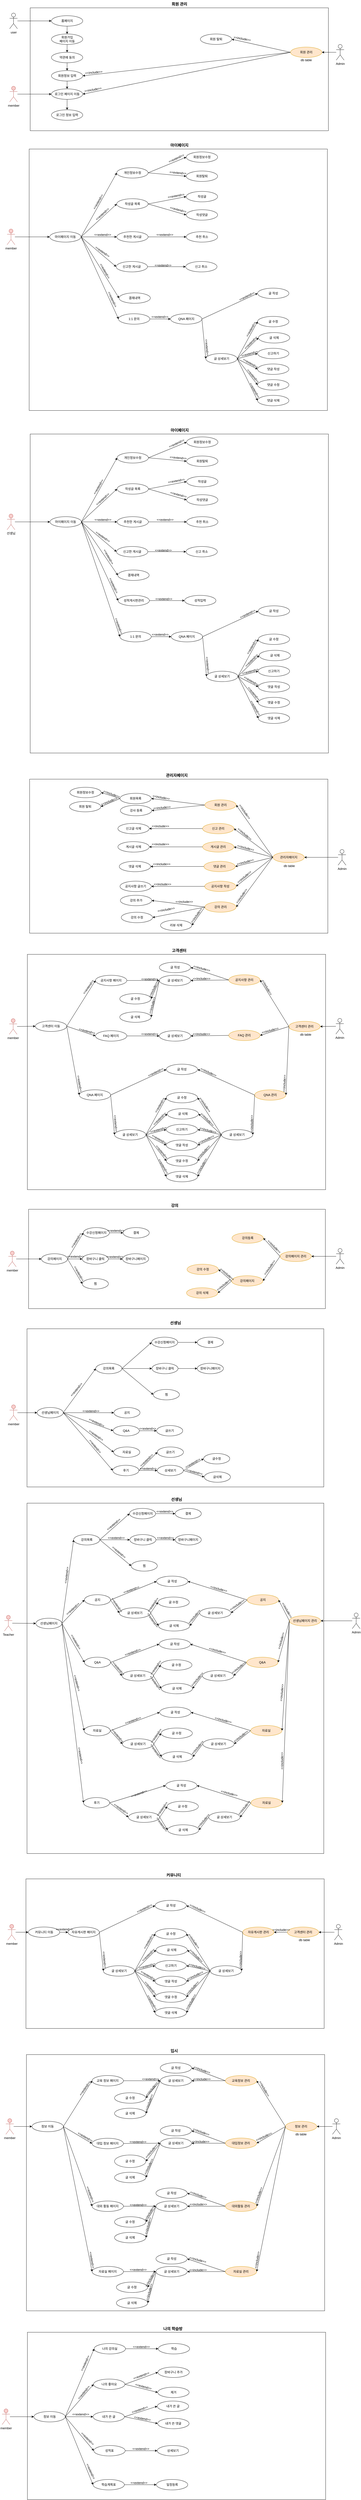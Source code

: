 <mxfile version="22.0.7" type="device">
  <diagram name="페이지-1" id="04GOfnl27CalBNztCZQJ">
    <mxGraphModel dx="2999" dy="2602" grid="1" gridSize="10" guides="1" tooltips="1" connect="1" arrows="1" fold="1" page="1" pageScale="1" pageWidth="1169" pageHeight="827" math="0" shadow="0">
      <root>
        <mxCell id="0" />
        <mxCell id="1" parent="0" />
        <mxCell id="4_3BqgasOSKK1mC_pjXR-708" value="" style="rounded=0;whiteSpace=wrap;html=1;" parent="1" vertex="1">
          <mxGeometry x="17.27" y="5646" width="1141.25" height="572" as="geometry" />
        </mxCell>
        <mxCell id="4_3BqgasOSKK1mC_pjXR-1" value="" style="rounded=0;whiteSpace=wrap;html=1;" parent="1" vertex="1">
          <mxGeometry x="33.51" y="-1510" width="1141.25" height="470" as="geometry" />
        </mxCell>
        <mxCell id="4_3BqgasOSKK1mC_pjXR-2" value="user" style="shape=umlActor;verticalLabelPosition=bottom;verticalAlign=top;html=1;outlineConnect=0;" parent="1" vertex="1">
          <mxGeometry x="-45.24" y="-1490" width="30" height="60" as="geometry" />
        </mxCell>
        <mxCell id="4_3BqgasOSKK1mC_pjXR-4" value="member" style="shape=umlActor;verticalLabelPosition=bottom;verticalAlign=top;html=1;outlineConnect=0;fillColor=#f8cecc;strokeColor=#b85450;" parent="1" vertex="1">
          <mxGeometry x="-45.24" y="-1210" width="30" height="60" as="geometry" />
        </mxCell>
        <mxCell id="4_3BqgasOSKK1mC_pjXR-5" style="edgeStyle=orthogonalEdgeStyle;rounded=0;orthogonalLoop=1;jettySize=auto;html=1;exitX=0.5;exitY=1;exitDx=0;exitDy=0;entryX=0.5;entryY=0;entryDx=0;entryDy=0;" parent="1" source="4_3BqgasOSKK1mC_pjXR-6" target="4_3BqgasOSKK1mC_pjXR-8" edge="1">
          <mxGeometry relative="1" as="geometry" />
        </mxCell>
        <mxCell id="4_3BqgasOSKK1mC_pjXR-6" value="회원가입&lt;br&gt;페이지 이동" style="ellipse;whiteSpace=wrap;html=1;" parent="1" vertex="1">
          <mxGeometry x="114.76" y="-1410" width="120" height="40" as="geometry" />
        </mxCell>
        <mxCell id="4_3BqgasOSKK1mC_pjXR-7" style="edgeStyle=orthogonalEdgeStyle;rounded=0;orthogonalLoop=1;jettySize=auto;html=1;exitX=0.5;exitY=1;exitDx=0;exitDy=0;entryX=0.5;entryY=0;entryDx=0;entryDy=0;" parent="1" source="4_3BqgasOSKK1mC_pjXR-8" target="4_3BqgasOSKK1mC_pjXR-10" edge="1">
          <mxGeometry relative="1" as="geometry" />
        </mxCell>
        <mxCell id="4_3BqgasOSKK1mC_pjXR-8" value="약관에 동의" style="ellipse;whiteSpace=wrap;html=1;" parent="1" vertex="1">
          <mxGeometry x="114.76" y="-1340" width="120" height="40" as="geometry" />
        </mxCell>
        <mxCell id="4_3BqgasOSKK1mC_pjXR-9" style="edgeStyle=orthogonalEdgeStyle;rounded=0;orthogonalLoop=1;jettySize=auto;html=1;entryX=0.5;entryY=0;entryDx=0;entryDy=0;" parent="1" source="4_3BqgasOSKK1mC_pjXR-10" target="4_3BqgasOSKK1mC_pjXR-12" edge="1">
          <mxGeometry relative="1" as="geometry" />
        </mxCell>
        <mxCell id="4_3BqgasOSKK1mC_pjXR-10" value="회원정보 입력" style="ellipse;whiteSpace=wrap;html=1;" parent="1" vertex="1">
          <mxGeometry x="114.76" y="-1270" width="120" height="40" as="geometry" />
        </mxCell>
        <mxCell id="4_3BqgasOSKK1mC_pjXR-11" style="edgeStyle=orthogonalEdgeStyle;rounded=0;orthogonalLoop=1;jettySize=auto;html=1;" parent="1" source="4_3BqgasOSKK1mC_pjXR-12" target="4_3BqgasOSKK1mC_pjXR-13" edge="1">
          <mxGeometry relative="1" as="geometry" />
        </mxCell>
        <mxCell id="4_3BqgasOSKK1mC_pjXR-12" value="로그인 페이지 이동" style="ellipse;whiteSpace=wrap;html=1;" parent="1" vertex="1">
          <mxGeometry x="114.76" y="-1200" width="120" height="40" as="geometry" />
        </mxCell>
        <mxCell id="4_3BqgasOSKK1mC_pjXR-13" value="로그인 정보 입력" style="ellipse;whiteSpace=wrap;html=1;" parent="1" vertex="1">
          <mxGeometry x="114.76" y="-1120" width="120" height="40" as="geometry" />
        </mxCell>
        <mxCell id="4_3BqgasOSKK1mC_pjXR-14" value="" style="endArrow=classic;html=1;rounded=0;entryX=0;entryY=0.5;entryDx=0;entryDy=0;" parent="1" source="4_3BqgasOSKK1mC_pjXR-4" target="4_3BqgasOSKK1mC_pjXR-12" edge="1">
          <mxGeometry width="50" height="50" relative="1" as="geometry">
            <mxPoint x="294.76" y="-1190" as="sourcePoint" />
            <mxPoint x="344.76" y="-1240" as="targetPoint" />
          </mxGeometry>
        </mxCell>
        <mxCell id="4_3BqgasOSKK1mC_pjXR-15" value="" style="endArrow=classic;html=1;rounded=0;entryX=0;entryY=0.5;entryDx=0;entryDy=0;" parent="1" source="4_3BqgasOSKK1mC_pjXR-2" target="4_3BqgasOSKK1mC_pjXR-27" edge="1">
          <mxGeometry width="50" height="50" relative="1" as="geometry">
            <mxPoint x="294.76" y="-1190" as="sourcePoint" />
            <mxPoint x="344.76" y="-1240" as="targetPoint" />
          </mxGeometry>
        </mxCell>
        <mxCell id="4_3BqgasOSKK1mC_pjXR-16" value="Admin" style="shape=umlActor;verticalLabelPosition=bottom;verticalAlign=top;html=1;outlineConnect=0;" parent="1" vertex="1">
          <mxGeometry x="1204.76" y="-1370" width="30" height="60" as="geometry" />
        </mxCell>
        <mxCell id="4_3BqgasOSKK1mC_pjXR-17" value="회원 관리" style="ellipse;whiteSpace=wrap;html=1;fillColor=#ffe6cc;strokeColor=#d79b00;" parent="1" vertex="1">
          <mxGeometry x="1029.76" y="-1360" width="120" height="40" as="geometry" />
        </mxCell>
        <mxCell id="4_3BqgasOSKK1mC_pjXR-18" value="" style="endArrow=classic;html=1;rounded=0;entryX=1;entryY=0.5;entryDx=0;entryDy=0;exitX=0;exitY=0.5;exitDx=0;exitDy=0;" parent="1" source="4_3BqgasOSKK1mC_pjXR-17" target="4_3BqgasOSKK1mC_pjXR-12" edge="1">
          <mxGeometry width="50" height="50" relative="1" as="geometry">
            <mxPoint x="664.76" y="-1280" as="sourcePoint" />
            <mxPoint x="714.76" y="-1330" as="targetPoint" />
          </mxGeometry>
        </mxCell>
        <mxCell id="4_3BqgasOSKK1mC_pjXR-19" value="" style="endArrow=classic;html=1;rounded=0;entryX=1;entryY=0.5;entryDx=0;entryDy=0;exitX=0;exitY=0.5;exitDx=0;exitDy=0;" parent="1" source="4_3BqgasOSKK1mC_pjXR-17" target="4_3BqgasOSKK1mC_pjXR-10" edge="1">
          <mxGeometry width="50" height="50" relative="1" as="geometry">
            <mxPoint x="664.76" y="-1280" as="sourcePoint" />
            <mxPoint x="714.76" y="-1330" as="targetPoint" />
          </mxGeometry>
        </mxCell>
        <mxCell id="4_3BqgasOSKK1mC_pjXR-20" value="db table" style="text;html=1;strokeColor=none;fillColor=none;align=center;verticalAlign=middle;whiteSpace=wrap;rounded=0;" parent="1" vertex="1">
          <mxGeometry x="1059.76" y="-1325" width="60" height="30" as="geometry" />
        </mxCell>
        <mxCell id="4_3BqgasOSKK1mC_pjXR-21" value="" style="endArrow=classic;html=1;rounded=0;entryX=1;entryY=0.5;entryDx=0;entryDy=0;" parent="1" source="4_3BqgasOSKK1mC_pjXR-16" target="4_3BqgasOSKK1mC_pjXR-17" edge="1">
          <mxGeometry width="50" height="50" relative="1" as="geometry">
            <mxPoint x="414.76" y="-1180" as="sourcePoint" />
            <mxPoint x="464.76" y="-1230" as="targetPoint" />
          </mxGeometry>
        </mxCell>
        <mxCell id="4_3BqgasOSKK1mC_pjXR-25" value="&amp;lt;&amp;lt;include&amp;gt;&amp;gt;" style="text;html=1;strokeColor=none;fillColor=none;align=center;verticalAlign=middle;whiteSpace=wrap;rounded=0;rotation=-5;" parent="1" vertex="1">
          <mxGeometry x="247.14" y="-1278" width="60" height="30" as="geometry" />
        </mxCell>
        <mxCell id="4_3BqgasOSKK1mC_pjXR-26" value="&amp;lt;&amp;lt;include&amp;gt;&amp;gt;" style="text;html=1;strokeColor=none;fillColor=none;align=center;verticalAlign=middle;whiteSpace=wrap;rounded=0;rotation=-10;" parent="1" vertex="1">
          <mxGeometry x="243.76" y="-1212" width="60" height="30" as="geometry" />
        </mxCell>
        <mxCell id="4_3BqgasOSKK1mC_pjXR-27" value="홈페이지" style="ellipse;whiteSpace=wrap;html=1;" parent="1" vertex="1">
          <mxGeometry x="114.76" y="-1480" width="120" height="40" as="geometry" />
        </mxCell>
        <mxCell id="4_3BqgasOSKK1mC_pjXR-28" style="edgeStyle=orthogonalEdgeStyle;rounded=0;orthogonalLoop=1;jettySize=auto;html=1;exitX=0.5;exitY=1;exitDx=0;exitDy=0;" parent="1" source="4_3BqgasOSKK1mC_pjXR-27" edge="1">
          <mxGeometry relative="1" as="geometry">
            <mxPoint x="184.76" y="-1360" as="sourcePoint" />
            <mxPoint x="174.76" y="-1410" as="targetPoint" />
          </mxGeometry>
        </mxCell>
        <mxCell id="4_3BqgasOSKK1mC_pjXR-58" value="회원 탈퇴" style="ellipse;whiteSpace=wrap;html=1;" parent="1" vertex="1">
          <mxGeometry x="684.76" y="-1410" width="120" height="40" as="geometry" />
        </mxCell>
        <mxCell id="4_3BqgasOSKK1mC_pjXR-59" value="" style="endArrow=classic;html=1;rounded=0;entryX=1;entryY=0.5;entryDx=0;entryDy=0;exitX=0;exitY=0.5;exitDx=0;exitDy=0;" parent="1" source="4_3BqgasOSKK1mC_pjXR-17" target="4_3BqgasOSKK1mC_pjXR-58" edge="1">
          <mxGeometry width="50" height="50" relative="1" as="geometry">
            <mxPoint x="804.76" y="-1340" as="sourcePoint" />
            <mxPoint x="902.26" y="-1480" as="targetPoint" />
          </mxGeometry>
        </mxCell>
        <mxCell id="4_3BqgasOSKK1mC_pjXR-117" value="&lt;span style=&quot;font-size: 15px;&quot;&gt;회원 관리&lt;/span&gt;" style="text;html=1;align=center;verticalAlign=middle;resizable=0;points=[];autosize=1;strokeColor=none;fillColor=none;fontSize=14;fontStyle=1" parent="1" vertex="1">
          <mxGeometry x="559.14" y="-1540" width="90" height="30" as="geometry" />
        </mxCell>
        <mxCell id="4_3BqgasOSKK1mC_pjXR-157" value="&lt;span style=&quot;font-size: 15px;&quot;&gt;커뮤니티&lt;br&gt;&lt;/span&gt;" style="text;html=1;align=center;verticalAlign=middle;resizable=0;points=[];autosize=1;strokeColor=none;fillColor=none;fontSize=14;fontStyle=1" parent="1" vertex="1">
          <mxGeometry x="541.52" y="5616" width="80" height="30" as="geometry" />
        </mxCell>
        <mxCell id="4_3BqgasOSKK1mC_pjXR-272" value="" style="rounded=0;whiteSpace=wrap;html=1;" parent="1" vertex="1">
          <mxGeometry x="19.13" y="6318" width="1141.25" height="980" as="geometry" />
        </mxCell>
        <mxCell id="4_3BqgasOSKK1mC_pjXR-273" value="정보 이동" style="ellipse;whiteSpace=wrap;html=1;" parent="1" vertex="1">
          <mxGeometry x="40.38" y="6573" width="120" height="40" as="geometry" />
        </mxCell>
        <mxCell id="4_3BqgasOSKK1mC_pjXR-274" value="교육 정보 페이지" style="ellipse;whiteSpace=wrap;html=1;" parent="1" vertex="1">
          <mxGeometry x="270.38" y="6398" width="120" height="40" as="geometry" />
        </mxCell>
        <mxCell id="4_3BqgasOSKK1mC_pjXR-275" value="글 작성" style="ellipse;whiteSpace=wrap;html=1;" parent="1" vertex="1">
          <mxGeometry x="531.26" y="6349" width="120" height="40" as="geometry" />
        </mxCell>
        <mxCell id="4_3BqgasOSKK1mC_pjXR-276" value="" style="endArrow=classic;html=1;rounded=0;entryX=0;entryY=0.5;entryDx=0;entryDy=0;exitX=1;exitY=0.5;exitDx=0;exitDy=0;" parent="1" source="4_3BqgasOSKK1mC_pjXR-273" target="4_3BqgasOSKK1mC_pjXR-274" edge="1">
          <mxGeometry width="50" height="50" relative="1" as="geometry">
            <mxPoint x="324.76" y="6453" as="sourcePoint" />
            <mxPoint x="714.76" y="6403" as="targetPoint" />
          </mxGeometry>
        </mxCell>
        <mxCell id="4_3BqgasOSKK1mC_pjXR-277" value="&amp;lt;&amp;lt;include&amp;gt;&amp;gt;" style="text;html=1;strokeColor=none;fillColor=none;align=center;verticalAlign=middle;whiteSpace=wrap;rounded=0;rotation=60;" parent="1" vertex="1">
          <mxGeometry x="899.13" y="6434" width="60" height="30" as="geometry" />
        </mxCell>
        <mxCell id="4_3BqgasOSKK1mC_pjXR-278" value="글 상세보기" style="ellipse;whiteSpace=wrap;html=1;" parent="1" vertex="1">
          <mxGeometry x="531.26" y="6398" width="120" height="40" as="geometry" />
        </mxCell>
        <mxCell id="4_3BqgasOSKK1mC_pjXR-279" value="글 수정" style="ellipse;whiteSpace=wrap;html=1;" parent="1" vertex="1">
          <mxGeometry x="356.38" y="6464" width="120" height="40" as="geometry" />
        </mxCell>
        <mxCell id="4_3BqgasOSKK1mC_pjXR-280" value="" style="endArrow=classic;html=1;rounded=0;exitX=1;exitY=0.5;exitDx=0;exitDy=0;entryX=0;entryY=0.5;entryDx=0;entryDy=0;" parent="1" source="4_3BqgasOSKK1mC_pjXR-274" target="4_3BqgasOSKK1mC_pjXR-278" edge="1">
          <mxGeometry width="50" height="50" relative="1" as="geometry">
            <mxPoint x="412.76" y="6393" as="sourcePoint" />
            <mxPoint x="454.76" y="6378" as="targetPoint" />
          </mxGeometry>
        </mxCell>
        <mxCell id="4_3BqgasOSKK1mC_pjXR-281" value="&amp;lt;&amp;lt;extend&amp;gt;&amp;gt;" style="text;html=1;strokeColor=none;fillColor=none;align=center;verticalAlign=middle;whiteSpace=wrap;rounded=0;rotation=-55;" parent="1" vertex="1">
          <mxGeometry x="213.38" y="6432" width="60" height="30" as="geometry" />
        </mxCell>
        <mxCell id="4_3BqgasOSKK1mC_pjXR-282" value="" style="endArrow=classic;html=1;rounded=0;exitX=0;exitY=0.5;exitDx=0;exitDy=0;entryX=1;entryY=0.5;entryDx=0;entryDy=0;" parent="1" source="4_3BqgasOSKK1mC_pjXR-287" target="4_3BqgasOSKK1mC_pjXR-385" edge="1">
          <mxGeometry width="50" height="50" relative="1" as="geometry">
            <mxPoint x="744.76" y="6443" as="sourcePoint" />
            <mxPoint x="554.76" y="6333" as="targetPoint" />
          </mxGeometry>
        </mxCell>
        <mxCell id="4_3BqgasOSKK1mC_pjXR-287" value="정보 관리" style="ellipse;whiteSpace=wrap;html=1;fillColor=#ffe6cc;strokeColor=#d79b00;" parent="1" vertex="1">
          <mxGeometry x="1010.38" y="6573" width="120" height="40" as="geometry" />
        </mxCell>
        <mxCell id="4_3BqgasOSKK1mC_pjXR-288" value="db table" style="text;html=1;strokeColor=none;fillColor=none;align=center;verticalAlign=middle;whiteSpace=wrap;rounded=0;" parent="1" vertex="1">
          <mxGeometry x="1040.38" y="6608" width="60" height="30" as="geometry" />
        </mxCell>
        <mxCell id="4_3BqgasOSKK1mC_pjXR-289" value="대입 정보 페이지" style="ellipse;whiteSpace=wrap;html=1;" parent="1" vertex="1">
          <mxGeometry x="270.38" y="6638" width="120" height="40" as="geometry" />
        </mxCell>
        <mxCell id="4_3BqgasOSKK1mC_pjXR-290" value="" style="endArrow=classic;html=1;rounded=0;entryX=0;entryY=0.5;entryDx=0;entryDy=0;exitX=1;exitY=0.5;exitDx=0;exitDy=0;" parent="1" source="4_3BqgasOSKK1mC_pjXR-273" target="4_3BqgasOSKK1mC_pjXR-289" edge="1">
          <mxGeometry width="50" height="50" relative="1" as="geometry">
            <mxPoint x="214.51" y="6463" as="sourcePoint" />
            <mxPoint x="292.51" y="6393" as="targetPoint" />
          </mxGeometry>
        </mxCell>
        <mxCell id="4_3BqgasOSKK1mC_pjXR-291" value="&amp;lt;&amp;lt;extend&amp;gt;&amp;gt;" style="text;html=1;strokeColor=none;fillColor=none;align=center;verticalAlign=middle;whiteSpace=wrap;rounded=0;rotation=30;" parent="1" vertex="1">
          <mxGeometry x="213.51" y="6618" width="60" height="30" as="geometry" />
        </mxCell>
        <mxCell id="4_3BqgasOSKK1mC_pjXR-292" value="대외 활동 페이지" style="ellipse;whiteSpace=wrap;html=1;" parent="1" vertex="1">
          <mxGeometry x="270.38" y="6878" width="120" height="40" as="geometry" />
        </mxCell>
        <mxCell id="4_3BqgasOSKK1mC_pjXR-293" value="" style="endArrow=classic;html=1;rounded=0;entryX=0;entryY=0.5;entryDx=0;entryDy=0;exitX=1;exitY=0.5;exitDx=0;exitDy=0;" parent="1" source="4_3BqgasOSKK1mC_pjXR-273" target="4_3BqgasOSKK1mC_pjXR-292" edge="1">
          <mxGeometry width="50" height="50" relative="1" as="geometry">
            <mxPoint x="208.51" y="6598" as="sourcePoint" />
            <mxPoint x="292.51" y="6523" as="targetPoint" />
          </mxGeometry>
        </mxCell>
        <mxCell id="4_3BqgasOSKK1mC_pjXR-294" value="&amp;lt;&amp;lt;extend&amp;gt;&amp;gt;" style="text;html=1;strokeColor=none;fillColor=none;align=center;verticalAlign=middle;whiteSpace=wrap;rounded=0;rotation=70;" parent="1" vertex="1">
          <mxGeometry x="233.38" y="6838" width="60" height="30" as="geometry" />
        </mxCell>
        <mxCell id="4_3BqgasOSKK1mC_pjXR-297" value="글 삭제" style="ellipse;whiteSpace=wrap;html=1;" parent="1" vertex="1">
          <mxGeometry x="356.38" y="6523" width="120" height="40" as="geometry" />
        </mxCell>
        <mxCell id="4_3BqgasOSKK1mC_pjXR-303" value="&amp;lt;&amp;lt;extend&amp;gt;&amp;gt;" style="text;html=1;strokeColor=none;fillColor=none;align=center;verticalAlign=middle;whiteSpace=wrap;rounded=0;rotation=0;" parent="1" vertex="1">
          <mxGeometry x="463.76" y="6397" width="60" height="30" as="geometry" />
        </mxCell>
        <mxCell id="4_3BqgasOSKK1mC_pjXR-310" value="&lt;span style=&quot;font-size: 15px;&quot;&gt;입시&lt;/span&gt;" style="text;html=1;align=center;verticalAlign=middle;resizable=0;points=[];autosize=1;strokeColor=none;fillColor=none;fontSize=14;fontStyle=1" parent="1" vertex="1">
          <mxGeometry x="559.14" y="6288" width="50" height="30" as="geometry" />
        </mxCell>
        <mxCell id="4_3BqgasOSKK1mC_pjXR-340" value="Admin" style="shape=umlActor;verticalLabelPosition=bottom;verticalAlign=top;html=1;outlineConnect=0;" parent="1" vertex="1">
          <mxGeometry x="1190.38" y="6563" width="30" height="60" as="geometry" />
        </mxCell>
        <mxCell id="4_3BqgasOSKK1mC_pjXR-341" value="" style="endArrow=classic;html=1;rounded=0;entryX=1;entryY=0.5;entryDx=0;entryDy=0;" parent="1" source="4_3BqgasOSKK1mC_pjXR-340" target="4_3BqgasOSKK1mC_pjXR-287" edge="1">
          <mxGeometry width="50" height="50" relative="1" as="geometry">
            <mxPoint x="1080.38" y="6519" as="sourcePoint" />
            <mxPoint x="930.38" y="6519" as="targetPoint" />
          </mxGeometry>
        </mxCell>
        <mxCell id="4_3BqgasOSKK1mC_pjXR-342" value="member" style="shape=umlActor;verticalLabelPosition=bottom;verticalAlign=top;html=1;outlineConnect=0;fillColor=#f8cecc;strokeColor=#b85450;" parent="1" vertex="1">
          <mxGeometry x="-59.62" y="6563" width="30" height="60" as="geometry" />
        </mxCell>
        <mxCell id="4_3BqgasOSKK1mC_pjXR-343" value="" style="endArrow=classic;html=1;rounded=0;entryX=0;entryY=0.5;entryDx=0;entryDy=0;" parent="1" source="4_3BqgasOSKK1mC_pjXR-342" target="4_3BqgasOSKK1mC_pjXR-273" edge="1">
          <mxGeometry width="50" height="50" relative="1" as="geometry">
            <mxPoint x="-99.62" y="6417.5" as="sourcePoint" />
            <mxPoint x="120.38" y="6417.5" as="targetPoint" />
          </mxGeometry>
        </mxCell>
        <mxCell id="4_3BqgasOSKK1mC_pjXR-349" value="자료실 페이지" style="ellipse;whiteSpace=wrap;html=1;" parent="1" vertex="1">
          <mxGeometry x="270.38" y="7128" width="120" height="40" as="geometry" />
        </mxCell>
        <mxCell id="4_3BqgasOSKK1mC_pjXR-350" value="글 상세보기" style="ellipse;whiteSpace=wrap;html=1;" parent="1" vertex="1">
          <mxGeometry x="531.26" y="6637" width="120" height="40" as="geometry" />
        </mxCell>
        <mxCell id="4_3BqgasOSKK1mC_pjXR-352" value="글 작성" style="ellipse;whiteSpace=wrap;html=1;" parent="1" vertex="1">
          <mxGeometry x="531.26" y="6589" width="120" height="40" as="geometry" />
        </mxCell>
        <mxCell id="4_3BqgasOSKK1mC_pjXR-353" value="글 수정" style="ellipse;whiteSpace=wrap;html=1;" parent="1" vertex="1">
          <mxGeometry x="356.38" y="6702" width="120" height="48" as="geometry" />
        </mxCell>
        <mxCell id="4_3BqgasOSKK1mC_pjXR-354" value="글 삭제" style="ellipse;whiteSpace=wrap;html=1;" parent="1" vertex="1">
          <mxGeometry x="356.38" y="6768" width="120" height="40" as="geometry" />
        </mxCell>
        <mxCell id="4_3BqgasOSKK1mC_pjXR-355" value="글 작성" style="ellipse;whiteSpace=wrap;html=1;" parent="1" vertex="1">
          <mxGeometry x="514.76" y="6828" width="120" height="40" as="geometry" />
        </mxCell>
        <mxCell id="4_3BqgasOSKK1mC_pjXR-356" value="글 상세보기" style="ellipse;whiteSpace=wrap;html=1;" parent="1" vertex="1">
          <mxGeometry x="514.76" y="6878" width="120" height="40" as="geometry" />
        </mxCell>
        <mxCell id="4_3BqgasOSKK1mC_pjXR-357" value="글 수정" style="ellipse;whiteSpace=wrap;html=1;" parent="1" vertex="1">
          <mxGeometry x="356.38" y="6938" width="120" height="40" as="geometry" />
        </mxCell>
        <mxCell id="4_3BqgasOSKK1mC_pjXR-358" value="글 삭제" style="ellipse;whiteSpace=wrap;html=1;" parent="1" vertex="1">
          <mxGeometry x="356.38" y="6998" width="120" height="40" as="geometry" />
        </mxCell>
        <mxCell id="4_3BqgasOSKK1mC_pjXR-359" value="글 작성" style="ellipse;whiteSpace=wrap;html=1;" parent="1" vertex="1">
          <mxGeometry x="514.76" y="7079" width="120" height="40" as="geometry" />
        </mxCell>
        <mxCell id="4_3BqgasOSKK1mC_pjXR-360" value="글 상세보기" style="ellipse;whiteSpace=wrap;html=1;" parent="1" vertex="1">
          <mxGeometry x="514.76" y="7128" width="120" height="40" as="geometry" />
        </mxCell>
        <mxCell id="4_3BqgasOSKK1mC_pjXR-361" value="글 수정" style="ellipse;whiteSpace=wrap;html=1;" parent="1" vertex="1">
          <mxGeometry x="363.38" y="7188" width="120" height="40" as="geometry" />
        </mxCell>
        <mxCell id="4_3BqgasOSKK1mC_pjXR-362" value="글 삭제" style="ellipse;whiteSpace=wrap;html=1;" parent="1" vertex="1">
          <mxGeometry x="363.38" y="7248" width="120" height="40" as="geometry" />
        </mxCell>
        <mxCell id="4_3BqgasOSKK1mC_pjXR-363" value="" style="endArrow=classic;html=1;rounded=0;entryX=0;entryY=0.5;entryDx=0;entryDy=0;exitX=1;exitY=0.5;exitDx=0;exitDy=0;" parent="1" source="4_3BqgasOSKK1mC_pjXR-273" target="4_3BqgasOSKK1mC_pjXR-349" edge="1">
          <mxGeometry width="50" height="50" relative="1" as="geometry">
            <mxPoint x="149.38" y="6618" as="sourcePoint" />
            <mxPoint x="259.38" y="6923" as="targetPoint" />
          </mxGeometry>
        </mxCell>
        <mxCell id="4_3BqgasOSKK1mC_pjXR-364" value="&amp;lt;&amp;lt;extend&amp;gt;&amp;gt;" style="text;html=1;strokeColor=none;fillColor=none;align=center;verticalAlign=middle;whiteSpace=wrap;rounded=0;rotation=80;" parent="1" vertex="1">
          <mxGeometry x="239.38" y="7089" width="60" height="30" as="geometry" />
        </mxCell>
        <mxCell id="4_3BqgasOSKK1mC_pjXR-365" value="" style="endArrow=classic;html=1;rounded=0;exitX=1;exitY=0.5;exitDx=0;exitDy=0;entryX=0;entryY=0.5;entryDx=0;entryDy=0;" parent="1" source="4_3BqgasOSKK1mC_pjXR-289" target="4_3BqgasOSKK1mC_pjXR-350" edge="1">
          <mxGeometry width="50" height="50" relative="1" as="geometry">
            <mxPoint x="365.38" y="6613" as="sourcePoint" />
            <mxPoint x="489.38" y="6613" as="targetPoint" />
          </mxGeometry>
        </mxCell>
        <mxCell id="4_3BqgasOSKK1mC_pjXR-366" value="&amp;lt;&amp;lt;extend&amp;gt;&amp;gt;" style="text;html=1;strokeColor=none;fillColor=none;align=center;verticalAlign=middle;whiteSpace=wrap;rounded=0;rotation=0;" parent="1" vertex="1">
          <mxGeometry x="416.38" y="6637" width="60" height="30" as="geometry" />
        </mxCell>
        <mxCell id="4_3BqgasOSKK1mC_pjXR-367" value="" style="endArrow=classic;html=1;rounded=0;exitX=1;exitY=0.5;exitDx=0;exitDy=0;entryX=0;entryY=0.5;entryDx=0;entryDy=0;" parent="1" source="4_3BqgasOSKK1mC_pjXR-292" target="4_3BqgasOSKK1mC_pjXR-356" edge="1">
          <mxGeometry width="50" height="50" relative="1" as="geometry">
            <mxPoint x="360.38" y="6838" as="sourcePoint" />
            <mxPoint x="484.38" y="6838" as="targetPoint" />
          </mxGeometry>
        </mxCell>
        <mxCell id="4_3BqgasOSKK1mC_pjXR-368" value="&amp;lt;&amp;lt;extend&amp;gt;&amp;gt;" style="text;html=1;strokeColor=none;fillColor=none;align=center;verticalAlign=middle;whiteSpace=wrap;rounded=0;rotation=0;" parent="1" vertex="1">
          <mxGeometry x="416.76" y="6878" width="60" height="30" as="geometry" />
        </mxCell>
        <mxCell id="4_3BqgasOSKK1mC_pjXR-369" value="" style="endArrow=classic;html=1;rounded=0;exitX=1;exitY=0.5;exitDx=0;exitDy=0;entryX=0;entryY=0.5;entryDx=0;entryDy=0;" parent="1" source="4_3BqgasOSKK1mC_pjXR-349" target="4_3BqgasOSKK1mC_pjXR-360" edge="1">
          <mxGeometry width="50" height="50" relative="1" as="geometry">
            <mxPoint x="366.38" y="7098" as="sourcePoint" />
            <mxPoint x="490.38" y="7100" as="targetPoint" />
          </mxGeometry>
        </mxCell>
        <mxCell id="4_3BqgasOSKK1mC_pjXR-370" value="&amp;lt;&amp;lt;extend&amp;gt;&amp;gt;" style="text;html=1;strokeColor=none;fillColor=none;align=center;verticalAlign=middle;whiteSpace=wrap;rounded=0;rotation=0;" parent="1" vertex="1">
          <mxGeometry x="416.76" y="7126" width="60" height="30" as="geometry" />
        </mxCell>
        <mxCell id="4_3BqgasOSKK1mC_pjXR-385" value="교육정보 관리" style="ellipse;whiteSpace=wrap;html=1;fillColor=#ffe6cc;strokeColor=#d79b00;" parent="1" vertex="1">
          <mxGeometry x="780.38" y="6398" width="120" height="40" as="geometry" />
        </mxCell>
        <mxCell id="4_3BqgasOSKK1mC_pjXR-386" value="대입정보 관리" style="ellipse;whiteSpace=wrap;html=1;fillColor=#ffe6cc;strokeColor=#d79b00;" parent="1" vertex="1">
          <mxGeometry x="780.38" y="6637" width="120" height="40" as="geometry" />
        </mxCell>
        <mxCell id="4_3BqgasOSKK1mC_pjXR-387" value="대외활동 관리" style="ellipse;whiteSpace=wrap;html=1;fillColor=#ffe6cc;strokeColor=#d79b00;" parent="1" vertex="1">
          <mxGeometry x="780.38" y="6878" width="120" height="40" as="geometry" />
        </mxCell>
        <mxCell id="4_3BqgasOSKK1mC_pjXR-388" value="자료실 관리" style="ellipse;whiteSpace=wrap;html=1;fillColor=#ffe6cc;strokeColor=#d79b00;" parent="1" vertex="1">
          <mxGeometry x="780.38" y="7128" width="120" height="40" as="geometry" />
        </mxCell>
        <mxCell id="4_3BqgasOSKK1mC_pjXR-389" value="" style="endArrow=classic;html=1;rounded=0;exitX=0;exitY=0.5;exitDx=0;exitDy=0;entryX=1;entryY=0.5;entryDx=0;entryDy=0;" parent="1" source="4_3BqgasOSKK1mC_pjXR-287" target="4_3BqgasOSKK1mC_pjXR-386" edge="1">
          <mxGeometry width="50" height="50" relative="1" as="geometry">
            <mxPoint x="1020.38" y="6603" as="sourcePoint" />
            <mxPoint x="949.38" y="6428" as="targetPoint" />
          </mxGeometry>
        </mxCell>
        <mxCell id="4_3BqgasOSKK1mC_pjXR-390" value="" style="endArrow=classic;html=1;rounded=0;exitX=0;exitY=0.5;exitDx=0;exitDy=0;entryX=1;entryY=0.5;entryDx=0;entryDy=0;" parent="1" source="4_3BqgasOSKK1mC_pjXR-287" target="4_3BqgasOSKK1mC_pjXR-387" edge="1">
          <mxGeometry width="50" height="50" relative="1" as="geometry">
            <mxPoint x="1031.38" y="6690" as="sourcePoint" />
            <mxPoint x="960.38" y="6757" as="targetPoint" />
          </mxGeometry>
        </mxCell>
        <mxCell id="4_3BqgasOSKK1mC_pjXR-391" value="" style="endArrow=classic;html=1;rounded=0;exitX=0;exitY=0.5;exitDx=0;exitDy=0;entryX=1;entryY=0.5;entryDx=0;entryDy=0;" parent="1" source="4_3BqgasOSKK1mC_pjXR-287" target="4_3BqgasOSKK1mC_pjXR-388" edge="1">
          <mxGeometry width="50" height="50" relative="1" as="geometry">
            <mxPoint x="1025.38" y="6728" as="sourcePoint" />
            <mxPoint x="960.38" y="7033" as="targetPoint" />
          </mxGeometry>
        </mxCell>
        <mxCell id="4_3BqgasOSKK1mC_pjXR-392" value="&amp;lt;&amp;lt;include&amp;gt;&amp;gt;" style="text;html=1;strokeColor=none;fillColor=none;align=center;verticalAlign=middle;whiteSpace=wrap;rounded=0;rotation=-25;" parent="1" vertex="1">
          <mxGeometry x="898.13" y="6617" width="60" height="30" as="geometry" />
        </mxCell>
        <mxCell id="4_3BqgasOSKK1mC_pjXR-393" value="&amp;lt;&amp;lt;include&amp;gt;&amp;gt;" style="text;html=1;strokeColor=none;fillColor=none;align=center;verticalAlign=middle;whiteSpace=wrap;rounded=0;rotation=-70;" parent="1" vertex="1">
          <mxGeometry x="878.38" y="6841" width="60" height="30" as="geometry" />
        </mxCell>
        <mxCell id="4_3BqgasOSKK1mC_pjXR-394" value="&amp;lt;&amp;lt;include&amp;gt;&amp;gt;" style="text;html=1;strokeColor=none;fillColor=none;align=center;verticalAlign=middle;whiteSpace=wrap;rounded=0;rotation=-80;" parent="1" vertex="1">
          <mxGeometry x="872.38" y="7088" width="60" height="30" as="geometry" />
        </mxCell>
        <mxCell id="4_3BqgasOSKK1mC_pjXR-395" value="" style="endArrow=classic;html=1;rounded=0;exitX=0;exitY=0.5;exitDx=0;exitDy=0;entryX=1;entryY=0.5;entryDx=0;entryDy=0;" parent="1" source="4_3BqgasOSKK1mC_pjXR-385" target="4_3BqgasOSKK1mC_pjXR-275" edge="1">
          <mxGeometry width="50" height="50" relative="1" as="geometry">
            <mxPoint x="1020.38" y="6603" as="sourcePoint" />
            <mxPoint x="910.38" y="6428" as="targetPoint" />
          </mxGeometry>
        </mxCell>
        <mxCell id="4_3BqgasOSKK1mC_pjXR-396" value="" style="endArrow=classic;html=1;rounded=0;exitX=0;exitY=0.5;exitDx=0;exitDy=0;entryX=1;entryY=0.5;entryDx=0;entryDy=0;" parent="1" source="4_3BqgasOSKK1mC_pjXR-385" target="4_3BqgasOSKK1mC_pjXR-278" edge="1">
          <mxGeometry width="50" height="50" relative="1" as="geometry">
            <mxPoint x="816.38" y="6514" as="sourcePoint" />
            <mxPoint x="670.38" y="6464" as="targetPoint" />
          </mxGeometry>
        </mxCell>
        <mxCell id="4_3BqgasOSKK1mC_pjXR-397" value="" style="endArrow=classic;html=1;rounded=0;exitX=0;exitY=0.5;exitDx=0;exitDy=0;entryX=1;entryY=0.5;entryDx=0;entryDy=0;" parent="1" source="4_3BqgasOSKK1mC_pjXR-278" target="4_3BqgasOSKK1mC_pjXR-279" edge="1">
          <mxGeometry width="50" height="50" relative="1" as="geometry">
            <mxPoint x="809.38" y="6518" as="sourcePoint" />
            <mxPoint x="663.38" y="6518" as="targetPoint" />
          </mxGeometry>
        </mxCell>
        <mxCell id="4_3BqgasOSKK1mC_pjXR-398" value="" style="endArrow=classic;html=1;rounded=0;exitX=0;exitY=0.5;exitDx=0;exitDy=0;entryX=1;entryY=0.5;entryDx=0;entryDy=0;" parent="1" source="4_3BqgasOSKK1mC_pjXR-278" target="4_3BqgasOSKK1mC_pjXR-297" edge="1">
          <mxGeometry width="50" height="50" relative="1" as="geometry">
            <mxPoint x="814.38" y="6498" as="sourcePoint" />
            <mxPoint x="668.38" y="6498" as="targetPoint" />
          </mxGeometry>
        </mxCell>
        <mxCell id="4_3BqgasOSKK1mC_pjXR-399" value="" style="endArrow=classic;html=1;rounded=0;exitX=0;exitY=0.5;exitDx=0;exitDy=0;entryX=1;entryY=0.5;entryDx=0;entryDy=0;" parent="1" source="4_3BqgasOSKK1mC_pjXR-386" target="4_3BqgasOSKK1mC_pjXR-352" edge="1">
          <mxGeometry width="50" height="50" relative="1" as="geometry">
            <mxPoint x="810.38" y="6448" as="sourcePoint" />
            <mxPoint x="664.38" y="6448" as="targetPoint" />
          </mxGeometry>
        </mxCell>
        <mxCell id="4_3BqgasOSKK1mC_pjXR-400" value="" style="endArrow=classic;html=1;rounded=0;exitX=0;exitY=0.5;exitDx=0;exitDy=0;entryX=1;entryY=0.5;entryDx=0;entryDy=0;" parent="1" source="4_3BqgasOSKK1mC_pjXR-386" target="4_3BqgasOSKK1mC_pjXR-350" edge="1">
          <mxGeometry width="50" height="50" relative="1" as="geometry">
            <mxPoint x="790.38" y="6667" as="sourcePoint" />
            <mxPoint x="644.38" y="6618" as="targetPoint" />
          </mxGeometry>
        </mxCell>
        <mxCell id="4_3BqgasOSKK1mC_pjXR-401" value="" style="endArrow=classic;html=1;rounded=0;exitX=0;exitY=0.5;exitDx=0;exitDy=0;entryX=1;entryY=0.5;entryDx=0;entryDy=0;" parent="1" source="4_3BqgasOSKK1mC_pjXR-350" target="4_3BqgasOSKK1mC_pjXR-353" edge="1">
          <mxGeometry width="50" height="50" relative="1" as="geometry">
            <mxPoint x="800.38" y="6677" as="sourcePoint" />
            <mxPoint x="654.38" y="6628" as="targetPoint" />
          </mxGeometry>
        </mxCell>
        <mxCell id="4_3BqgasOSKK1mC_pjXR-402" value="" style="endArrow=classic;html=1;rounded=0;exitX=0;exitY=0.5;exitDx=0;exitDy=0;entryX=1;entryY=0.5;entryDx=0;entryDy=0;" parent="1" source="4_3BqgasOSKK1mC_pjXR-350" target="4_3BqgasOSKK1mC_pjXR-354" edge="1">
          <mxGeometry width="50" height="50" relative="1" as="geometry">
            <mxPoint x="810.38" y="6687" as="sourcePoint" />
            <mxPoint x="664.38" y="6638" as="targetPoint" />
          </mxGeometry>
        </mxCell>
        <mxCell id="4_3BqgasOSKK1mC_pjXR-403" value="" style="endArrow=classic;html=1;rounded=0;exitX=0;exitY=0.5;exitDx=0;exitDy=0;entryX=1;entryY=0.5;entryDx=0;entryDy=0;" parent="1" source="4_3BqgasOSKK1mC_pjXR-387" target="4_3BqgasOSKK1mC_pjXR-355" edge="1">
          <mxGeometry width="50" height="50" relative="1" as="geometry">
            <mxPoint x="820.38" y="6697" as="sourcePoint" />
            <mxPoint x="674.38" y="6648" as="targetPoint" />
          </mxGeometry>
        </mxCell>
        <mxCell id="4_3BqgasOSKK1mC_pjXR-404" value="" style="endArrow=classic;html=1;rounded=0;exitX=0;exitY=0.5;exitDx=0;exitDy=0;entryX=1;entryY=0.5;entryDx=0;entryDy=0;" parent="1" source="4_3BqgasOSKK1mC_pjXR-387" target="4_3BqgasOSKK1mC_pjXR-356" edge="1">
          <mxGeometry width="50" height="50" relative="1" as="geometry">
            <mxPoint x="830.38" y="6707" as="sourcePoint" />
            <mxPoint x="684.38" y="6658" as="targetPoint" />
          </mxGeometry>
        </mxCell>
        <mxCell id="4_3BqgasOSKK1mC_pjXR-405" value="" style="endArrow=classic;html=1;rounded=0;exitX=0;exitY=0.5;exitDx=0;exitDy=0;entryX=1;entryY=0.5;entryDx=0;entryDy=0;fontStyle=1" parent="1" source="4_3BqgasOSKK1mC_pjXR-356" target="4_3BqgasOSKK1mC_pjXR-357" edge="1">
          <mxGeometry width="50" height="50" relative="1" as="geometry">
            <mxPoint x="840.38" y="6717" as="sourcePoint" />
            <mxPoint x="694.38" y="6668" as="targetPoint" />
          </mxGeometry>
        </mxCell>
        <mxCell id="4_3BqgasOSKK1mC_pjXR-406" value="" style="endArrow=classic;html=1;rounded=0;exitX=0;exitY=0.5;exitDx=0;exitDy=0;entryX=1;entryY=0.5;entryDx=0;entryDy=0;" parent="1" source="4_3BqgasOSKK1mC_pjXR-356" target="4_3BqgasOSKK1mC_pjXR-358" edge="1">
          <mxGeometry width="50" height="50" relative="1" as="geometry">
            <mxPoint x="850.38" y="6727" as="sourcePoint" />
            <mxPoint x="704.38" y="6678" as="targetPoint" />
          </mxGeometry>
        </mxCell>
        <mxCell id="4_3BqgasOSKK1mC_pjXR-407" value="" style="endArrow=classic;html=1;rounded=0;exitX=0;exitY=0.5;exitDx=0;exitDy=0;entryX=1;entryY=0.5;entryDx=0;entryDy=0;" parent="1" source="4_3BqgasOSKK1mC_pjXR-388" target="4_3BqgasOSKK1mC_pjXR-359" edge="1">
          <mxGeometry width="50" height="50" relative="1" as="geometry">
            <mxPoint x="860.38" y="6737" as="sourcePoint" />
            <mxPoint x="714.38" y="6688" as="targetPoint" />
          </mxGeometry>
        </mxCell>
        <mxCell id="4_3BqgasOSKK1mC_pjXR-408" value="" style="endArrow=classic;html=1;rounded=0;exitX=0;exitY=0.5;exitDx=0;exitDy=0;entryX=1;entryY=0.5;entryDx=0;entryDy=0;" parent="1" source="4_3BqgasOSKK1mC_pjXR-388" target="4_3BqgasOSKK1mC_pjXR-360" edge="1">
          <mxGeometry width="50" height="50" relative="1" as="geometry">
            <mxPoint x="870.38" y="6747" as="sourcePoint" />
            <mxPoint x="724.38" y="6698" as="targetPoint" />
          </mxGeometry>
        </mxCell>
        <mxCell id="4_3BqgasOSKK1mC_pjXR-409" value="" style="endArrow=classic;html=1;rounded=0;exitX=0;exitY=0.5;exitDx=0;exitDy=0;entryX=1;entryY=0.5;entryDx=0;entryDy=0;" parent="1" source="4_3BqgasOSKK1mC_pjXR-360" target="4_3BqgasOSKK1mC_pjXR-361" edge="1">
          <mxGeometry width="50" height="50" relative="1" as="geometry">
            <mxPoint x="880.38" y="6757" as="sourcePoint" />
            <mxPoint x="734.38" y="6708" as="targetPoint" />
          </mxGeometry>
        </mxCell>
        <mxCell id="4_3BqgasOSKK1mC_pjXR-410" value="" style="endArrow=classic;html=1;rounded=0;exitX=1;exitY=0.75;exitDx=0;exitDy=0;entryX=1;entryY=0.5;entryDx=0;entryDy=0;" parent="1" source="4_3BqgasOSKK1mC_pjXR-427" target="4_3BqgasOSKK1mC_pjXR-362" edge="1">
          <mxGeometry width="50" height="50" relative="1" as="geometry">
            <mxPoint x="890.38" y="6767" as="sourcePoint" />
            <mxPoint x="744.38" y="6718" as="targetPoint" />
          </mxGeometry>
        </mxCell>
        <mxCell id="4_3BqgasOSKK1mC_pjXR-411" value="&amp;lt;&amp;lt;include&amp;gt;&amp;gt;" style="text;html=1;strokeColor=none;fillColor=none;align=center;verticalAlign=middle;whiteSpace=wrap;rounded=0;rotation=20;" parent="1" vertex="1">
          <mxGeometry x="661.38" y="6362" width="60" height="30" as="geometry" />
        </mxCell>
        <mxCell id="4_3BqgasOSKK1mC_pjXR-412" value="&amp;lt;&amp;lt;include&amp;gt;&amp;gt;" style="text;html=1;strokeColor=none;fillColor=none;align=center;verticalAlign=middle;whiteSpace=wrap;rounded=0;rotation=0;" parent="1" vertex="1">
          <mxGeometry x="661.38" y="6397" width="60" height="30" as="geometry" />
        </mxCell>
        <mxCell id="4_3BqgasOSKK1mC_pjXR-413" value="&amp;lt;&amp;lt;include&amp;gt;&amp;gt;" style="text;html=1;strokeColor=none;fillColor=none;align=center;verticalAlign=middle;whiteSpace=wrap;rounded=0;rotation=-51;" parent="1" vertex="1">
          <mxGeometry x="468.76" y="6435" width="60" height="30" as="geometry" />
        </mxCell>
        <mxCell id="4_3BqgasOSKK1mC_pjXR-414" value="&amp;lt;&amp;lt;include&amp;gt;&amp;gt;" style="text;html=1;strokeColor=none;fillColor=none;align=center;verticalAlign=middle;whiteSpace=wrap;rounded=0;rotation=-70;" parent="1" vertex="1">
          <mxGeometry x="459.26" y="6486" width="60" height="30" as="geometry" />
        </mxCell>
        <mxCell id="4_3BqgasOSKK1mC_pjXR-415" value="&amp;lt;&amp;lt;include&amp;gt;&amp;gt;" style="text;html=1;strokeColor=none;fillColor=none;align=center;verticalAlign=middle;whiteSpace=wrap;rounded=0;rotation=20;" parent="1" vertex="1">
          <mxGeometry x="658.38" y="6599" width="60" height="30" as="geometry" />
        </mxCell>
        <mxCell id="4_3BqgasOSKK1mC_pjXR-418" value="&amp;lt;&amp;lt;include&amp;gt;&amp;gt;" style="text;html=1;strokeColor=none;fillColor=none;align=center;verticalAlign=middle;whiteSpace=wrap;rounded=0;rotation=0;" parent="1" vertex="1">
          <mxGeometry x="656.38" y="6636" width="60" height="30" as="geometry" />
        </mxCell>
        <mxCell id="4_3BqgasOSKK1mC_pjXR-419" value="&amp;lt;&amp;lt;include&amp;gt;&amp;gt;" style="text;html=1;strokeColor=none;fillColor=none;align=center;verticalAlign=middle;whiteSpace=wrap;rounded=0;rotation=-50;" parent="1" vertex="1">
          <mxGeometry x="467.76" y="6672" width="60" height="30" as="geometry" />
        </mxCell>
        <mxCell id="4_3BqgasOSKK1mC_pjXR-420" value="&amp;lt;&amp;lt;include&amp;gt;&amp;gt;" style="text;html=1;strokeColor=none;fillColor=none;align=center;verticalAlign=middle;whiteSpace=wrap;rounded=0;rotation=-65;" parent="1" vertex="1">
          <mxGeometry x="457.38" y="6731" width="60" height="30" as="geometry" />
        </mxCell>
        <mxCell id="4_3BqgasOSKK1mC_pjXR-421" value="&amp;lt;&amp;lt;include&amp;gt;&amp;gt;" style="text;html=1;strokeColor=none;fillColor=none;align=center;verticalAlign=middle;whiteSpace=wrap;rounded=0;rotation=20;" parent="1" vertex="1">
          <mxGeometry x="647.38" y="6840" width="60" height="30" as="geometry" />
        </mxCell>
        <mxCell id="4_3BqgasOSKK1mC_pjXR-422" value="&amp;lt;&amp;lt;include&amp;gt;&amp;gt;" style="text;html=1;strokeColor=none;fillColor=none;align=center;verticalAlign=middle;whiteSpace=wrap;rounded=0;rotation=0;" parent="1" vertex="1">
          <mxGeometry x="647.38" y="6876" width="60" height="30" as="geometry" />
        </mxCell>
        <mxCell id="4_3BqgasOSKK1mC_pjXR-423" value="&amp;lt;&amp;lt;include&amp;gt;&amp;gt;" style="text;html=1;strokeColor=none;fillColor=none;align=center;verticalAlign=middle;whiteSpace=wrap;rounded=0;rotation=-59;" parent="1" vertex="1">
          <mxGeometry x="460.76" y="6909" width="60" height="30" as="geometry" />
        </mxCell>
        <mxCell id="4_3BqgasOSKK1mC_pjXR-424" value="&amp;lt;&amp;lt;include&amp;gt;&amp;gt;" style="text;html=1;strokeColor=none;fillColor=none;align=center;verticalAlign=middle;whiteSpace=wrap;rounded=0;rotation=-75;" parent="1" vertex="1">
          <mxGeometry x="454.76" y="6958" width="60" height="30" as="geometry" />
        </mxCell>
        <mxCell id="4_3BqgasOSKK1mC_pjXR-425" value="&amp;lt;&amp;lt;include&amp;gt;&amp;gt;" style="text;html=1;strokeColor=none;fillColor=none;align=center;verticalAlign=middle;whiteSpace=wrap;rounded=0;rotation=15;" parent="1" vertex="1">
          <mxGeometry x="645.38" y="7088" width="60" height="30" as="geometry" />
        </mxCell>
        <mxCell id="4_3BqgasOSKK1mC_pjXR-426" value="&amp;lt;&amp;lt;include&amp;gt;&amp;gt;" style="text;html=1;strokeColor=none;fillColor=none;align=center;verticalAlign=middle;whiteSpace=wrap;rounded=0;rotation=0;" parent="1" vertex="1">
          <mxGeometry x="646.38" y="7127" width="60" height="30" as="geometry" />
        </mxCell>
        <mxCell id="4_3BqgasOSKK1mC_pjXR-427" value="&amp;lt;&amp;lt;include&amp;gt;&amp;gt;" style="text;html=1;strokeColor=none;fillColor=none;align=center;verticalAlign=middle;whiteSpace=wrap;rounded=0;rotation=-60;" parent="1" vertex="1">
          <mxGeometry x="463.38" y="7161" width="60" height="30" as="geometry" />
        </mxCell>
        <mxCell id="4_3BqgasOSKK1mC_pjXR-429" value="&amp;lt;&amp;lt;include&amp;gt;&amp;gt;" style="text;html=1;strokeColor=none;fillColor=none;align=center;verticalAlign=middle;whiteSpace=wrap;rounded=0;rotation=-75;" parent="1" vertex="1">
          <mxGeometry x="459.38" y="7211" width="60" height="30" as="geometry" />
        </mxCell>
        <mxCell id="4_3BqgasOSKK1mC_pjXR-475" value="" style="rounded=0;whiteSpace=wrap;html=1;" parent="1" vertex="1">
          <mxGeometry x="22.76" y="2110" width="1141.25" height="900" as="geometry" />
        </mxCell>
        <mxCell id="4_3BqgasOSKK1mC_pjXR-476" value="고객센터 이동" style="ellipse;whiteSpace=wrap;html=1;" parent="1" vertex="1">
          <mxGeometry x="53.38" y="2365" width="120" height="40" as="geometry" />
        </mxCell>
        <mxCell id="4_3BqgasOSKK1mC_pjXR-477" value="공지사항 페이지" style="ellipse;whiteSpace=wrap;html=1;" parent="1" vertex="1">
          <mxGeometry x="283.38" y="2190" width="120" height="40" as="geometry" />
        </mxCell>
        <mxCell id="4_3BqgasOSKK1mC_pjXR-478" value="글 작성" style="ellipse;whiteSpace=wrap;html=1;" parent="1" vertex="1">
          <mxGeometry x="527.76" y="2140" width="120" height="40" as="geometry" />
        </mxCell>
        <mxCell id="4_3BqgasOSKK1mC_pjXR-479" value="" style="endArrow=classic;html=1;rounded=0;entryX=0;entryY=0.5;entryDx=0;entryDy=0;exitX=1;exitY=0.5;exitDx=0;exitDy=0;" parent="1" source="4_3BqgasOSKK1mC_pjXR-476" target="4_3BqgasOSKK1mC_pjXR-477" edge="1">
          <mxGeometry width="50" height="50" relative="1" as="geometry">
            <mxPoint x="337.76" y="2245" as="sourcePoint" />
            <mxPoint x="727.76" y="2195" as="targetPoint" />
          </mxGeometry>
        </mxCell>
        <mxCell id="4_3BqgasOSKK1mC_pjXR-480" value="글 상세보기" style="ellipse;whiteSpace=wrap;html=1;" parent="1" vertex="1">
          <mxGeometry x="527.76" y="2190" width="120" height="40" as="geometry" />
        </mxCell>
        <mxCell id="4_3BqgasOSKK1mC_pjXR-481" value="글 수정" style="ellipse;whiteSpace=wrap;html=1;" parent="1" vertex="1">
          <mxGeometry x="376.38" y="2260" width="120" height="40" as="geometry" />
        </mxCell>
        <mxCell id="4_3BqgasOSKK1mC_pjXR-482" value="" style="endArrow=classic;html=1;rounded=0;exitX=1;exitY=0.5;exitDx=0;exitDy=0;entryX=0;entryY=0.5;entryDx=0;entryDy=0;" parent="1" source="4_3BqgasOSKK1mC_pjXR-477" target="4_3BqgasOSKK1mC_pjXR-480" edge="1">
          <mxGeometry width="50" height="50" relative="1" as="geometry">
            <mxPoint x="425.76" y="2185" as="sourcePoint" />
            <mxPoint x="467.76" y="2170" as="targetPoint" />
          </mxGeometry>
        </mxCell>
        <mxCell id="4_3BqgasOSKK1mC_pjXR-483" value="&amp;lt;&amp;lt;extend&amp;gt;&amp;gt;" style="text;html=1;strokeColor=none;fillColor=none;align=center;verticalAlign=middle;whiteSpace=wrap;rounded=0;rotation=-55;" parent="1" vertex="1">
          <mxGeometry x="226.51" y="2220" width="60" height="30" as="geometry" />
        </mxCell>
        <mxCell id="4_3BqgasOSKK1mC_pjXR-484" value="글 상세보기" style="ellipse;whiteSpace=wrap;html=1;" parent="1" vertex="1">
          <mxGeometry x="765.38" y="2780" width="120" height="40" as="geometry" />
        </mxCell>
        <mxCell id="4_3BqgasOSKK1mC_pjXR-485" value="FAQ 페이지" style="ellipse;whiteSpace=wrap;html=1;" parent="1" vertex="1">
          <mxGeometry x="283.38" y="2402" width="120" height="40" as="geometry" />
        </mxCell>
        <mxCell id="4_3BqgasOSKK1mC_pjXR-486" value="" style="endArrow=classic;html=1;rounded=0;entryX=0;entryY=0.5;entryDx=0;entryDy=0;exitX=1;exitY=0.5;exitDx=0;exitDy=0;" parent="1" source="4_3BqgasOSKK1mC_pjXR-476" target="4_3BqgasOSKK1mC_pjXR-485" edge="1">
          <mxGeometry width="50" height="50" relative="1" as="geometry">
            <mxPoint x="227.51" y="2255" as="sourcePoint" />
            <mxPoint x="305.51" y="2185" as="targetPoint" />
          </mxGeometry>
        </mxCell>
        <mxCell id="4_3BqgasOSKK1mC_pjXR-487" value="&amp;lt;&amp;lt;extend&amp;gt;&amp;gt;" style="text;html=1;strokeColor=none;fillColor=none;align=center;verticalAlign=middle;whiteSpace=wrap;rounded=0;rotation=15;" parent="1" vertex="1">
          <mxGeometry x="221.38" y="2389" width="60" height="30" as="geometry" />
        </mxCell>
        <mxCell id="4_3BqgasOSKK1mC_pjXR-488" value="QNA 페이지" style="ellipse;whiteSpace=wrap;html=1;" parent="1" vertex="1">
          <mxGeometry x="221.38" y="2628" width="120" height="40" as="geometry" />
        </mxCell>
        <mxCell id="4_3BqgasOSKK1mC_pjXR-489" value="" style="endArrow=classic;html=1;rounded=0;entryX=0;entryY=0.5;entryDx=0;entryDy=0;exitX=1;exitY=0.5;exitDx=0;exitDy=0;" parent="1" source="4_3BqgasOSKK1mC_pjXR-476" target="4_3BqgasOSKK1mC_pjXR-488" edge="1">
          <mxGeometry width="50" height="50" relative="1" as="geometry">
            <mxPoint x="221.51" y="2390" as="sourcePoint" />
            <mxPoint x="305.51" y="2315" as="targetPoint" />
          </mxGeometry>
        </mxCell>
        <mxCell id="4_3BqgasOSKK1mC_pjXR-490" value="&amp;lt;&amp;lt;extend&amp;gt;&amp;gt;" style="text;html=1;strokeColor=none;fillColor=none;align=center;verticalAlign=middle;whiteSpace=wrap;rounded=0;rotation=80;" parent="1" vertex="1">
          <mxGeometry x="192.38" y="2590" width="60" height="30" as="geometry" />
        </mxCell>
        <mxCell id="4_3BqgasOSKK1mC_pjXR-491" value="글 작성" style="ellipse;whiteSpace=wrap;html=1;" parent="1" vertex="1">
          <mxGeometry x="554.38" y="2530" width="120" height="40" as="geometry" />
        </mxCell>
        <mxCell id="4_3BqgasOSKK1mC_pjXR-492" value="" style="endArrow=classic;html=1;rounded=0;exitX=1;exitY=0.5;exitDx=0;exitDy=0;entryX=0;entryY=0.5;entryDx=0;entryDy=0;" parent="1" source="4_3BqgasOSKK1mC_pjXR-488" target="4_3BqgasOSKK1mC_pjXR-491" edge="1">
          <mxGeometry width="50" height="50" relative="1" as="geometry">
            <mxPoint x="419.51" y="2462.5" as="sourcePoint" />
            <mxPoint x="531.51" y="2367.5" as="targetPoint" />
          </mxGeometry>
        </mxCell>
        <mxCell id="4_3BqgasOSKK1mC_pjXR-493" value="글 삭제" style="ellipse;whiteSpace=wrap;html=1;" parent="1" vertex="1">
          <mxGeometry x="376.38" y="2330" width="120" height="40" as="geometry" />
        </mxCell>
        <mxCell id="4_3BqgasOSKK1mC_pjXR-494" value="글 상세보기" style="ellipse;whiteSpace=wrap;html=1;" parent="1" vertex="1">
          <mxGeometry x="356.38" y="2780" width="120" height="40" as="geometry" />
        </mxCell>
        <mxCell id="4_3BqgasOSKK1mC_pjXR-495" value="글 수정" style="ellipse;whiteSpace=wrap;html=1;" parent="1" vertex="1">
          <mxGeometry x="554.38" y="2638" width="120" height="40" as="geometry" />
        </mxCell>
        <mxCell id="4_3BqgasOSKK1mC_pjXR-496" value="글 삭제" style="ellipse;whiteSpace=wrap;html=1;" parent="1" vertex="1">
          <mxGeometry x="557.76" y="2700" width="120" height="40" as="geometry" />
        </mxCell>
        <mxCell id="4_3BqgasOSKK1mC_pjXR-497" value="&amp;lt;&amp;lt;extend&amp;gt;&amp;gt;" style="text;html=1;strokeColor=none;fillColor=none;align=center;verticalAlign=middle;whiteSpace=wrap;rounded=0;rotation=0;" parent="1" vertex="1">
          <mxGeometry x="460.76" y="2190" width="60" height="30" as="geometry" />
        </mxCell>
        <mxCell id="4_3BqgasOSKK1mC_pjXR-498" value="" style="endArrow=classic;html=1;rounded=0;exitX=1;exitY=0.5;exitDx=0;exitDy=0;entryX=0;entryY=0.5;entryDx=0;entryDy=0;" parent="1" source="4_3BqgasOSKK1mC_pjXR-488" target="4_3BqgasOSKK1mC_pjXR-494" edge="1">
          <mxGeometry width="50" height="50" relative="1" as="geometry">
            <mxPoint x="425.51" y="2470" as="sourcePoint" />
            <mxPoint x="541.51" y="2410" as="targetPoint" />
          </mxGeometry>
        </mxCell>
        <mxCell id="4_3BqgasOSKK1mC_pjXR-499" value="" style="endArrow=classic;html=1;rounded=0;exitX=1;exitY=0.5;exitDx=0;exitDy=0;entryX=0;entryY=0.5;entryDx=0;entryDy=0;" parent="1" source="4_3BqgasOSKK1mC_pjXR-494" target="4_3BqgasOSKK1mC_pjXR-495" edge="1">
          <mxGeometry width="50" height="50" relative="1" as="geometry">
            <mxPoint x="425.51" y="2470" as="sourcePoint" />
            <mxPoint x="541.51" y="2410" as="targetPoint" />
          </mxGeometry>
        </mxCell>
        <mxCell id="4_3BqgasOSKK1mC_pjXR-500" value="" style="endArrow=classic;html=1;rounded=0;exitX=1;exitY=0.5;exitDx=0;exitDy=0;entryX=0;entryY=0.5;entryDx=0;entryDy=0;" parent="1" source="4_3BqgasOSKK1mC_pjXR-494" target="4_3BqgasOSKK1mC_pjXR-496" edge="1">
          <mxGeometry width="50" height="50" relative="1" as="geometry">
            <mxPoint x="425.51" y="2470" as="sourcePoint" />
            <mxPoint x="541.51" y="2460" as="targetPoint" />
          </mxGeometry>
        </mxCell>
        <mxCell id="4_3BqgasOSKK1mC_pjXR-501" value="댓글 작성" style="ellipse;whiteSpace=wrap;html=1;" parent="1" vertex="1">
          <mxGeometry x="554.38" y="2820" width="120" height="40" as="geometry" />
        </mxCell>
        <mxCell id="4_3BqgasOSKK1mC_pjXR-502" value="댓글 수정" style="ellipse;whiteSpace=wrap;html=1;" parent="1" vertex="1">
          <mxGeometry x="554.38" y="2880" width="120" height="40" as="geometry" />
        </mxCell>
        <mxCell id="4_3BqgasOSKK1mC_pjXR-503" value="&lt;span style=&quot;font-size: 15px;&quot;&gt;고객센터&lt;/span&gt;" style="text;html=1;align=center;verticalAlign=middle;resizable=0;points=[];autosize=1;strokeColor=none;fillColor=none;fontSize=14;fontStyle=1" parent="1" vertex="1">
          <mxGeometry x="562.76" y="2080" width="80" height="30" as="geometry" />
        </mxCell>
        <mxCell id="4_3BqgasOSKK1mC_pjXR-504" value="댓글 삭제" style="ellipse;whiteSpace=wrap;html=1;" parent="1" vertex="1">
          <mxGeometry x="554.38" y="2940" width="120" height="40" as="geometry" />
        </mxCell>
        <mxCell id="4_3BqgasOSKK1mC_pjXR-505" value="" style="endArrow=classic;html=1;rounded=0;exitX=1;exitY=0.5;exitDx=0;exitDy=0;entryX=0;entryY=0.5;entryDx=0;entryDy=0;" parent="1" source="4_3BqgasOSKK1mC_pjXR-494" target="4_3BqgasOSKK1mC_pjXR-501" edge="1">
          <mxGeometry width="50" height="50" relative="1" as="geometry">
            <mxPoint x="403.38" y="2550" as="sourcePoint" />
            <mxPoint x="537.38" y="2462" as="targetPoint" />
          </mxGeometry>
        </mxCell>
        <mxCell id="4_3BqgasOSKK1mC_pjXR-506" value="" style="endArrow=classic;html=1;rounded=0;exitX=1;exitY=0.5;exitDx=0;exitDy=0;entryX=0;entryY=0.5;entryDx=0;entryDy=0;" parent="1" source="4_3BqgasOSKK1mC_pjXR-494" target="4_3BqgasOSKK1mC_pjXR-502" edge="1">
          <mxGeometry width="50" height="50" relative="1" as="geometry">
            <mxPoint x="388.38" y="2560" as="sourcePoint" />
            <mxPoint x="688.38" y="2522" as="targetPoint" />
          </mxGeometry>
        </mxCell>
        <mxCell id="4_3BqgasOSKK1mC_pjXR-507" value="" style="endArrow=classic;html=1;rounded=0;exitX=1;exitY=0.5;exitDx=0;exitDy=0;entryX=0;entryY=0.5;entryDx=0;entryDy=0;" parent="1" source="4_3BqgasOSKK1mC_pjXR-494" target="4_3BqgasOSKK1mC_pjXR-504" edge="1">
          <mxGeometry width="50" height="50" relative="1" as="geometry">
            <mxPoint x="403.38" y="2550" as="sourcePoint" />
            <mxPoint x="703.38" y="2512" as="targetPoint" />
          </mxGeometry>
        </mxCell>
        <mxCell id="4_3BqgasOSKK1mC_pjXR-508" value="신고하기" style="ellipse;whiteSpace=wrap;html=1;" parent="1" vertex="1">
          <mxGeometry x="554.38" y="2760" width="120" height="40" as="geometry" />
        </mxCell>
        <mxCell id="4_3BqgasOSKK1mC_pjXR-509" value="" style="endArrow=classic;html=1;rounded=0;exitX=1;exitY=0.5;exitDx=0;exitDy=0;entryX=0;entryY=0.5;entryDx=0;entryDy=0;" parent="1" source="4_3BqgasOSKK1mC_pjXR-494" target="4_3BqgasOSKK1mC_pjXR-508" edge="1">
          <mxGeometry width="50" height="50" relative="1" as="geometry">
            <mxPoint x="657.38" y="2462" as="sourcePoint" />
            <mxPoint x="703.38" y="2628" as="targetPoint" />
          </mxGeometry>
        </mxCell>
        <mxCell id="4_3BqgasOSKK1mC_pjXR-510" value="" style="endArrow=classic;html=1;rounded=0;entryX=1;entryY=0.5;entryDx=0;entryDy=0;exitX=0;exitY=0.5;exitDx=0;exitDy=0;" parent="1" source="4_3BqgasOSKK1mC_pjXR-484" target="4_3BqgasOSKK1mC_pjXR-508" edge="1">
          <mxGeometry width="50" height="50" relative="1" as="geometry">
            <mxPoint x="863.38" y="2395" as="sourcePoint" />
            <mxPoint x="657.38" y="2462" as="targetPoint" />
          </mxGeometry>
        </mxCell>
        <mxCell id="4_3BqgasOSKK1mC_pjXR-512" value="" style="endArrow=classic;html=1;rounded=0;entryX=1;entryY=0.5;entryDx=0;entryDy=0;exitX=0;exitY=0.5;exitDx=0;exitDy=0;" parent="1" source="4_3BqgasOSKK1mC_pjXR-484" target="4_3BqgasOSKK1mC_pjXR-502" edge="1">
          <mxGeometry width="50" height="50" relative="1" as="geometry">
            <mxPoint x="863.38" y="2395" as="sourcePoint" />
            <mxPoint x="823.38" y="2678" as="targetPoint" />
          </mxGeometry>
        </mxCell>
        <mxCell id="4_3BqgasOSKK1mC_pjXR-513" value="" style="endArrow=classic;html=1;rounded=0;entryX=1;entryY=0.5;entryDx=0;entryDy=0;exitX=0;exitY=0.5;exitDx=0;exitDy=0;" parent="1" source="4_3BqgasOSKK1mC_pjXR-484" target="4_3BqgasOSKK1mC_pjXR-501" edge="1">
          <mxGeometry width="50" height="50" relative="1" as="geometry">
            <mxPoint x="863.38" y="2395" as="sourcePoint" />
            <mxPoint x="823.38" y="2581" as="targetPoint" />
          </mxGeometry>
        </mxCell>
        <mxCell id="4_3BqgasOSKK1mC_pjXR-514" value="" style="endArrow=classic;html=1;rounded=0;entryX=1;entryY=0.5;entryDx=0;entryDy=0;exitX=0;exitY=0.5;exitDx=0;exitDy=0;" parent="1" source="4_3BqgasOSKK1mC_pjXR-484" target="4_3BqgasOSKK1mC_pjXR-495" edge="1">
          <mxGeometry width="50" height="50" relative="1" as="geometry">
            <mxPoint x="863.38" y="2395" as="sourcePoint" />
            <mxPoint x="813.38" y="2650" as="targetPoint" />
          </mxGeometry>
        </mxCell>
        <mxCell id="4_3BqgasOSKK1mC_pjXR-515" value="" style="endArrow=classic;html=1;rounded=0;entryX=1;entryY=0.5;entryDx=0;entryDy=0;exitX=0;exitY=0.5;exitDx=0;exitDy=0;" parent="1" source="4_3BqgasOSKK1mC_pjXR-484" target="4_3BqgasOSKK1mC_pjXR-496" edge="1">
          <mxGeometry width="50" height="50" relative="1" as="geometry">
            <mxPoint x="863.38" y="2395" as="sourcePoint" />
            <mxPoint x="823.38" y="2740" as="targetPoint" />
          </mxGeometry>
        </mxCell>
        <mxCell id="4_3BqgasOSKK1mC_pjXR-516" value="Admin" style="shape=umlActor;verticalLabelPosition=bottom;verticalAlign=top;html=1;outlineConnect=0;" parent="1" vertex="1">
          <mxGeometry x="1203.38" y="2355" width="30" height="60" as="geometry" />
        </mxCell>
        <mxCell id="4_3BqgasOSKK1mC_pjXR-517" value="" style="endArrow=classic;html=1;rounded=0;entryX=1;entryY=0.5;entryDx=0;entryDy=0;" parent="1" source="4_3BqgasOSKK1mC_pjXR-516" target="4_3BqgasOSKK1mC_pjXR-520" edge="1">
          <mxGeometry width="50" height="50" relative="1" as="geometry">
            <mxPoint x="1093.38" y="2311" as="sourcePoint" />
            <mxPoint x="943.38" y="2311" as="targetPoint" />
          </mxGeometry>
        </mxCell>
        <mxCell id="4_3BqgasOSKK1mC_pjXR-518" value="member" style="shape=umlActor;verticalLabelPosition=bottom;verticalAlign=top;html=1;outlineConnect=0;fillColor=#f8cecc;strokeColor=#b85450;" parent="1" vertex="1">
          <mxGeometry x="-46.62" y="2356" width="30" height="60" as="geometry" />
        </mxCell>
        <mxCell id="4_3BqgasOSKK1mC_pjXR-519" value="" style="endArrow=classic;html=1;rounded=0;entryX=0;entryY=0.5;entryDx=0;entryDy=0;" parent="1" source="4_3BqgasOSKK1mC_pjXR-518" target="4_3BqgasOSKK1mC_pjXR-476" edge="1">
          <mxGeometry width="50" height="50" relative="1" as="geometry">
            <mxPoint x="23.38" y="2440" as="sourcePoint" />
            <mxPoint x="133.38" y="2209.5" as="targetPoint" />
          </mxGeometry>
        </mxCell>
        <mxCell id="4_3BqgasOSKK1mC_pjXR-520" value="고객센터 관리" style="ellipse;whiteSpace=wrap;html=1;fillColor=#ffe6cc;strokeColor=#d79b00;" parent="1" vertex="1">
          <mxGeometry x="1023.38" y="2366" width="120" height="40" as="geometry" />
        </mxCell>
        <mxCell id="4_3BqgasOSKK1mC_pjXR-521" value="db table" style="text;html=1;strokeColor=none;fillColor=none;align=center;verticalAlign=middle;whiteSpace=wrap;rounded=0;" parent="1" vertex="1">
          <mxGeometry x="1058.38" y="2402" width="60" height="30" as="geometry" />
        </mxCell>
        <mxCell id="4_3BqgasOSKK1mC_pjXR-522" value="공지사항 관리" style="ellipse;whiteSpace=wrap;html=1;fillColor=#ffe6cc;strokeColor=#d79b00;" parent="1" vertex="1">
          <mxGeometry x="793.38" y="2188" width="120" height="40" as="geometry" />
        </mxCell>
        <mxCell id="4_3BqgasOSKK1mC_pjXR-523" value="" style="endArrow=classic;html=1;rounded=0;entryX=1;entryY=0.5;entryDx=0;entryDy=0;exitX=0;exitY=0.5;exitDx=0;exitDy=0;" parent="1" source="4_3BqgasOSKK1mC_pjXR-520" target="4_3BqgasOSKK1mC_pjXR-522" edge="1">
          <mxGeometry width="50" height="50" relative="1" as="geometry">
            <mxPoint x="913.38" y="2601" as="sourcePoint" />
            <mxPoint x="813.38" y="2493" as="targetPoint" />
          </mxGeometry>
        </mxCell>
        <mxCell id="4_3BqgasOSKK1mC_pjXR-524" value="&amp;lt;&amp;lt;include&amp;gt;&amp;gt;" style="text;html=1;strokeColor=none;fillColor=none;align=center;verticalAlign=middle;whiteSpace=wrap;rounded=0;rotation=60;" parent="1" vertex="1">
          <mxGeometry x="909.38" y="2222" width="60" height="30" as="geometry" />
        </mxCell>
        <mxCell id="4_3BqgasOSKK1mC_pjXR-525" value="" style="endArrow=classic;html=1;rounded=0;exitX=0;exitY=0.5;exitDx=0;exitDy=0;entryX=1;entryY=0.5;entryDx=0;entryDy=0;" parent="1" source="4_3BqgasOSKK1mC_pjXR-522" target="4_3BqgasOSKK1mC_pjXR-478" edge="1">
          <mxGeometry width="50" height="50" relative="1" as="geometry">
            <mxPoint x="827.38" y="2150" as="sourcePoint" />
            <mxPoint x="681.38" y="2200" as="targetPoint" />
          </mxGeometry>
        </mxCell>
        <mxCell id="4_3BqgasOSKK1mC_pjXR-526" value="" style="endArrow=classic;html=1;rounded=0;exitX=0;exitY=0.5;exitDx=0;exitDy=0;entryX=1;entryY=0.5;entryDx=0;entryDy=0;" parent="1" source="4_3BqgasOSKK1mC_pjXR-522" target="4_3BqgasOSKK1mC_pjXR-480" edge="1">
          <mxGeometry width="50" height="50" relative="1" as="geometry">
            <mxPoint x="853.38" y="2220" as="sourcePoint" />
            <mxPoint x="657.38" y="2170" as="targetPoint" />
          </mxGeometry>
        </mxCell>
        <mxCell id="4_3BqgasOSKK1mC_pjXR-527" value="" style="endArrow=classic;html=1;rounded=0;exitX=0;exitY=0.5;exitDx=0;exitDy=0;entryX=1;entryY=0.5;entryDx=0;entryDy=0;" parent="1" source="4_3BqgasOSKK1mC_pjXR-480" target="4_3BqgasOSKK1mC_pjXR-481" edge="1">
          <mxGeometry width="50" height="50" relative="1" as="geometry">
            <mxPoint x="856.38" y="2260" as="sourcePoint" />
            <mxPoint x="660.38" y="2260" as="targetPoint" />
          </mxGeometry>
        </mxCell>
        <mxCell id="4_3BqgasOSKK1mC_pjXR-528" value="" style="endArrow=classic;html=1;rounded=0;exitX=0;exitY=0.5;exitDx=0;exitDy=0;entryX=1;entryY=0.5;entryDx=0;entryDy=0;" parent="1" source="4_3BqgasOSKK1mC_pjXR-480" target="4_3BqgasOSKK1mC_pjXR-493" edge="1">
          <mxGeometry width="50" height="50" relative="1" as="geometry">
            <mxPoint x="853.38" y="2220" as="sourcePoint" />
            <mxPoint x="657.38" y="2220" as="targetPoint" />
          </mxGeometry>
        </mxCell>
        <mxCell id="4_3BqgasOSKK1mC_pjXR-529" value="&amp;lt;&amp;lt;include&amp;gt;&amp;gt;" style="text;html=1;strokeColor=none;fillColor=none;align=center;verticalAlign=middle;whiteSpace=wrap;rounded=0;rotation=15;" parent="1" vertex="1">
          <mxGeometry x="660.38" y="2149" width="60" height="30" as="geometry" />
        </mxCell>
        <mxCell id="4_3BqgasOSKK1mC_pjXR-530" value="&amp;lt;&amp;lt;include&amp;gt;&amp;gt;" style="text;html=1;strokeColor=none;fillColor=none;align=center;verticalAlign=middle;whiteSpace=wrap;rounded=0;rotation=0;" parent="1" vertex="1">
          <mxGeometry x="660.38" y="2188" width="60" height="30" as="geometry" />
        </mxCell>
        <mxCell id="4_3BqgasOSKK1mC_pjXR-531" value="&amp;lt;&amp;lt;include&amp;gt;&amp;gt;" style="text;html=1;strokeColor=none;fillColor=none;align=center;verticalAlign=middle;whiteSpace=wrap;rounded=0;rotation=-65;" parent="1" vertex="1">
          <mxGeometry x="475.38" y="2229" width="60" height="30" as="geometry" />
        </mxCell>
        <mxCell id="4_3BqgasOSKK1mC_pjXR-532" value="&amp;lt;&amp;lt;include&amp;gt;&amp;gt;" style="text;html=1;strokeColor=none;fillColor=none;align=center;verticalAlign=middle;whiteSpace=wrap;rounded=0;rotation=-75;" parent="1" vertex="1">
          <mxGeometry x="470.76" y="2290" width="60" height="30" as="geometry" />
        </mxCell>
        <mxCell id="4_3BqgasOSKK1mC_pjXR-533" value="글 상세보기" style="ellipse;whiteSpace=wrap;html=1;" parent="1" vertex="1">
          <mxGeometry x="527.76" y="2402" width="120" height="40" as="geometry" />
        </mxCell>
        <mxCell id="4_3BqgasOSKK1mC_pjXR-534" value="" style="endArrow=classic;html=1;rounded=0;exitX=1;exitY=0.5;exitDx=0;exitDy=0;entryX=0;entryY=0.5;entryDx=0;entryDy=0;" parent="1" source="4_3BqgasOSKK1mC_pjXR-485" target="4_3BqgasOSKK1mC_pjXR-533" edge="1">
          <mxGeometry width="50" height="50" relative="1" as="geometry">
            <mxPoint x="406.38" y="2385.5" as="sourcePoint" />
            <mxPoint x="530.38" y="2385.5" as="targetPoint" />
          </mxGeometry>
        </mxCell>
        <mxCell id="4_3BqgasOSKK1mC_pjXR-535" value="&amp;lt;&amp;lt;extend&amp;gt;&amp;gt;" style="text;html=1;strokeColor=none;fillColor=none;align=center;verticalAlign=middle;whiteSpace=wrap;rounded=0;rotation=0;" parent="1" vertex="1">
          <mxGeometry x="460.76" y="2400" width="60" height="30" as="geometry" />
        </mxCell>
        <mxCell id="4_3BqgasOSKK1mC_pjXR-536" value="FAQ 관리" style="ellipse;whiteSpace=wrap;html=1;fillColor=#ffe6cc;strokeColor=#d79b00;" parent="1" vertex="1">
          <mxGeometry x="793.38" y="2400" width="120" height="40" as="geometry" />
        </mxCell>
        <mxCell id="4_3BqgasOSKK1mC_pjXR-537" value="" style="endArrow=classic;html=1;rounded=0;entryX=1;entryY=0.5;entryDx=0;entryDy=0;exitX=0;exitY=0.5;exitDx=0;exitDy=0;" parent="1" source="4_3BqgasOSKK1mC_pjXR-520" target="4_3BqgasOSKK1mC_pjXR-536" edge="1">
          <mxGeometry width="50" height="50" relative="1" as="geometry">
            <mxPoint x="1033.38" y="2396" as="sourcePoint" />
            <mxPoint x="973.38" y="2220" as="targetPoint" />
          </mxGeometry>
        </mxCell>
        <mxCell id="4_3BqgasOSKK1mC_pjXR-538" value="" style="endArrow=classic;html=1;rounded=0;exitX=0;exitY=0.5;exitDx=0;exitDy=0;entryX=1;entryY=0.5;entryDx=0;entryDy=0;" parent="1" source="4_3BqgasOSKK1mC_pjXR-536" target="4_3BqgasOSKK1mC_pjXR-533" edge="1">
          <mxGeometry width="50" height="50" relative="1" as="geometry">
            <mxPoint x="823.76" y="2356" as="sourcePoint" />
            <mxPoint x="627.76" y="2356" as="targetPoint" />
          </mxGeometry>
        </mxCell>
        <mxCell id="4_3BqgasOSKK1mC_pjXR-539" value="&amp;lt;&amp;lt;include&amp;gt;&amp;gt;" style="text;html=1;strokeColor=none;fillColor=none;align=center;verticalAlign=middle;whiteSpace=wrap;rounded=0;rotation=0;" parent="1" vertex="1">
          <mxGeometry x="659.26" y="2400" width="60" height="30" as="geometry" />
        </mxCell>
        <mxCell id="4_3BqgasOSKK1mC_pjXR-540" value="&amp;lt;&amp;lt;include&amp;gt;&amp;gt;" style="text;html=1;strokeColor=none;fillColor=none;align=center;verticalAlign=middle;whiteSpace=wrap;rounded=0;rotation=-15;" parent="1" vertex="1">
          <mxGeometry x="922.38" y="2386" width="60" height="30" as="geometry" />
        </mxCell>
        <mxCell id="4_3BqgasOSKK1mC_pjXR-541" value="QNA 관리" style="ellipse;whiteSpace=wrap;html=1;fillColor=#ffe6cc;strokeColor=#d79b00;" parent="1" vertex="1">
          <mxGeometry x="892.38" y="2628" width="120" height="40" as="geometry" />
        </mxCell>
        <mxCell id="4_3BqgasOSKK1mC_pjXR-542" value="" style="endArrow=classic;html=1;rounded=0;entryX=1;entryY=0.5;entryDx=0;entryDy=0;exitX=0;exitY=0.5;exitDx=0;exitDy=0;" parent="1" source="4_3BqgasOSKK1mC_pjXR-520" target="4_3BqgasOSKK1mC_pjXR-541" edge="1">
          <mxGeometry width="50" height="50" relative="1" as="geometry">
            <mxPoint x="1033.38" y="2396" as="sourcePoint" />
            <mxPoint x="923.38" y="2430" as="targetPoint" />
          </mxGeometry>
        </mxCell>
        <mxCell id="4_3BqgasOSKK1mC_pjXR-543" value="&amp;lt;&amp;lt;include&amp;gt;&amp;gt;" style="text;html=1;strokeColor=none;fillColor=none;align=center;verticalAlign=middle;whiteSpace=wrap;rounded=0;rotation=-87;" parent="1" vertex="1">
          <mxGeometry x="976.38" y="2588" width="60" height="30" as="geometry" />
        </mxCell>
        <mxCell id="4_3BqgasOSKK1mC_pjXR-544" value="" style="endArrow=classic;html=1;rounded=0;entryX=1;entryY=0.5;entryDx=0;entryDy=0;exitX=0;exitY=0.5;exitDx=0;exitDy=0;" parent="1" source="4_3BqgasOSKK1mC_pjXR-541" target="4_3BqgasOSKK1mC_pjXR-484" edge="1">
          <mxGeometry width="50" height="50" relative="1" as="geometry">
            <mxPoint x="1004.38" y="2678" as="sourcePoint" />
            <mxPoint x="993.38" y="2940" as="targetPoint" />
          </mxGeometry>
        </mxCell>
        <mxCell id="4_3BqgasOSKK1mC_pjXR-545" value="" style="endArrow=classic;html=1;rounded=0;entryX=1;entryY=0.5;entryDx=0;entryDy=0;exitX=0;exitY=0.5;exitDx=0;exitDy=0;" parent="1" source="4_3BqgasOSKK1mC_pjXR-541" target="4_3BqgasOSKK1mC_pjXR-491" edge="1">
          <mxGeometry width="50" height="50" relative="1" as="geometry">
            <mxPoint x="810.38" y="2490" as="sourcePoint" />
            <mxPoint x="803.38" y="2642" as="targetPoint" />
          </mxGeometry>
        </mxCell>
        <mxCell id="4_3BqgasOSKK1mC_pjXR-546" value="&amp;lt;&amp;lt;extend&amp;gt;&amp;gt;" style="text;html=1;strokeColor=none;fillColor=none;align=center;verticalAlign=middle;whiteSpace=wrap;rounded=0;rotation=-26;" parent="1" vertex="1">
          <mxGeometry x="483.76" y="2546" width="60" height="30" as="geometry" />
        </mxCell>
        <mxCell id="4_3BqgasOSKK1mC_pjXR-547" value="&amp;lt;&amp;lt;include&amp;gt;&amp;gt;" style="text;html=1;strokeColor=none;fillColor=none;align=center;verticalAlign=middle;whiteSpace=wrap;rounded=0;rotation=25;" parent="1" vertex="1">
          <mxGeometry x="686.38" y="2546" width="60" height="30" as="geometry" />
        </mxCell>
        <mxCell id="4_3BqgasOSKK1mC_pjXR-548" value="&amp;lt;&amp;lt;extend&amp;gt;&amp;gt;" style="text;html=1;strokeColor=none;fillColor=none;align=center;verticalAlign=middle;whiteSpace=wrap;rounded=0;rotation=85;" parent="1" vertex="1">
          <mxGeometry x="330.38" y="2742" width="60" height="30" as="geometry" />
        </mxCell>
        <mxCell id="4_3BqgasOSKK1mC_pjXR-549" value="&amp;lt;&amp;lt;extend&amp;gt;&amp;gt;" style="text;html=1;strokeColor=none;fillColor=none;align=center;verticalAlign=middle;whiteSpace=wrap;rounded=0;rotation=-60;" parent="1" vertex="1">
          <mxGeometry x="499.76" y="2672" width="60" height="30" as="geometry" />
        </mxCell>
        <mxCell id="4_3BqgasOSKK1mC_pjXR-550" value="&amp;lt;&amp;lt;include&amp;gt;&amp;gt;" style="text;html=1;strokeColor=none;fillColor=none;align=center;verticalAlign=middle;whiteSpace=wrap;rounded=0;rotation=-89;" parent="1" vertex="1">
          <mxGeometry x="851.38" y="2742" width="60" height="30" as="geometry" />
        </mxCell>
        <mxCell id="4_3BqgasOSKK1mC_pjXR-551" value="&amp;lt;&amp;lt;extend&amp;gt;&amp;gt;" style="text;html=1;strokeColor=none;fillColor=none;align=center;verticalAlign=middle;whiteSpace=wrap;rounded=0;rotation=-45;" parent="1" vertex="1">
          <mxGeometry x="498.76" y="2724" width="60" height="30" as="geometry" />
        </mxCell>
        <mxCell id="4_3BqgasOSKK1mC_pjXR-552" value="&amp;lt;&amp;lt;extend&amp;gt;&amp;gt;" style="text;html=1;strokeColor=none;fillColor=none;align=center;verticalAlign=middle;whiteSpace=wrap;rounded=0;rotation=-15;" parent="1" vertex="1">
          <mxGeometry x="493.76" y="2766" width="60" height="30" as="geometry" />
        </mxCell>
        <mxCell id="4_3BqgasOSKK1mC_pjXR-553" value="&amp;lt;&amp;lt;extend&amp;gt;&amp;gt;" style="text;html=1;strokeColor=none;fillColor=none;align=center;verticalAlign=middle;whiteSpace=wrap;rounded=0;rotation=30;" parent="1" vertex="1">
          <mxGeometry x="497.76" y="2803" width="60" height="30" as="geometry" />
        </mxCell>
        <mxCell id="4_3BqgasOSKK1mC_pjXR-554" value="&amp;lt;&amp;lt;extend&amp;gt;&amp;gt;" style="text;html=1;strokeColor=none;fillColor=none;align=center;verticalAlign=middle;whiteSpace=wrap;rounded=0;rotation=50;" parent="1" vertex="1">
          <mxGeometry x="506.76" y="2851" width="60" height="30" as="geometry" />
        </mxCell>
        <mxCell id="4_3BqgasOSKK1mC_pjXR-555" value="&amp;lt;&amp;lt;extend&amp;gt;&amp;gt;" style="text;html=1;strokeColor=none;fillColor=none;align=center;verticalAlign=middle;whiteSpace=wrap;rounded=0;rotation=60;" parent="1" vertex="1">
          <mxGeometry x="512.76" y="2906" width="60" height="30" as="geometry" />
        </mxCell>
        <mxCell id="4_3BqgasOSKK1mC_pjXR-556" value="&amp;lt;&amp;lt;include&amp;gt;&amp;gt;" style="text;html=1;strokeColor=none;fillColor=none;align=center;verticalAlign=middle;whiteSpace=wrap;rounded=0;rotation=55;" parent="1" vertex="1">
          <mxGeometry x="672.38" y="2671" width="60" height="30" as="geometry" />
        </mxCell>
        <mxCell id="4_3BqgasOSKK1mC_pjXR-557" value="&amp;lt;&amp;lt;include&amp;gt;&amp;gt;" style="text;html=1;strokeColor=none;fillColor=none;align=center;verticalAlign=middle;whiteSpace=wrap;rounded=0;rotation=45;" parent="1" vertex="1">
          <mxGeometry x="681.38" y="2727" width="60" height="30" as="geometry" />
        </mxCell>
        <mxCell id="4_3BqgasOSKK1mC_pjXR-558" value="&amp;lt;&amp;lt;include&amp;gt;&amp;gt;" style="text;html=1;strokeColor=none;fillColor=none;align=center;verticalAlign=middle;whiteSpace=wrap;rounded=0;rotation=15;" parent="1" vertex="1">
          <mxGeometry x="684.38" y="2768" width="60" height="30" as="geometry" />
        </mxCell>
        <mxCell id="4_3BqgasOSKK1mC_pjXR-559" value="&amp;lt;&amp;lt;include&amp;gt;&amp;gt;" style="text;html=1;strokeColor=none;fillColor=none;align=center;verticalAlign=middle;whiteSpace=wrap;rounded=0;rotation=-25;" parent="1" vertex="1">
          <mxGeometry x="677.38" y="2803" width="60" height="30" as="geometry" />
        </mxCell>
        <mxCell id="4_3BqgasOSKK1mC_pjXR-560" value="&amp;lt;&amp;lt;include&amp;gt;&amp;gt;" style="text;html=1;strokeColor=none;fillColor=none;align=center;verticalAlign=middle;whiteSpace=wrap;rounded=0;rotation=-48;" parent="1" vertex="1">
          <mxGeometry x="667.38" y="2851" width="60" height="30" as="geometry" />
        </mxCell>
        <mxCell id="4_3BqgasOSKK1mC_pjXR-561" value="&amp;lt;&amp;lt;include&amp;gt;&amp;gt;" style="text;html=1;strokeColor=none;fillColor=none;align=center;verticalAlign=middle;whiteSpace=wrap;rounded=0;rotation=-60;" parent="1" vertex="1">
          <mxGeometry x="660.7" y="2905" width="60" height="30" as="geometry" />
        </mxCell>
        <mxCell id="4_3BqgasOSKK1mC_pjXR-612" value="Admin" style="shape=umlActor;verticalLabelPosition=bottom;verticalAlign=top;html=1;outlineConnect=0;" parent="1" vertex="1">
          <mxGeometry x="1197.76" y="5820" width="30" height="60" as="geometry" />
        </mxCell>
        <mxCell id="4_3BqgasOSKK1mC_pjXR-613" value="" style="endArrow=classic;html=1;rounded=0;entryX=1;entryY=0.5;entryDx=0;entryDy=0;" parent="1" source="4_3BqgasOSKK1mC_pjXR-612" target="4_3BqgasOSKK1mC_pjXR-614" edge="1">
          <mxGeometry width="50" height="50" relative="1" as="geometry">
            <mxPoint x="1087.76" y="5773.5" as="sourcePoint" />
            <mxPoint x="937.76" y="5773.5" as="targetPoint" />
          </mxGeometry>
        </mxCell>
        <mxCell id="4_3BqgasOSKK1mC_pjXR-614" value="고객센터 관리" style="ellipse;whiteSpace=wrap;html=1;fillColor=#ffe6cc;strokeColor=#d79b00;" parent="1" vertex="1">
          <mxGeometry x="1017.76" y="5830" width="120" height="40" as="geometry" />
        </mxCell>
        <mxCell id="4_3BqgasOSKK1mC_pjXR-615" value="db table" style="text;html=1;strokeColor=none;fillColor=none;align=center;verticalAlign=middle;whiteSpace=wrap;rounded=0;" parent="1" vertex="1">
          <mxGeometry x="1052.76" y="5864.5" width="60" height="30" as="geometry" />
        </mxCell>
        <mxCell id="4_3BqgasOSKK1mC_pjXR-616" value="커뮤니티 이동" style="ellipse;whiteSpace=wrap;html=1;" parent="1" vertex="1">
          <mxGeometry x="26.51" y="5830" width="120" height="40" as="geometry" />
        </mxCell>
        <mxCell id="4_3BqgasOSKK1mC_pjXR-617" value="member" style="shape=umlActor;verticalLabelPosition=bottom;verticalAlign=top;html=1;outlineConnect=0;fillColor=#f8cecc;strokeColor=#b85450;" parent="1" vertex="1">
          <mxGeometry x="-52.24" y="5820" width="30" height="60" as="geometry" />
        </mxCell>
        <mxCell id="4_3BqgasOSKK1mC_pjXR-618" value="" style="endArrow=classic;html=1;rounded=0;entryX=0;entryY=0.5;entryDx=0;entryDy=0;" parent="1" source="4_3BqgasOSKK1mC_pjXR-617" target="4_3BqgasOSKK1mC_pjXR-616" edge="1">
          <mxGeometry width="50" height="50" relative="1" as="geometry">
            <mxPoint x="17.76" y="5902.5" as="sourcePoint" />
            <mxPoint x="127.76" y="5672" as="targetPoint" />
          </mxGeometry>
        </mxCell>
        <mxCell id="4_3BqgasOSKK1mC_pjXR-619" value="글 상세보기" style="ellipse;whiteSpace=wrap;html=1;" parent="1" vertex="1">
          <mxGeometry x="722.52" y="5978" width="120" height="40" as="geometry" />
        </mxCell>
        <mxCell id="4_3BqgasOSKK1mC_pjXR-620" value="자유게시판 페이지" style="ellipse;whiteSpace=wrap;html=1;" parent="1" vertex="1">
          <mxGeometry x="178.14" y="5830" width="120" height="40" as="geometry" />
        </mxCell>
        <mxCell id="4_3BqgasOSKK1mC_pjXR-621" value="글 작성" style="ellipse;whiteSpace=wrap;html=1;" parent="1" vertex="1">
          <mxGeometry x="511.52" y="5728" width="120" height="40" as="geometry" />
        </mxCell>
        <mxCell id="4_3BqgasOSKK1mC_pjXR-622" value="" style="endArrow=classic;html=1;rounded=0;exitX=1;exitY=0.5;exitDx=0;exitDy=0;entryX=0;entryY=0.5;entryDx=0;entryDy=0;" parent="1" source="4_3BqgasOSKK1mC_pjXR-620" target="4_3BqgasOSKK1mC_pjXR-621" edge="1">
          <mxGeometry width="50" height="50" relative="1" as="geometry">
            <mxPoint x="376.65" y="5660.5" as="sourcePoint" />
            <mxPoint x="488.65" y="5565.5" as="targetPoint" />
          </mxGeometry>
        </mxCell>
        <mxCell id="4_3BqgasOSKK1mC_pjXR-623" value="글 상세보기" style="ellipse;whiteSpace=wrap;html=1;" parent="1" vertex="1">
          <mxGeometry x="313.52" y="5978" width="120" height="40" as="geometry" />
        </mxCell>
        <mxCell id="4_3BqgasOSKK1mC_pjXR-624" value="글 수정" style="ellipse;whiteSpace=wrap;html=1;" parent="1" vertex="1">
          <mxGeometry x="511.52" y="5836" width="120" height="40" as="geometry" />
        </mxCell>
        <mxCell id="4_3BqgasOSKK1mC_pjXR-625" value="글 삭제" style="ellipse;whiteSpace=wrap;html=1;" parent="1" vertex="1">
          <mxGeometry x="514.9" y="5898" width="120" height="40" as="geometry" />
        </mxCell>
        <mxCell id="4_3BqgasOSKK1mC_pjXR-626" value="" style="endArrow=classic;html=1;rounded=0;exitX=1;exitY=0.5;exitDx=0;exitDy=0;entryX=0;entryY=0.5;entryDx=0;entryDy=0;" parent="1" source="4_3BqgasOSKK1mC_pjXR-620" target="4_3BqgasOSKK1mC_pjXR-623" edge="1">
          <mxGeometry width="50" height="50" relative="1" as="geometry">
            <mxPoint x="382.65" y="5668" as="sourcePoint" />
            <mxPoint x="498.65" y="5608" as="targetPoint" />
          </mxGeometry>
        </mxCell>
        <mxCell id="4_3BqgasOSKK1mC_pjXR-627" value="" style="endArrow=classic;html=1;rounded=0;exitX=1;exitY=0.5;exitDx=0;exitDy=0;entryX=0;entryY=0.5;entryDx=0;entryDy=0;" parent="1" source="4_3BqgasOSKK1mC_pjXR-623" target="4_3BqgasOSKK1mC_pjXR-624" edge="1">
          <mxGeometry width="50" height="50" relative="1" as="geometry">
            <mxPoint x="382.65" y="5668" as="sourcePoint" />
            <mxPoint x="498.65" y="5608" as="targetPoint" />
          </mxGeometry>
        </mxCell>
        <mxCell id="4_3BqgasOSKK1mC_pjXR-628" value="" style="endArrow=classic;html=1;rounded=0;exitX=1;exitY=0.5;exitDx=0;exitDy=0;entryX=0;entryY=0.5;entryDx=0;entryDy=0;" parent="1" source="4_3BqgasOSKK1mC_pjXR-623" target="4_3BqgasOSKK1mC_pjXR-625" edge="1">
          <mxGeometry width="50" height="50" relative="1" as="geometry">
            <mxPoint x="382.65" y="5668" as="sourcePoint" />
            <mxPoint x="498.65" y="5658" as="targetPoint" />
          </mxGeometry>
        </mxCell>
        <mxCell id="4_3BqgasOSKK1mC_pjXR-629" value="댓글 작성" style="ellipse;whiteSpace=wrap;html=1;" parent="1" vertex="1">
          <mxGeometry x="511.52" y="6018" width="120" height="40" as="geometry" />
        </mxCell>
        <mxCell id="4_3BqgasOSKK1mC_pjXR-630" value="댓글 수정" style="ellipse;whiteSpace=wrap;html=1;" parent="1" vertex="1">
          <mxGeometry x="511.52" y="6078" width="120" height="40" as="geometry" />
        </mxCell>
        <mxCell id="4_3BqgasOSKK1mC_pjXR-631" value="댓글 삭제" style="ellipse;whiteSpace=wrap;html=1;" parent="1" vertex="1">
          <mxGeometry x="511.52" y="6138" width="120" height="40" as="geometry" />
        </mxCell>
        <mxCell id="4_3BqgasOSKK1mC_pjXR-632" value="" style="endArrow=classic;html=1;rounded=0;exitX=1;exitY=0.5;exitDx=0;exitDy=0;entryX=0;entryY=0.5;entryDx=0;entryDy=0;" parent="1" source="4_3BqgasOSKK1mC_pjXR-623" target="4_3BqgasOSKK1mC_pjXR-629" edge="1">
          <mxGeometry width="50" height="50" relative="1" as="geometry">
            <mxPoint x="360.52" y="5748" as="sourcePoint" />
            <mxPoint x="494.52" y="5660" as="targetPoint" />
          </mxGeometry>
        </mxCell>
        <mxCell id="4_3BqgasOSKK1mC_pjXR-633" value="" style="endArrow=classic;html=1;rounded=0;exitX=1;exitY=0.5;exitDx=0;exitDy=0;entryX=0;entryY=0.5;entryDx=0;entryDy=0;" parent="1" source="4_3BqgasOSKK1mC_pjXR-623" target="4_3BqgasOSKK1mC_pjXR-630" edge="1">
          <mxGeometry width="50" height="50" relative="1" as="geometry">
            <mxPoint x="345.52" y="5758" as="sourcePoint" />
            <mxPoint x="645.52" y="5720" as="targetPoint" />
          </mxGeometry>
        </mxCell>
        <mxCell id="4_3BqgasOSKK1mC_pjXR-634" value="" style="endArrow=classic;html=1;rounded=0;exitX=1;exitY=0.5;exitDx=0;exitDy=0;entryX=0;entryY=0.5;entryDx=0;entryDy=0;" parent="1" source="4_3BqgasOSKK1mC_pjXR-623" target="4_3BqgasOSKK1mC_pjXR-631" edge="1">
          <mxGeometry width="50" height="50" relative="1" as="geometry">
            <mxPoint x="360.52" y="5748" as="sourcePoint" />
            <mxPoint x="660.52" y="5710" as="targetPoint" />
          </mxGeometry>
        </mxCell>
        <mxCell id="4_3BqgasOSKK1mC_pjXR-635" value="신고하기" style="ellipse;whiteSpace=wrap;html=1;" parent="1" vertex="1">
          <mxGeometry x="511.52" y="5958" width="120" height="40" as="geometry" />
        </mxCell>
        <mxCell id="4_3BqgasOSKK1mC_pjXR-636" value="" style="endArrow=classic;html=1;rounded=0;exitX=1;exitY=0.5;exitDx=0;exitDy=0;entryX=0;entryY=0.5;entryDx=0;entryDy=0;" parent="1" source="4_3BqgasOSKK1mC_pjXR-623" target="4_3BqgasOSKK1mC_pjXR-635" edge="1">
          <mxGeometry width="50" height="50" relative="1" as="geometry">
            <mxPoint x="614.52" y="5660" as="sourcePoint" />
            <mxPoint x="660.52" y="5826" as="targetPoint" />
          </mxGeometry>
        </mxCell>
        <mxCell id="4_3BqgasOSKK1mC_pjXR-637" value="" style="endArrow=classic;html=1;rounded=0;entryX=1;entryY=0.5;entryDx=0;entryDy=0;exitX=0;exitY=0.5;exitDx=0;exitDy=0;" parent="1" source="4_3BqgasOSKK1mC_pjXR-619" target="4_3BqgasOSKK1mC_pjXR-635" edge="1">
          <mxGeometry width="50" height="50" relative="1" as="geometry">
            <mxPoint x="820.52" y="5593" as="sourcePoint" />
            <mxPoint x="614.52" y="5660" as="targetPoint" />
          </mxGeometry>
        </mxCell>
        <mxCell id="4_3BqgasOSKK1mC_pjXR-638" value="" style="endArrow=classic;html=1;rounded=0;entryX=1;entryY=0.5;entryDx=0;entryDy=0;exitX=0;exitY=0.5;exitDx=0;exitDy=0;" parent="1" source="4_3BqgasOSKK1mC_pjXR-619" target="4_3BqgasOSKK1mC_pjXR-631" edge="1">
          <mxGeometry width="50" height="50" relative="1" as="geometry">
            <mxPoint x="820.52" y="5593" as="sourcePoint" />
            <mxPoint x="780.52" y="5876" as="targetPoint" />
          </mxGeometry>
        </mxCell>
        <mxCell id="4_3BqgasOSKK1mC_pjXR-639" value="" style="endArrow=classic;html=1;rounded=0;entryX=1;entryY=0.5;entryDx=0;entryDy=0;exitX=0;exitY=0.5;exitDx=0;exitDy=0;" parent="1" source="4_3BqgasOSKK1mC_pjXR-619" target="4_3BqgasOSKK1mC_pjXR-630" edge="1">
          <mxGeometry width="50" height="50" relative="1" as="geometry">
            <mxPoint x="820.52" y="5593" as="sourcePoint" />
            <mxPoint x="780.52" y="5876" as="targetPoint" />
          </mxGeometry>
        </mxCell>
        <mxCell id="4_3BqgasOSKK1mC_pjXR-640" value="" style="endArrow=classic;html=1;rounded=0;entryX=1;entryY=0.5;entryDx=0;entryDy=0;exitX=0;exitY=0.5;exitDx=0;exitDy=0;" parent="1" source="4_3BqgasOSKK1mC_pjXR-619" target="4_3BqgasOSKK1mC_pjXR-629" edge="1">
          <mxGeometry width="50" height="50" relative="1" as="geometry">
            <mxPoint x="820.52" y="5593" as="sourcePoint" />
            <mxPoint x="780.52" y="5779" as="targetPoint" />
          </mxGeometry>
        </mxCell>
        <mxCell id="4_3BqgasOSKK1mC_pjXR-641" value="" style="endArrow=classic;html=1;rounded=0;entryX=1;entryY=0.5;entryDx=0;entryDy=0;exitX=0;exitY=0.5;exitDx=0;exitDy=0;" parent="1" source="4_3BqgasOSKK1mC_pjXR-619" target="4_3BqgasOSKK1mC_pjXR-624" edge="1">
          <mxGeometry width="50" height="50" relative="1" as="geometry">
            <mxPoint x="820.52" y="5593" as="sourcePoint" />
            <mxPoint x="770.52" y="5848" as="targetPoint" />
          </mxGeometry>
        </mxCell>
        <mxCell id="4_3BqgasOSKK1mC_pjXR-642" value="" style="endArrow=classic;html=1;rounded=0;entryX=1;entryY=0.5;entryDx=0;entryDy=0;exitX=0;exitY=0.5;exitDx=0;exitDy=0;" parent="1" source="4_3BqgasOSKK1mC_pjXR-619" target="4_3BqgasOSKK1mC_pjXR-625" edge="1">
          <mxGeometry width="50" height="50" relative="1" as="geometry">
            <mxPoint x="820.52" y="5593" as="sourcePoint" />
            <mxPoint x="780.52" y="5938" as="targetPoint" />
          </mxGeometry>
        </mxCell>
        <mxCell id="4_3BqgasOSKK1mC_pjXR-643" value="자유게시판 관리" style="ellipse;whiteSpace=wrap;html=1;fillColor=#ffe6cc;strokeColor=#d79b00;" parent="1" vertex="1">
          <mxGeometry x="846.51" y="5830" width="120" height="40" as="geometry" />
        </mxCell>
        <mxCell id="4_3BqgasOSKK1mC_pjXR-645" value="" style="endArrow=classic;html=1;rounded=0;entryX=1;entryY=0.5;entryDx=0;entryDy=0;exitX=0;exitY=0.5;exitDx=0;exitDy=0;" parent="1" source="4_3BqgasOSKK1mC_pjXR-643" target="4_3BqgasOSKK1mC_pjXR-619" edge="1">
          <mxGeometry width="50" height="50" relative="1" as="geometry">
            <mxPoint x="961.52" y="5876" as="sourcePoint" />
            <mxPoint x="950.52" y="6138" as="targetPoint" />
          </mxGeometry>
        </mxCell>
        <mxCell id="4_3BqgasOSKK1mC_pjXR-646" value="" style="endArrow=classic;html=1;rounded=0;entryX=1;entryY=0.5;entryDx=0;entryDy=0;exitX=0;exitY=0.5;exitDx=0;exitDy=0;" parent="1" source="4_3BqgasOSKK1mC_pjXR-643" target="4_3BqgasOSKK1mC_pjXR-621" edge="1">
          <mxGeometry width="50" height="50" relative="1" as="geometry">
            <mxPoint x="767.52" y="5688" as="sourcePoint" />
            <mxPoint x="760.52" y="5840" as="targetPoint" />
          </mxGeometry>
        </mxCell>
        <mxCell id="4_3BqgasOSKK1mC_pjXR-647" value="&amp;lt;&amp;lt;extend&amp;gt;&amp;gt;" style="text;html=1;strokeColor=none;fillColor=none;align=center;verticalAlign=middle;whiteSpace=wrap;rounded=0;rotation=-26;" parent="1" vertex="1">
          <mxGeometry x="440.9" y="5744" width="60" height="30" as="geometry" />
        </mxCell>
        <mxCell id="4_3BqgasOSKK1mC_pjXR-648" value="&amp;lt;&amp;lt;include&amp;gt;&amp;gt;" style="text;html=1;strokeColor=none;fillColor=none;align=center;verticalAlign=middle;whiteSpace=wrap;rounded=0;rotation=25;" parent="1" vertex="1">
          <mxGeometry x="643.52" y="5744" width="60" height="30" as="geometry" />
        </mxCell>
        <mxCell id="4_3BqgasOSKK1mC_pjXR-649" value="&amp;lt;&amp;lt;extend&amp;gt;&amp;gt;" style="text;html=1;strokeColor=none;fillColor=none;align=center;verticalAlign=middle;whiteSpace=wrap;rounded=0;rotation=85;" parent="1" vertex="1">
          <mxGeometry x="287.52" y="5940" width="60" height="30" as="geometry" />
        </mxCell>
        <mxCell id="4_3BqgasOSKK1mC_pjXR-650" value="&amp;lt;&amp;lt;extend&amp;gt;&amp;gt;" style="text;html=1;strokeColor=none;fillColor=none;align=center;verticalAlign=middle;whiteSpace=wrap;rounded=0;rotation=-60;" parent="1" vertex="1">
          <mxGeometry x="456.9" y="5870" width="60" height="30" as="geometry" />
        </mxCell>
        <mxCell id="4_3BqgasOSKK1mC_pjXR-651" value="&amp;lt;&amp;lt;include&amp;gt;&amp;gt;" style="text;html=1;strokeColor=none;fillColor=none;align=center;verticalAlign=middle;whiteSpace=wrap;rounded=0;rotation=-89;" parent="1" vertex="1">
          <mxGeometry x="808.52" y="5940" width="60" height="30" as="geometry" />
        </mxCell>
        <mxCell id="4_3BqgasOSKK1mC_pjXR-652" value="&amp;lt;&amp;lt;extend&amp;gt;&amp;gt;" style="text;html=1;strokeColor=none;fillColor=none;align=center;verticalAlign=middle;whiteSpace=wrap;rounded=0;rotation=-45;" parent="1" vertex="1">
          <mxGeometry x="455.9" y="5922" width="60" height="30" as="geometry" />
        </mxCell>
        <mxCell id="4_3BqgasOSKK1mC_pjXR-653" value="&amp;lt;&amp;lt;extend&amp;gt;&amp;gt;" style="text;html=1;strokeColor=none;fillColor=none;align=center;verticalAlign=middle;whiteSpace=wrap;rounded=0;rotation=-15;" parent="1" vertex="1">
          <mxGeometry x="450.9" y="5964" width="60" height="30" as="geometry" />
        </mxCell>
        <mxCell id="4_3BqgasOSKK1mC_pjXR-654" value="&amp;lt;&amp;lt;extend&amp;gt;&amp;gt;" style="text;html=1;strokeColor=none;fillColor=none;align=center;verticalAlign=middle;whiteSpace=wrap;rounded=0;rotation=30;" parent="1" vertex="1">
          <mxGeometry x="454.9" y="6001" width="60" height="30" as="geometry" />
        </mxCell>
        <mxCell id="4_3BqgasOSKK1mC_pjXR-655" value="&amp;lt;&amp;lt;extend&amp;gt;&amp;gt;" style="text;html=1;strokeColor=none;fillColor=none;align=center;verticalAlign=middle;whiteSpace=wrap;rounded=0;rotation=50;" parent="1" vertex="1">
          <mxGeometry x="463.9" y="6049" width="60" height="30" as="geometry" />
        </mxCell>
        <mxCell id="4_3BqgasOSKK1mC_pjXR-656" value="&amp;lt;&amp;lt;extend&amp;gt;&amp;gt;" style="text;html=1;strokeColor=none;fillColor=none;align=center;verticalAlign=middle;whiteSpace=wrap;rounded=0;rotation=60;" parent="1" vertex="1">
          <mxGeometry x="469.9" y="6104" width="60" height="30" as="geometry" />
        </mxCell>
        <mxCell id="4_3BqgasOSKK1mC_pjXR-657" value="&amp;lt;&amp;lt;include&amp;gt;&amp;gt;" style="text;html=1;strokeColor=none;fillColor=none;align=center;verticalAlign=middle;whiteSpace=wrap;rounded=0;rotation=55;" parent="1" vertex="1">
          <mxGeometry x="629.52" y="5869" width="60" height="30" as="geometry" />
        </mxCell>
        <mxCell id="4_3BqgasOSKK1mC_pjXR-658" value="&amp;lt;&amp;lt;include&amp;gt;&amp;gt;" style="text;html=1;strokeColor=none;fillColor=none;align=center;verticalAlign=middle;whiteSpace=wrap;rounded=0;rotation=45;" parent="1" vertex="1">
          <mxGeometry x="638.52" y="5925" width="60" height="30" as="geometry" />
        </mxCell>
        <mxCell id="4_3BqgasOSKK1mC_pjXR-659" value="&amp;lt;&amp;lt;include&amp;gt;&amp;gt;" style="text;html=1;strokeColor=none;fillColor=none;align=center;verticalAlign=middle;whiteSpace=wrap;rounded=0;rotation=15;" parent="1" vertex="1">
          <mxGeometry x="641.52" y="5966" width="60" height="30" as="geometry" />
        </mxCell>
        <mxCell id="4_3BqgasOSKK1mC_pjXR-660" value="&amp;lt;&amp;lt;include&amp;gt;&amp;gt;" style="text;html=1;strokeColor=none;fillColor=none;align=center;verticalAlign=middle;whiteSpace=wrap;rounded=0;rotation=-25;" parent="1" vertex="1">
          <mxGeometry x="634.52" y="6001" width="60" height="30" as="geometry" />
        </mxCell>
        <mxCell id="4_3BqgasOSKK1mC_pjXR-661" value="&amp;lt;&amp;lt;include&amp;gt;&amp;gt;" style="text;html=1;strokeColor=none;fillColor=none;align=center;verticalAlign=middle;whiteSpace=wrap;rounded=0;rotation=-48;" parent="1" vertex="1">
          <mxGeometry x="624.52" y="6049" width="60" height="30" as="geometry" />
        </mxCell>
        <mxCell id="4_3BqgasOSKK1mC_pjXR-662" value="&amp;lt;&amp;lt;include&amp;gt;&amp;gt;" style="text;html=1;strokeColor=none;fillColor=none;align=center;verticalAlign=middle;whiteSpace=wrap;rounded=0;rotation=-60;" parent="1" vertex="1">
          <mxGeometry x="618.52" y="6102" width="60" height="30" as="geometry" />
        </mxCell>
        <mxCell id="4_3BqgasOSKK1mC_pjXR-710" value="" style="endArrow=classic;html=1;rounded=0;entryX=1;entryY=0.5;entryDx=0;entryDy=0;exitX=0;exitY=0.5;exitDx=0;exitDy=0;" parent="1" source="4_3BqgasOSKK1mC_pjXR-614" target="4_3BqgasOSKK1mC_pjXR-643" edge="1">
          <mxGeometry width="50" height="50" relative="1" as="geometry">
            <mxPoint x="1027.76" y="5859" as="sourcePoint" />
            <mxPoint x="982.76" y="5376" as="targetPoint" />
          </mxGeometry>
        </mxCell>
        <mxCell id="4_3BqgasOSKK1mC_pjXR-712" value="" style="endArrow=classic;html=1;rounded=0;exitX=1;exitY=0.5;exitDx=0;exitDy=0;entryX=0;entryY=0.5;entryDx=0;entryDy=0;" parent="1" source="4_3BqgasOSKK1mC_pjXR-616" target="4_3BqgasOSKK1mC_pjXR-620" edge="1">
          <mxGeometry width="50" height="50" relative="1" as="geometry">
            <mxPoint x="195.14" y="5922" as="sourcePoint" />
            <mxPoint x="210.14" y="6074" as="targetPoint" />
          </mxGeometry>
        </mxCell>
        <mxCell id="4_3BqgasOSKK1mC_pjXR-731" value="&amp;lt;&amp;lt;extend&amp;gt;&amp;gt;" style="text;html=1;strokeColor=none;fillColor=none;align=center;verticalAlign=middle;whiteSpace=wrap;rounded=0;rotation=0;" parent="1" vertex="1">
          <mxGeometry x="133.76" y="5824" width="60" height="30" as="geometry" />
        </mxCell>
        <mxCell id="4_3BqgasOSKK1mC_pjXR-741" value="&amp;lt;&amp;lt;include&amp;gt;&amp;gt;" style="text;html=1;strokeColor=none;fillColor=none;align=center;verticalAlign=middle;whiteSpace=wrap;rounded=0;rotation=0;" parent="1" vertex="1">
          <mxGeometry x="964.14" y="5826" width="60" height="30" as="geometry" />
        </mxCell>
        <mxCell id="SkuucTNWIu4bcPZnPFWA-28" value="" style="rounded=0;whiteSpace=wrap;html=1;" parent="1" vertex="1">
          <mxGeometry x="29.6" y="-970" width="1141.25" height="1000" as="geometry" />
        </mxCell>
        <mxCell id="SkuucTNWIu4bcPZnPFWA-30" value="member" style="shape=umlActor;verticalLabelPosition=bottom;verticalAlign=top;html=1;outlineConnect=0;fillColor=#f8cecc;strokeColor=#b85450;" parent="1" vertex="1">
          <mxGeometry x="-54.91" y="-664" width="30" height="60" as="geometry" />
        </mxCell>
        <mxCell id="SkuucTNWIu4bcPZnPFWA-38" value="마이페이지 이동" style="ellipse;whiteSpace=wrap;html=1;" parent="1" vertex="1">
          <mxGeometry x="108.09" y="-654" width="120" height="40" as="geometry" />
        </mxCell>
        <mxCell id="SkuucTNWIu4bcPZnPFWA-39" value="개인정보수정" style="ellipse;whiteSpace=wrap;html=1;" parent="1" vertex="1">
          <mxGeometry x="364.76" y="-899" width="120" height="40" as="geometry" />
        </mxCell>
        <mxCell id="SkuucTNWIu4bcPZnPFWA-40" value="" style="endArrow=classic;html=1;rounded=0;entryX=0;entryY=0.5;entryDx=0;entryDy=0;" parent="1" source="SkuucTNWIu4bcPZnPFWA-30" target="SkuucTNWIu4bcPZnPFWA-38" edge="1">
          <mxGeometry width="50" height="50" relative="1" as="geometry">
            <mxPoint x="295.14" y="-676" as="sourcePoint" />
            <mxPoint x="345.14" y="-726" as="targetPoint" />
          </mxGeometry>
        </mxCell>
        <mxCell id="SkuucTNWIu4bcPZnPFWA-54" value="&lt;span style=&quot;font-size: 15px;&quot;&gt;마이페이지&lt;/span&gt;" style="text;html=1;align=center;verticalAlign=middle;resizable=0;points=[];autosize=1;strokeColor=none;fillColor=none;fontSize=14;fontStyle=1" parent="1" vertex="1">
          <mxGeometry x="554.14" y="-1000" width="100" height="30" as="geometry" />
        </mxCell>
        <mxCell id="SkuucTNWIu4bcPZnPFWA-55" value="" style="rounded=0;whiteSpace=wrap;html=1;" parent="1" vertex="1">
          <mxGeometry x="31.36" y="1440" width="1141.25" height="589" as="geometry" />
        </mxCell>
        <mxCell id="SkuucTNWIu4bcPZnPFWA-69" value="Admin" style="shape=umlActor;verticalLabelPosition=bottom;verticalAlign=top;html=1;outlineConnect=0;" parent="1" vertex="1">
          <mxGeometry x="1211.85" y="1709" width="30" height="60" as="geometry" />
        </mxCell>
        <mxCell id="SkuucTNWIu4bcPZnPFWA-70" value="회원 관리" style="ellipse;whiteSpace=wrap;html=1;fillColor=#ffe6cc;strokeColor=#d79b00;" parent="1" vertex="1">
          <mxGeometry x="701.85" y="1519" width="120" height="40" as="geometry" />
        </mxCell>
        <mxCell id="SkuucTNWIu4bcPZnPFWA-73" value="db table" style="text;html=1;strokeColor=none;fillColor=none;align=center;verticalAlign=middle;whiteSpace=wrap;rounded=0;" parent="1" vertex="1">
          <mxGeometry x="994.85" y="1757" width="60" height="30" as="geometry" />
        </mxCell>
        <mxCell id="SkuucTNWIu4bcPZnPFWA-74" value="" style="endArrow=classic;html=1;rounded=0;entryX=1;entryY=0.5;entryDx=0;entryDy=0;" parent="1" source="SkuucTNWIu4bcPZnPFWA-69" target="c0hZqN_Yy58Nc6th9drJ-10" edge="1">
          <mxGeometry width="50" height="50" relative="1" as="geometry">
            <mxPoint x="412.61" y="1770" as="sourcePoint" />
            <mxPoint x="462.61" y="1720" as="targetPoint" />
          </mxGeometry>
        </mxCell>
        <mxCell id="SkuucTNWIu4bcPZnPFWA-79" value="회원 탈퇴" style="ellipse;whiteSpace=wrap;html=1;" parent="1" vertex="1">
          <mxGeometry x="183.99" y="1525" width="120" height="40" as="geometry" />
        </mxCell>
        <mxCell id="SkuucTNWIu4bcPZnPFWA-81" value="&lt;span style=&quot;font-size: 15px;&quot;&gt;관리자페이지&lt;/span&gt;" style="text;html=1;align=center;verticalAlign=middle;resizable=0;points=[];autosize=1;strokeColor=none;fillColor=none;fontSize=14;fontStyle=1" parent="1" vertex="1">
          <mxGeometry x="538.76" y="1410" width="110" height="30" as="geometry" />
        </mxCell>
        <mxCell id="SkuucTNWIu4bcPZnPFWA-82" value="작성글 목록" style="ellipse;whiteSpace=wrap;html=1;" parent="1" vertex="1">
          <mxGeometry x="364.76" y="-780" width="120" height="40" as="geometry" />
        </mxCell>
        <mxCell id="SkuucTNWIu4bcPZnPFWA-83" value="신고한 게시글" style="ellipse;whiteSpace=wrap;html=1;" parent="1" vertex="1">
          <mxGeometry x="362.47" y="-540" width="120" height="40" as="geometry" />
        </mxCell>
        <mxCell id="SkuucTNWIu4bcPZnPFWA-84" value="신고 취소" style="ellipse;whiteSpace=wrap;html=1;" parent="1" vertex="1">
          <mxGeometry x="628.47" y="-540" width="120" height="40" as="geometry" />
        </mxCell>
        <mxCell id="SkuucTNWIu4bcPZnPFWA-85" value="작성글" style="ellipse;whiteSpace=wrap;html=1;" parent="1" vertex="1">
          <mxGeometry x="630.76" y="-808" width="120" height="40" as="geometry" />
        </mxCell>
        <mxCell id="SkuucTNWIu4bcPZnPFWA-86" value="작성댓글" style="ellipse;whiteSpace=wrap;html=1;" parent="1" vertex="1">
          <mxGeometry x="630.76" y="-738" width="120" height="40" as="geometry" />
        </mxCell>
        <mxCell id="SkuucTNWIu4bcPZnPFWA-87" value="회원정보수정" style="ellipse;whiteSpace=wrap;html=1;" parent="1" vertex="1">
          <mxGeometry x="630.76" y="-959" width="120" height="40" as="geometry" />
        </mxCell>
        <mxCell id="SkuucTNWIu4bcPZnPFWA-88" value="회원탈퇴" style="ellipse;whiteSpace=wrap;html=1;" parent="1" vertex="1">
          <mxGeometry x="630.76" y="-886" width="120" height="40" as="geometry" />
        </mxCell>
        <mxCell id="c0hZqN_Yy58Nc6th9drJ-1" value="" style="endArrow=classic;html=1;rounded=0;entryX=0;entryY=0.5;entryDx=0;entryDy=0;exitX=1;exitY=0.5;exitDx=0;exitDy=0;" parent="1" source="SkuucTNWIu4bcPZnPFWA-38" target="SkuucTNWIu4bcPZnPFWA-39" edge="1">
          <mxGeometry width="50" height="50" relative="1" as="geometry">
            <mxPoint x="140.76" y="-899" as="sourcePoint" />
            <mxPoint x="270.76" y="-899" as="targetPoint" />
          </mxGeometry>
        </mxCell>
        <mxCell id="c0hZqN_Yy58Nc6th9drJ-2" value="" style="endArrow=classic;html=1;rounded=0;entryX=0;entryY=0.5;entryDx=0;entryDy=0;exitX=1;exitY=0.5;exitDx=0;exitDy=0;" parent="1" source="SkuucTNWIu4bcPZnPFWA-38" target="SkuucTNWIu4bcPZnPFWA-83" edge="1">
          <mxGeometry width="50" height="50" relative="1" as="geometry">
            <mxPoint x="241.76" y="-790" as="sourcePoint" />
            <mxPoint x="314.76" y="-869" as="targetPoint" />
          </mxGeometry>
        </mxCell>
        <mxCell id="c0hZqN_Yy58Nc6th9drJ-3" value="" style="endArrow=classic;html=1;rounded=0;entryX=0;entryY=0.5;entryDx=0;entryDy=0;exitX=1;exitY=0.5;exitDx=0;exitDy=0;" parent="1" source="SkuucTNWIu4bcPZnPFWA-38" target="SkuucTNWIu4bcPZnPFWA-82" edge="1">
          <mxGeometry width="50" height="50" relative="1" as="geometry">
            <mxPoint x="241.76" y="-790" as="sourcePoint" />
            <mxPoint x="314.76" y="-869" as="targetPoint" />
          </mxGeometry>
        </mxCell>
        <mxCell id="c0hZqN_Yy58Nc6th9drJ-4" value="" style="endArrow=classic;html=1;rounded=0;entryX=0;entryY=0.5;entryDx=0;entryDy=0;exitX=1;exitY=0.5;exitDx=0;exitDy=0;" parent="1" source="SkuucTNWIu4bcPZnPFWA-39" target="SkuucTNWIu4bcPZnPFWA-87" edge="1">
          <mxGeometry width="50" height="50" relative="1" as="geometry">
            <mxPoint x="241.76" y="-790" as="sourcePoint" />
            <mxPoint x="314.76" y="-869" as="targetPoint" />
          </mxGeometry>
        </mxCell>
        <mxCell id="c0hZqN_Yy58Nc6th9drJ-5" value="" style="endArrow=classic;html=1;rounded=0;entryX=0;entryY=0.5;entryDx=0;entryDy=0;exitX=1;exitY=0.5;exitDx=0;exitDy=0;" parent="1" source="SkuucTNWIu4bcPZnPFWA-39" target="SkuucTNWIu4bcPZnPFWA-88" edge="1">
          <mxGeometry width="50" height="50" relative="1" as="geometry">
            <mxPoint x="434.76" y="-869" as="sourcePoint" />
            <mxPoint x="529.76" y="-922" as="targetPoint" />
          </mxGeometry>
        </mxCell>
        <mxCell id="c0hZqN_Yy58Nc6th9drJ-6" value="" style="endArrow=classic;html=1;rounded=0;entryX=0;entryY=0.5;entryDx=0;entryDy=0;exitX=1;exitY=0.5;exitDx=0;exitDy=0;" parent="1" source="SkuucTNWIu4bcPZnPFWA-82" target="SkuucTNWIu4bcPZnPFWA-85" edge="1">
          <mxGeometry width="50" height="50" relative="1" as="geometry">
            <mxPoint x="434.76" y="-869" as="sourcePoint" />
            <mxPoint x="529.76" y="-922" as="targetPoint" />
          </mxGeometry>
        </mxCell>
        <mxCell id="c0hZqN_Yy58Nc6th9drJ-7" value="" style="endArrow=classic;html=1;rounded=0;entryX=0;entryY=0.5;entryDx=0;entryDy=0;exitX=1;exitY=0.5;exitDx=0;exitDy=0;" parent="1" source="SkuucTNWIu4bcPZnPFWA-82" target="SkuucTNWIu4bcPZnPFWA-86" edge="1">
          <mxGeometry width="50" height="50" relative="1" as="geometry">
            <mxPoint x="434.76" y="-869" as="sourcePoint" />
            <mxPoint x="529.76" y="-856" as="targetPoint" />
          </mxGeometry>
        </mxCell>
        <mxCell id="c0hZqN_Yy58Nc6th9drJ-8" value="" style="endArrow=classic;html=1;rounded=0;entryX=0;entryY=0.5;entryDx=0;entryDy=0;exitX=1;exitY=0.5;exitDx=0;exitDy=0;" parent="1" source="SkuucTNWIu4bcPZnPFWA-83" target="SkuucTNWIu4bcPZnPFWA-84" edge="1">
          <mxGeometry width="50" height="50" relative="1" as="geometry">
            <mxPoint x="432.47" y="-766" as="sourcePoint" />
            <mxPoint x="527.47" y="-819" as="targetPoint" />
          </mxGeometry>
        </mxCell>
        <mxCell id="c0hZqN_Yy58Nc6th9drJ-9" value="&amp;lt;&amp;lt;include&amp;gt;&amp;gt;" style="text;html=1;strokeColor=none;fillColor=none;align=center;verticalAlign=middle;whiteSpace=wrap;rounded=0;rotation=10;" parent="1" vertex="1">
          <mxGeometry x="814.52" y="-1407" width="60" height="30" as="geometry" />
        </mxCell>
        <mxCell id="c0hZqN_Yy58Nc6th9drJ-10" value="관리자페이지" style="ellipse;whiteSpace=wrap;html=1;fillColor=#ffe6cc;strokeColor=#d79b00;" parent="1" vertex="1">
          <mxGeometry x="962.61" y="1719" width="120" height="40" as="geometry" />
        </mxCell>
        <mxCell id="c0hZqN_Yy58Nc6th9drJ-11" value="신고 관리" style="ellipse;whiteSpace=wrap;html=1;fillColor=#ffe6cc;strokeColor=#d79b00;" parent="1" vertex="1">
          <mxGeometry x="693.23" y="1609" width="120" height="40" as="geometry" />
        </mxCell>
        <mxCell id="c0hZqN_Yy58Nc6th9drJ-12" value="게시글 관리" style="ellipse;whiteSpace=wrap;html=1;fillColor=#ffe6cc;strokeColor=#d79b00;" parent="1" vertex="1">
          <mxGeometry x="693.23" y="1679" width="120" height="40" as="geometry" />
        </mxCell>
        <mxCell id="c0hZqN_Yy58Nc6th9drJ-13" value="&amp;lt;&amp;lt;extend&amp;gt;&amp;gt;" style="text;html=1;strokeColor=none;fillColor=none;align=center;verticalAlign=middle;whiteSpace=wrap;rounded=0;rotation=-60;" parent="1" vertex="1">
          <mxGeometry x="263.76" y="-783" width="60" height="30" as="geometry" />
        </mxCell>
        <mxCell id="c0hZqN_Yy58Nc6th9drJ-14" value="&amp;lt;&amp;lt;extend&amp;gt;&amp;gt;" style="text;html=1;strokeColor=none;fillColor=none;align=center;verticalAlign=middle;whiteSpace=wrap;rounded=0;rotation=-42;" parent="1" vertex="1">
          <mxGeometry x="279.9" y="-736" width="60" height="30" as="geometry" />
        </mxCell>
        <mxCell id="c0hZqN_Yy58Nc6th9drJ-15" value="&amp;lt;&amp;lt;extend&amp;gt;&amp;gt;" style="text;html=1;strokeColor=none;fillColor=none;align=center;verticalAlign=middle;whiteSpace=wrap;rounded=0;rotation=35;" parent="1" vertex="1">
          <mxGeometry x="279.85" y="-592" width="60" height="30" as="geometry" />
        </mxCell>
        <mxCell id="c0hZqN_Yy58Nc6th9drJ-16" value="&amp;lt;&amp;lt;extend&amp;gt;&amp;gt;" style="text;html=1;strokeColor=none;fillColor=none;align=center;verticalAlign=middle;whiteSpace=wrap;rounded=0;rotation=0;" parent="1" vertex="1">
          <mxGeometry x="512.09" y="-540" width="60" height="30" as="geometry" />
        </mxCell>
        <mxCell id="c0hZqN_Yy58Nc6th9drJ-17" value="&amp;lt;&amp;lt;extend&amp;gt;&amp;gt;" style="text;html=1;strokeColor=none;fillColor=none;align=center;verticalAlign=middle;whiteSpace=wrap;rounded=0;rotation=15;" parent="1" vertex="1">
          <mxGeometry x="569.52" y="-753" width="60" height="30" as="geometry" />
        </mxCell>
        <mxCell id="c0hZqN_Yy58Nc6th9drJ-18" value="&amp;lt;&amp;lt;extend&amp;gt;&amp;gt;" style="text;html=1;strokeColor=none;fillColor=none;align=center;verticalAlign=middle;whiteSpace=wrap;rounded=0;rotation=-10;" parent="1" vertex="1">
          <mxGeometry x="562.14" y="-806" width="60" height="30" as="geometry" />
        </mxCell>
        <mxCell id="c0hZqN_Yy58Nc6th9drJ-19" value="&amp;lt;&amp;lt;extend&amp;gt;&amp;gt;" style="text;html=1;strokeColor=none;fillColor=none;align=center;verticalAlign=middle;whiteSpace=wrap;rounded=0;rotation=5;" parent="1" vertex="1">
          <mxGeometry x="568.76" y="-894" width="60" height="30" as="geometry" />
        </mxCell>
        <mxCell id="c0hZqN_Yy58Nc6th9drJ-20" value="&amp;lt;&amp;lt;extend&amp;gt;&amp;gt;" style="text;html=1;strokeColor=none;fillColor=none;align=center;verticalAlign=middle;whiteSpace=wrap;rounded=0;rotation=-25;" parent="1" vertex="1">
          <mxGeometry x="562.52" y="-949" width="60" height="30" as="geometry" />
        </mxCell>
        <mxCell id="c0hZqN_Yy58Nc6th9drJ-23" value="댓글 관리" style="ellipse;whiteSpace=wrap;html=1;fillColor=#ffe6cc;strokeColor=#d79b00;" parent="1" vertex="1">
          <mxGeometry x="698.42" y="1754" width="120" height="40" as="geometry" />
        </mxCell>
        <mxCell id="c0hZqN_Yy58Nc6th9drJ-25" value="회원목록" style="ellipse;whiteSpace=wrap;html=1;" parent="1" vertex="1">
          <mxGeometry x="377.22" y="1494" width="120" height="40" as="geometry" />
        </mxCell>
        <mxCell id="c0hZqN_Yy58Nc6th9drJ-26" value="공지사항 작성" style="ellipse;whiteSpace=wrap;html=1;fillColor=#ffe6cc;strokeColor=#d79b00;" parent="1" vertex="1">
          <mxGeometry x="701.22" y="1830" width="120" height="40" as="geometry" />
        </mxCell>
        <mxCell id="c0hZqN_Yy58Nc6th9drJ-27" value="공지사항 글쓰기" style="ellipse;whiteSpace=wrap;html=1;" parent="1" vertex="1">
          <mxGeometry x="377.22" y="1830" width="120" height="40" as="geometry" />
        </mxCell>
        <mxCell id="c0hZqN_Yy58Nc6th9drJ-28" value="댓글 삭제" style="ellipse;whiteSpace=wrap;html=1;" parent="1" vertex="1">
          <mxGeometry x="374.42" y="1754" width="120" height="40" as="geometry" />
        </mxCell>
        <mxCell id="c0hZqN_Yy58Nc6th9drJ-29" value="게시글 삭제" style="ellipse;whiteSpace=wrap;html=1;" parent="1" vertex="1">
          <mxGeometry x="369.23" y="1679" width="120" height="40" as="geometry" />
        </mxCell>
        <mxCell id="c0hZqN_Yy58Nc6th9drJ-30" value="신고글 삭제" style="ellipse;whiteSpace=wrap;html=1;" parent="1" vertex="1">
          <mxGeometry x="369.23" y="1609" width="120" height="40" as="geometry" />
        </mxCell>
        <mxCell id="c0hZqN_Yy58Nc6th9drJ-32" value="" style="endArrow=classic;html=1;rounded=0;entryX=1;entryY=0.5;entryDx=0;entryDy=0;exitX=0;exitY=0.5;exitDx=0;exitDy=0;" parent="1" source="SkuucTNWIu4bcPZnPFWA-70" target="c0hZqN_Yy58Nc6th9drJ-25" edge="1">
          <mxGeometry width="50" height="50" relative="1" as="geometry">
            <mxPoint x="711.85" y="1549" as="sourcePoint" />
            <mxPoint x="507.85" y="1499" as="targetPoint" />
          </mxGeometry>
        </mxCell>
        <mxCell id="c0hZqN_Yy58Nc6th9drJ-33" value="" style="endArrow=classic;html=1;rounded=0;entryX=1;entryY=0.5;entryDx=0;entryDy=0;exitX=0;exitY=0.5;exitDx=0;exitDy=0;" parent="1" source="c0hZqN_Yy58Nc6th9drJ-11" target="c0hZqN_Yy58Nc6th9drJ-30" edge="1">
          <mxGeometry width="50" height="50" relative="1" as="geometry">
            <mxPoint x="703.23" y="1499" as="sourcePoint" />
            <mxPoint x="499.23" y="1539" as="targetPoint" />
          </mxGeometry>
        </mxCell>
        <mxCell id="c0hZqN_Yy58Nc6th9drJ-34" value="" style="endArrow=classic;html=1;rounded=0;entryX=1;entryY=0.5;entryDx=0;entryDy=0;exitX=0;exitY=0.5;exitDx=0;exitDy=0;" parent="1" source="c0hZqN_Yy58Nc6th9drJ-12" target="c0hZqN_Yy58Nc6th9drJ-29" edge="1">
          <mxGeometry width="50" height="50" relative="1" as="geometry">
            <mxPoint x="703.23" y="1609" as="sourcePoint" />
            <mxPoint x="499.23" y="1609" as="targetPoint" />
          </mxGeometry>
        </mxCell>
        <mxCell id="c0hZqN_Yy58Nc6th9drJ-35" value="" style="endArrow=classic;html=1;rounded=0;entryX=1;entryY=0.5;entryDx=0;entryDy=0;exitX=0;exitY=0.5;exitDx=0;exitDy=0;" parent="1" source="c0hZqN_Yy58Nc6th9drJ-23" target="c0hZqN_Yy58Nc6th9drJ-28" edge="1">
          <mxGeometry width="50" height="50" relative="1" as="geometry">
            <mxPoint x="708.42" y="1684" as="sourcePoint" />
            <mxPoint x="504.42" y="1684" as="targetPoint" />
          </mxGeometry>
        </mxCell>
        <mxCell id="c0hZqN_Yy58Nc6th9drJ-36" value="" style="endArrow=classic;html=1;rounded=0;entryX=1;entryY=0.5;entryDx=0;entryDy=0;exitX=0;exitY=0.5;exitDx=0;exitDy=0;" parent="1" source="c0hZqN_Yy58Nc6th9drJ-26" target="c0hZqN_Yy58Nc6th9drJ-27" edge="1">
          <mxGeometry width="50" height="50" relative="1" as="geometry">
            <mxPoint x="711.22" y="1770" as="sourcePoint" />
            <mxPoint x="507.22" y="1770" as="targetPoint" />
          </mxGeometry>
        </mxCell>
        <mxCell id="c0hZqN_Yy58Nc6th9drJ-37" value="" style="endArrow=classic;html=1;rounded=0;entryX=1;entryY=0.5;entryDx=0;entryDy=0;exitX=0;exitY=0.5;exitDx=0;exitDy=0;" parent="1" source="c0hZqN_Yy58Nc6th9drJ-10" target="SkuucTNWIu4bcPZnPFWA-70" edge="1">
          <mxGeometry width="50" height="50" relative="1" as="geometry">
            <mxPoint x="711.85" y="1689" as="sourcePoint" />
            <mxPoint x="507.85" y="1689" as="targetPoint" />
          </mxGeometry>
        </mxCell>
        <mxCell id="c0hZqN_Yy58Nc6th9drJ-38" value="" style="endArrow=classic;html=1;rounded=0;entryX=1;entryY=0.5;entryDx=0;entryDy=0;exitX=0;exitY=0.5;exitDx=0;exitDy=0;" parent="1" source="c0hZqN_Yy58Nc6th9drJ-10" target="c0hZqN_Yy58Nc6th9drJ-11" edge="1">
          <mxGeometry width="50" height="50" relative="1" as="geometry">
            <mxPoint x="972.85" y="1749" as="sourcePoint" />
            <mxPoint x="831.85" y="1549" as="targetPoint" />
          </mxGeometry>
        </mxCell>
        <mxCell id="c0hZqN_Yy58Nc6th9drJ-39" value="" style="endArrow=classic;html=1;rounded=0;entryX=1;entryY=0.5;entryDx=0;entryDy=0;" parent="1" target="c0hZqN_Yy58Nc6th9drJ-12" edge="1">
          <mxGeometry width="50" height="50" relative="1" as="geometry">
            <mxPoint x="962.85" y="1739" as="sourcePoint" />
            <mxPoint x="831.85" y="1659" as="targetPoint" />
          </mxGeometry>
        </mxCell>
        <mxCell id="c0hZqN_Yy58Nc6th9drJ-40" value="" style="endArrow=classic;html=1;rounded=0;entryX=1;entryY=0.5;entryDx=0;entryDy=0;" parent="1" target="c0hZqN_Yy58Nc6th9drJ-23" edge="1">
          <mxGeometry width="50" height="50" relative="1" as="geometry">
            <mxPoint x="961.85" y="1739" as="sourcePoint" />
            <mxPoint x="837.04" y="1734" as="targetPoint" />
          </mxGeometry>
        </mxCell>
        <mxCell id="c0hZqN_Yy58Nc6th9drJ-41" value="" style="endArrow=classic;html=1;rounded=0;entryX=1;entryY=0.5;entryDx=0;entryDy=0;" parent="1" target="c0hZqN_Yy58Nc6th9drJ-26" edge="1">
          <mxGeometry width="50" height="50" relative="1" as="geometry">
            <mxPoint x="961.85" y="1739" as="sourcePoint" />
            <mxPoint x="839.84" y="1820" as="targetPoint" />
          </mxGeometry>
        </mxCell>
        <mxCell id="c0hZqN_Yy58Nc6th9drJ-42" value="&amp;lt;&amp;lt;include&amp;gt;&amp;gt;" style="text;html=1;strokeColor=none;fillColor=none;align=center;verticalAlign=middle;whiteSpace=wrap;rounded=0;rotation=20;" parent="1" vertex="1">
          <mxGeometry x="314.85" y="1482" width="60" height="30" as="geometry" />
        </mxCell>
        <mxCell id="c0hZqN_Yy58Nc6th9drJ-43" value="&amp;lt;&amp;lt;include&amp;gt;&amp;gt;" style="text;html=1;strokeColor=none;fillColor=none;align=center;verticalAlign=middle;whiteSpace=wrap;rounded=0;rotation=10;" parent="1" vertex="1">
          <mxGeometry x="505.37" y="1495" width="60" height="30" as="geometry" />
        </mxCell>
        <mxCell id="c0hZqN_Yy58Nc6th9drJ-45" value="&amp;lt;&amp;lt;include&amp;gt;&amp;gt;" style="text;html=1;strokeColor=none;fillColor=none;align=center;verticalAlign=middle;whiteSpace=wrap;rounded=0;rotation=0;" parent="1" vertex="1">
          <mxGeometry x="501.99" y="1605" width="60" height="30" as="geometry" />
        </mxCell>
        <mxCell id="c0hZqN_Yy58Nc6th9drJ-46" value="&amp;lt;&amp;lt;include&amp;gt;&amp;gt;" style="text;html=1;strokeColor=none;fillColor=none;align=center;verticalAlign=middle;whiteSpace=wrap;rounded=0;rotation=0;" parent="1" vertex="1">
          <mxGeometry x="501.99" y="1674" width="60" height="30" as="geometry" />
        </mxCell>
        <mxCell id="c0hZqN_Yy58Nc6th9drJ-47" value="&amp;lt;&amp;lt;include&amp;gt;&amp;gt;" style="text;html=1;strokeColor=none;fillColor=none;align=center;verticalAlign=middle;whiteSpace=wrap;rounded=0;rotation=0;" parent="1" vertex="1">
          <mxGeometry x="507.18" y="1750" width="60" height="30" as="geometry" />
        </mxCell>
        <mxCell id="c0hZqN_Yy58Nc6th9drJ-48" value="&amp;lt;&amp;lt;include&amp;gt;&amp;gt;" style="text;html=1;strokeColor=none;fillColor=none;align=center;verticalAlign=middle;whiteSpace=wrap;rounded=0;rotation=0;" parent="1" vertex="1">
          <mxGeometry x="509.98" y="1827" width="60" height="30" as="geometry" />
        </mxCell>
        <mxCell id="c0hZqN_Yy58Nc6th9drJ-49" value="&amp;lt;&amp;lt;include&amp;gt;&amp;gt;" style="text;html=1;strokeColor=none;fillColor=none;align=center;verticalAlign=middle;whiteSpace=wrap;rounded=0;rotation=55;" parent="1" vertex="1">
          <mxGeometry x="824.23" y="1550" width="60" height="30" as="geometry" />
        </mxCell>
        <mxCell id="c0hZqN_Yy58Nc6th9drJ-50" value="&amp;lt;&amp;lt;include&amp;gt;&amp;gt;" style="text;html=1;strokeColor=none;fillColor=none;align=center;verticalAlign=middle;whiteSpace=wrap;rounded=0;rotation=15;" parent="1" vertex="1">
          <mxGeometry x="828.23" y="1688" width="60" height="30" as="geometry" />
        </mxCell>
        <mxCell id="c0hZqN_Yy58Nc6th9drJ-51" value="&amp;lt;&amp;lt;include&amp;gt;&amp;gt;" style="text;html=1;strokeColor=none;fillColor=none;align=center;verticalAlign=middle;whiteSpace=wrap;rounded=0;rotation=-15;" parent="1" vertex="1">
          <mxGeometry x="826.85" y="1742" width="60" height="30" as="geometry" />
        </mxCell>
        <mxCell id="c0hZqN_Yy58Nc6th9drJ-52" value="&amp;lt;&amp;lt;include&amp;gt;&amp;gt;" style="text;html=1;strokeColor=none;fillColor=none;align=center;verticalAlign=middle;whiteSpace=wrap;rounded=0;rotation=-40;" parent="1" vertex="1">
          <mxGeometry x="823.23" y="1799" width="60" height="30" as="geometry" />
        </mxCell>
        <mxCell id="c0hZqN_Yy58Nc6th9drJ-53" value="&amp;lt;&amp;lt;include&amp;gt;&amp;gt;" style="text;html=1;strokeColor=none;fillColor=none;align=center;verticalAlign=middle;whiteSpace=wrap;rounded=0;rotation=40;" parent="1" vertex="1">
          <mxGeometry x="823.85" y="1635" width="60" height="30" as="geometry" />
        </mxCell>
        <mxCell id="7Xml4hy0N8s73NwrTghx-2" value="강의 관리" style="ellipse;whiteSpace=wrap;html=1;fillColor=#ffe6cc;strokeColor=#d79b00;" parent="1" vertex="1">
          <mxGeometry x="701.85" y="1909" width="120" height="40" as="geometry" />
        </mxCell>
        <mxCell id="7Xml4hy0N8s73NwrTghx-3" value="" style="endArrow=classic;html=1;rounded=0;entryX=1;entryY=0.5;entryDx=0;entryDy=0;" parent="1" target="7Xml4hy0N8s73NwrTghx-2" edge="1">
          <mxGeometry width="50" height="50" relative="1" as="geometry">
            <mxPoint x="961.85" y="1739" as="sourcePoint" />
            <mxPoint x="830.85" y="1860" as="targetPoint" />
          </mxGeometry>
        </mxCell>
        <mxCell id="7Xml4hy0N8s73NwrTghx-4" value="&amp;lt;&amp;lt;include&amp;gt;&amp;gt;" style="text;html=1;strokeColor=none;fillColor=none;align=center;verticalAlign=middle;whiteSpace=wrap;rounded=0;rotation=-55;" parent="1" vertex="1">
          <mxGeometry x="812.85" y="1872" width="60" height="30" as="geometry" />
        </mxCell>
        <mxCell id="7Xml4hy0N8s73NwrTghx-5" value="강의 추가" style="ellipse;whiteSpace=wrap;html=1;" parent="1" vertex="1">
          <mxGeometry x="378.61" y="1884" width="120" height="40" as="geometry" />
        </mxCell>
        <mxCell id="7Xml4hy0N8s73NwrTghx-6" value="" style="endArrow=classic;html=1;rounded=0;entryX=1;entryY=0.5;entryDx=0;entryDy=0;exitX=0;exitY=0.5;exitDx=0;exitDy=0;" parent="1" source="7Xml4hy0N8s73NwrTghx-2" target="7Xml4hy0N8s73NwrTghx-5" edge="1">
          <mxGeometry width="50" height="50" relative="1" as="geometry">
            <mxPoint x="702.61" y="1954" as="sourcePoint" />
            <mxPoint x="900.87" y="1885" as="targetPoint" />
          </mxGeometry>
        </mxCell>
        <mxCell id="7Xml4hy0N8s73NwrTghx-7" value="강의 수정" style="ellipse;whiteSpace=wrap;html=1;" parent="1" vertex="1">
          <mxGeometry x="381.99" y="1949" width="120" height="40" as="geometry" />
        </mxCell>
        <mxCell id="7Xml4hy0N8s73NwrTghx-8" value="" style="endArrow=classic;html=1;rounded=0;entryX=1;entryY=0.5;entryDx=0;entryDy=0;" parent="1" target="7Xml4hy0N8s73NwrTghx-7" edge="1">
          <mxGeometry width="50" height="50" relative="1" as="geometry">
            <mxPoint x="702.85" y="1929" as="sourcePoint" />
            <mxPoint x="508.61" y="1914" as="targetPoint" />
          </mxGeometry>
        </mxCell>
        <mxCell id="7Xml4hy0N8s73NwrTghx-9" value="&amp;lt;&amp;lt;include&amp;gt;&amp;gt;" style="text;html=1;strokeColor=none;fillColor=none;align=center;verticalAlign=middle;whiteSpace=wrap;rounded=0;rotation=0;" parent="1" vertex="1">
          <mxGeometry x="593.23" y="1894" width="60" height="30" as="geometry" />
        </mxCell>
        <mxCell id="7Xml4hy0N8s73NwrTghx-10" value="&amp;lt;&amp;lt;include&amp;gt;&amp;gt;" style="text;html=1;strokeColor=none;fillColor=none;align=center;verticalAlign=middle;whiteSpace=wrap;rounded=0;rotation=-10;" parent="1" vertex="1">
          <mxGeometry x="523.61" y="1924" width="60" height="30" as="geometry" />
        </mxCell>
        <mxCell id="7Xml4hy0N8s73NwrTghx-11" value="리뷰 삭제" style="ellipse;whiteSpace=wrap;html=1;" parent="1" vertex="1">
          <mxGeometry x="532.23" y="1979" width="120" height="40" as="geometry" />
        </mxCell>
        <mxCell id="7Xml4hy0N8s73NwrTghx-12" value="" style="endArrow=classic;html=1;rounded=0;entryX=1;entryY=0.5;entryDx=0;entryDy=0;" parent="1" target="7Xml4hy0N8s73NwrTghx-11" edge="1">
          <mxGeometry width="50" height="50" relative="1" as="geometry">
            <mxPoint x="701.85" y="1929" as="sourcePoint" />
            <mxPoint x="658.85" y="1944" as="targetPoint" />
          </mxGeometry>
        </mxCell>
        <mxCell id="7Xml4hy0N8s73NwrTghx-13" value="&amp;lt;&amp;lt;include&amp;gt;&amp;gt;" style="text;html=1;strokeColor=none;fillColor=none;align=center;verticalAlign=middle;whiteSpace=wrap;rounded=0;rotation=-55;" parent="1" vertex="1">
          <mxGeometry x="640.38" y="1946" width="60" height="30" as="geometry" />
        </mxCell>
        <mxCell id="1GXdjYo5B37hMBQtO4TU-1" value="강사 등록" style="ellipse;whiteSpace=wrap;html=1;" parent="1" vertex="1">
          <mxGeometry x="378.61" y="1540" width="120" height="40" as="geometry" />
        </mxCell>
        <mxCell id="1GXdjYo5B37hMBQtO4TU-2" value="" style="endArrow=classic;html=1;rounded=0;entryX=1;entryY=0.5;entryDx=0;entryDy=0;" parent="1" target="1GXdjYo5B37hMBQtO4TU-1" edge="1">
          <mxGeometry width="50" height="50" relative="1" as="geometry">
            <mxPoint x="701.85" y="1539" as="sourcePoint" />
            <mxPoint x="506.85" y="1524" as="targetPoint" />
          </mxGeometry>
        </mxCell>
        <mxCell id="1GXdjYo5B37hMBQtO4TU-3" value="&amp;lt;&amp;lt;include&amp;gt;&amp;gt;" style="text;html=1;strokeColor=none;fillColor=none;align=center;verticalAlign=middle;whiteSpace=wrap;rounded=0;rotation=-5;" parent="1" vertex="1">
          <mxGeometry x="508.23" y="1534" width="60" height="30" as="geometry" />
        </mxCell>
        <mxCell id="1GXdjYo5B37hMBQtO4TU-5" value="회원정보수정" style="ellipse;whiteSpace=wrap;html=1;" parent="1" vertex="1">
          <mxGeometry x="185.23" y="1471" width="120" height="40" as="geometry" />
        </mxCell>
        <mxCell id="1GXdjYo5B37hMBQtO4TU-6" value="" style="endArrow=classic;html=1;rounded=0;entryX=1;entryY=0.5;entryDx=0;entryDy=0;exitX=0;exitY=0.5;exitDx=0;exitDy=0;" parent="1" source="c0hZqN_Yy58Nc6th9drJ-25" target="1GXdjYo5B37hMBQtO4TU-5" edge="1">
          <mxGeometry width="50" height="50" relative="1" as="geometry">
            <mxPoint x="711.85" y="1549" as="sourcePoint" />
            <mxPoint x="506.85" y="1524" as="targetPoint" />
          </mxGeometry>
        </mxCell>
        <mxCell id="1GXdjYo5B37hMBQtO4TU-7" value="" style="endArrow=classic;html=1;rounded=0;entryX=1;entryY=0.5;entryDx=0;entryDy=0;exitX=0;exitY=0.5;exitDx=0;exitDy=0;" parent="1" source="c0hZqN_Yy58Nc6th9drJ-25" target="SkuucTNWIu4bcPZnPFWA-79" edge="1">
          <mxGeometry width="50" height="50" relative="1" as="geometry">
            <mxPoint x="443.11" y="1624" as="sourcePoint" />
            <mxPoint x="238.11" y="1599" as="targetPoint" />
          </mxGeometry>
        </mxCell>
        <mxCell id="1GXdjYo5B37hMBQtO4TU-9" value="&amp;lt;&amp;lt;include&amp;gt;&amp;gt;" style="text;html=1;strokeColor=none;fillColor=none;align=center;verticalAlign=middle;whiteSpace=wrap;rounded=0;rotation=-22;" parent="1" vertex="1">
          <mxGeometry x="305.99" y="1510" width="60" height="30" as="geometry" />
        </mxCell>
        <mxCell id="1GXdjYo5B37hMBQtO4TU-11" value="" style="rounded=0;whiteSpace=wrap;html=1;" parent="1" vertex="1">
          <mxGeometry x="27.43" y="3085" width="1135.73" height="380" as="geometry" />
        </mxCell>
        <mxCell id="1GXdjYo5B37hMBQtO4TU-13" value="&lt;font style=&quot;font-size: 15px;&quot;&gt;&lt;b&gt;강의&lt;/b&gt;&lt;/font&gt;" style="text;html=1;align=center;verticalAlign=middle;resizable=0;points=[];autosize=1;strokeColor=none;fillColor=none;" parent="1" vertex="1">
          <mxGeometry x="560.76" y="3055" width="50" height="30" as="geometry" />
        </mxCell>
        <mxCell id="1GXdjYo5B37hMBQtO4TU-14" value="member" style="shape=umlActor;verticalLabelPosition=bottom;verticalAlign=top;html=1;outlineConnect=0;fillColor=#f8cecc;strokeColor=#b85450;" parent="1" vertex="1">
          <mxGeometry x="-50.0" y="3245" width="30" height="60" as="geometry" />
        </mxCell>
        <mxCell id="1GXdjYo5B37hMBQtO4TU-15" value="Admin" style="shape=umlActor;verticalLabelPosition=bottom;verticalAlign=top;html=1;outlineConnect=0;" parent="1" vertex="1">
          <mxGeometry x="1204.38" y="3235" width="30" height="60" as="geometry" />
        </mxCell>
        <mxCell id="1GXdjYo5B37hMBQtO4TU-16" value="강의페이지" style="ellipse;whiteSpace=wrap;html=1;" parent="1" vertex="1">
          <mxGeometry x="76.52" y="3255" width="100" height="40" as="geometry" />
        </mxCell>
        <mxCell id="1GXdjYo5B37hMBQtO4TU-18" value="강의페이지 관리" style="ellipse;whiteSpace=wrap;html=1;fillColor=#ffe6cc;strokeColor=#d79b00;" parent="1" vertex="1">
          <mxGeometry x="989.76" y="3245" width="120" height="40" as="geometry" />
        </mxCell>
        <mxCell id="1GXdjYo5B37hMBQtO4TU-20" value="" style="endArrow=classic;html=1;rounded=0;entryX=1;entryY=0.5;entryDx=0;entryDy=0;" parent="1" source="1GXdjYo5B37hMBQtO4TU-15" target="1GXdjYo5B37hMBQtO4TU-18" edge="1">
          <mxGeometry width="50" height="50" relative="1" as="geometry">
            <mxPoint x="1190" y="3264.5" as="sourcePoint" />
            <mxPoint x="1130" y="3265.5" as="targetPoint" />
          </mxGeometry>
        </mxCell>
        <mxCell id="1GXdjYo5B37hMBQtO4TU-21" value="" style="endArrow=classic;html=1;rounded=0;entryX=0;entryY=0.5;entryDx=0;entryDy=0;" parent="1" source="1GXdjYo5B37hMBQtO4TU-14" target="1GXdjYo5B37hMBQtO4TU-16" edge="1">
          <mxGeometry width="50" height="50" relative="1" as="geometry">
            <mxPoint x="136.25" y="3345" as="sourcePoint" />
            <mxPoint x="41.25" y="3345" as="targetPoint" />
          </mxGeometry>
        </mxCell>
        <mxCell id="1GXdjYo5B37hMBQtO4TU-22" value="수강신청페이지" style="ellipse;whiteSpace=wrap;html=1;" parent="1" vertex="1">
          <mxGeometry x="236.76" y="3155" width="100" height="40" as="geometry" />
        </mxCell>
        <mxCell id="1GXdjYo5B37hMBQtO4TU-23" value="찜" style="ellipse;whiteSpace=wrap;html=1;" parent="1" vertex="1">
          <mxGeometry x="232.76" y="3350" width="100" height="40" as="geometry" />
        </mxCell>
        <mxCell id="MHwgw7NPN1otzUFUrFjM-1" value="강의등록" style="ellipse;whiteSpace=wrap;html=1;fillColor=#ffe6cc;strokeColor=#d79b00;" parent="1" vertex="1">
          <mxGeometry x="805.76" y="3175" width="120" height="40" as="geometry" />
        </mxCell>
        <mxCell id="MHwgw7NPN1otzUFUrFjM-2" value="강의페이지" style="ellipse;whiteSpace=wrap;html=1;fillColor=#ffe6cc;strokeColor=#d79b00;" parent="1" vertex="1">
          <mxGeometry x="804.14" y="3339" width="120" height="40" as="geometry" />
        </mxCell>
        <mxCell id="MHwgw7NPN1otzUFUrFjM-3" value="강의 수정" style="ellipse;whiteSpace=wrap;html=1;fillColor=#ffe6cc;strokeColor=#d79b00;" parent="1" vertex="1">
          <mxGeometry x="633.76" y="3295" width="120" height="40" as="geometry" />
        </mxCell>
        <mxCell id="MHwgw7NPN1otzUFUrFjM-4" value="강의 삭제" style="ellipse;whiteSpace=wrap;html=1;fillColor=#ffe6cc;strokeColor=#d79b00;" parent="1" vertex="1">
          <mxGeometry x="631.76" y="3385" width="120" height="40" as="geometry" />
        </mxCell>
        <mxCell id="MHwgw7NPN1otzUFUrFjM-5" value="" style="endArrow=classic;html=1;rounded=0;entryX=1;entryY=0.5;entryDx=0;entryDy=0;exitX=0;exitY=0.5;exitDx=0;exitDy=0;" parent="1" source="1GXdjYo5B37hMBQtO4TU-18" target="MHwgw7NPN1otzUFUrFjM-1" edge="1">
          <mxGeometry width="50" height="50" relative="1" as="geometry">
            <mxPoint x="559.62" y="3435" as="sourcePoint" />
            <mxPoint x="609.62" y="3385" as="targetPoint" />
          </mxGeometry>
        </mxCell>
        <mxCell id="MHwgw7NPN1otzUFUrFjM-6" value="" style="endArrow=classic;html=1;rounded=0;exitX=0;exitY=0.5;exitDx=0;exitDy=0;entryX=1;entryY=0.5;entryDx=0;entryDy=0;" parent="1" source="1GXdjYo5B37hMBQtO4TU-18" target="MHwgw7NPN1otzUFUrFjM-2" edge="1">
          <mxGeometry width="50" height="50" relative="1" as="geometry">
            <mxPoint x="559.62" y="3435" as="sourcePoint" />
            <mxPoint x="609.62" y="3385" as="targetPoint" />
          </mxGeometry>
        </mxCell>
        <mxCell id="MHwgw7NPN1otzUFUrFjM-7" value="" style="endArrow=classic;html=1;rounded=0;entryX=1;entryY=0.5;entryDx=0;entryDy=0;exitX=0;exitY=0.5;exitDx=0;exitDy=0;" parent="1" source="MHwgw7NPN1otzUFUrFjM-2" target="MHwgw7NPN1otzUFUrFjM-3" edge="1">
          <mxGeometry width="50" height="50" relative="1" as="geometry">
            <mxPoint x="559.62" y="3435" as="sourcePoint" />
            <mxPoint x="609.62" y="3385" as="targetPoint" />
          </mxGeometry>
        </mxCell>
        <mxCell id="MHwgw7NPN1otzUFUrFjM-8" value="" style="endArrow=classic;html=1;rounded=0;exitX=0;exitY=0.5;exitDx=0;exitDy=0;entryX=1;entryY=0.5;entryDx=0;entryDy=0;" parent="1" source="MHwgw7NPN1otzUFUrFjM-2" target="MHwgw7NPN1otzUFUrFjM-4" edge="1">
          <mxGeometry width="50" height="50" relative="1" as="geometry">
            <mxPoint x="559.62" y="3435" as="sourcePoint" />
            <mxPoint x="609.62" y="3385" as="targetPoint" />
          </mxGeometry>
        </mxCell>
        <mxCell id="MHwgw7NPN1otzUFUrFjM-9" value="장바구니 클릭" style="ellipse;whiteSpace=wrap;html=1;" parent="1" vertex="1">
          <mxGeometry x="232.76" y="3255" width="100" height="40" as="geometry" />
        </mxCell>
        <mxCell id="MHwgw7NPN1otzUFUrFjM-10" value="장바구니페이지" style="ellipse;whiteSpace=wrap;html=1;" parent="1" vertex="1">
          <mxGeometry x="386.95" y="3255" width="100" height="40" as="geometry" />
        </mxCell>
        <mxCell id="MHwgw7NPN1otzUFUrFjM-11" value="결제" style="ellipse;whiteSpace=wrap;html=1;" parent="1" vertex="1">
          <mxGeometry x="389.14" y="3155" width="100" height="40" as="geometry" />
        </mxCell>
        <mxCell id="MHwgw7NPN1otzUFUrFjM-12" value="" style="endArrow=classic;html=1;rounded=0;exitX=1;exitY=0.5;exitDx=0;exitDy=0;entryX=0;entryY=0.5;entryDx=0;entryDy=0;" parent="1" source="1GXdjYo5B37hMBQtO4TU-16" target="1GXdjYo5B37hMBQtO4TU-22" edge="1">
          <mxGeometry width="50" height="50" relative="1" as="geometry">
            <mxPoint x="559.62" y="3395" as="sourcePoint" />
            <mxPoint x="609.62" y="3345" as="targetPoint" />
          </mxGeometry>
        </mxCell>
        <mxCell id="MHwgw7NPN1otzUFUrFjM-13" value="" style="endArrow=classic;html=1;rounded=0;exitX=1;exitY=0.5;exitDx=0;exitDy=0;entryX=0;entryY=0.5;entryDx=0;entryDy=0;" parent="1" source="1GXdjYo5B37hMBQtO4TU-16" target="1GXdjYo5B37hMBQtO4TU-23" edge="1">
          <mxGeometry width="50" height="50" relative="1" as="geometry">
            <mxPoint x="559.62" y="3395" as="sourcePoint" />
            <mxPoint x="609.62" y="3345" as="targetPoint" />
          </mxGeometry>
        </mxCell>
        <mxCell id="MHwgw7NPN1otzUFUrFjM-14" value="" style="endArrow=classic;html=1;rounded=0;exitX=1;exitY=0.5;exitDx=0;exitDy=0;entryX=0;entryY=0.5;entryDx=0;entryDy=0;" parent="1" source="1GXdjYo5B37hMBQtO4TU-16" target="MHwgw7NPN1otzUFUrFjM-9" edge="1">
          <mxGeometry width="50" height="50" relative="1" as="geometry">
            <mxPoint x="559.62" y="3395" as="sourcePoint" />
            <mxPoint x="609.62" y="3345" as="targetPoint" />
          </mxGeometry>
        </mxCell>
        <mxCell id="MHwgw7NPN1otzUFUrFjM-15" value="" style="endArrow=classic;html=1;rounded=0;exitX=1;exitY=0.5;exitDx=0;exitDy=0;entryX=0;entryY=0.5;entryDx=0;entryDy=0;" parent="1" source="MHwgw7NPN1otzUFUrFjM-9" target="MHwgw7NPN1otzUFUrFjM-10" edge="1">
          <mxGeometry width="50" height="50" relative="1" as="geometry">
            <mxPoint x="559.62" y="3395" as="sourcePoint" />
            <mxPoint x="609.62" y="3345" as="targetPoint" />
          </mxGeometry>
        </mxCell>
        <mxCell id="MHwgw7NPN1otzUFUrFjM-16" value="" style="endArrow=classic;html=1;rounded=0;exitX=1;exitY=0.5;exitDx=0;exitDy=0;entryX=0;entryY=0.5;entryDx=0;entryDy=0;" parent="1" source="1GXdjYo5B37hMBQtO4TU-22" target="MHwgw7NPN1otzUFUrFjM-11" edge="1">
          <mxGeometry width="50" height="50" relative="1" as="geometry">
            <mxPoint x="559.62" y="3395" as="sourcePoint" />
            <mxPoint x="609.62" y="3345" as="targetPoint" />
          </mxGeometry>
        </mxCell>
        <mxCell id="MHwgw7NPN1otzUFUrFjM-18" value="" style="rounded=0;whiteSpace=wrap;html=1;" parent="1" vertex="1">
          <mxGeometry x="21.36" y="3542" width="1135.73" height="605" as="geometry" />
        </mxCell>
        <mxCell id="MHwgw7NPN1otzUFUrFjM-19" value="&lt;font style=&quot;font-size: 15px;&quot;&gt;&lt;b&gt;선생님&lt;/b&gt;&lt;/font&gt;" style="text;html=1;align=center;verticalAlign=middle;resizable=0;points=[];autosize=1;strokeColor=none;fillColor=none;" parent="1" vertex="1">
          <mxGeometry x="554.23" y="3504" width="70" height="30" as="geometry" />
        </mxCell>
        <mxCell id="MHwgw7NPN1otzUFUrFjM-20" value="member" style="shape=umlActor;verticalLabelPosition=bottom;verticalAlign=top;html=1;outlineConnect=0;fillColor=#f8cecc;strokeColor=#b85450;" parent="1" vertex="1">
          <mxGeometry x="-45.24" y="3833" width="30" height="60" as="geometry" />
        </mxCell>
        <mxCell id="MHwgw7NPN1otzUFUrFjM-22" value="선생님페이지" style="ellipse;whiteSpace=wrap;html=1;" parent="1" vertex="1">
          <mxGeometry x="59.9" y="3843" width="100" height="40" as="geometry" />
        </mxCell>
        <mxCell id="MHwgw7NPN1otzUFUrFjM-25" value="" style="endArrow=classic;html=1;rounded=0;entryX=0;entryY=0.5;entryDx=0;entryDy=0;" parent="1" source="MHwgw7NPN1otzUFUrFjM-20" target="MHwgw7NPN1otzUFUrFjM-22" edge="1">
          <mxGeometry width="50" height="50" relative="1" as="geometry">
            <mxPoint x="133.72" y="3828" as="sourcePoint" />
            <mxPoint x="38.72" y="3828" as="targetPoint" />
          </mxGeometry>
        </mxCell>
        <mxCell id="MHwgw7NPN1otzUFUrFjM-26" value="강의목록" style="ellipse;whiteSpace=wrap;html=1;" parent="1" vertex="1">
          <mxGeometry x="284.42" y="3674" width="100" height="40" as="geometry" />
        </mxCell>
        <mxCell id="MHwgw7NPN1otzUFUrFjM-27" value="Q&amp;amp;A" style="ellipse;whiteSpace=wrap;html=1;" parent="1" vertex="1">
          <mxGeometry x="351.14" y="3912" width="100" height="40" as="geometry" />
        </mxCell>
        <mxCell id="MHwgw7NPN1otzUFUrFjM-36" value="공지" style="ellipse;whiteSpace=wrap;html=1;" parent="1" vertex="1">
          <mxGeometry x="353.76" y="3843" width="100" height="40" as="geometry" />
        </mxCell>
        <mxCell id="MHwgw7NPN1otzUFUrFjM-39" value="" style="endArrow=classic;html=1;rounded=0;exitX=1;exitY=0.5;exitDx=0;exitDy=0;entryX=0;entryY=0.5;entryDx=0;entryDy=0;" parent="1" source="MHwgw7NPN1otzUFUrFjM-22" target="MHwgw7NPN1otzUFUrFjM-26" edge="1">
          <mxGeometry width="50" height="50" relative="1" as="geometry">
            <mxPoint x="557.09" y="3878" as="sourcePoint" />
            <mxPoint x="607.09" y="3828" as="targetPoint" />
          </mxGeometry>
        </mxCell>
        <mxCell id="MHwgw7NPN1otzUFUrFjM-40" value="" style="endArrow=classic;html=1;rounded=0;exitX=1;exitY=0.5;exitDx=0;exitDy=0;entryX=0;entryY=0.5;entryDx=0;entryDy=0;" parent="1" source="MHwgw7NPN1otzUFUrFjM-22" target="MHwgw7NPN1otzUFUrFjM-27" edge="1">
          <mxGeometry width="50" height="50" relative="1" as="geometry">
            <mxPoint x="557.09" y="3878" as="sourcePoint" />
            <mxPoint x="607.09" y="3828" as="targetPoint" />
          </mxGeometry>
        </mxCell>
        <mxCell id="MHwgw7NPN1otzUFUrFjM-41" value="" style="endArrow=classic;html=1;rounded=0;exitX=1;exitY=0.5;exitDx=0;exitDy=0;entryX=0;entryY=0.5;entryDx=0;entryDy=0;" parent="1" source="MHwgw7NPN1otzUFUrFjM-22" target="MHwgw7NPN1otzUFUrFjM-36" edge="1">
          <mxGeometry width="50" height="50" relative="1" as="geometry">
            <mxPoint x="557.09" y="3878" as="sourcePoint" />
            <mxPoint x="607.09" y="3828" as="targetPoint" />
          </mxGeometry>
        </mxCell>
        <mxCell id="MHwgw7NPN1otzUFUrFjM-44" value="자료실" style="ellipse;whiteSpace=wrap;html=1;" parent="1" vertex="1">
          <mxGeometry x="352.9" y="3994" width="100" height="40" as="geometry" />
        </mxCell>
        <mxCell id="MHwgw7NPN1otzUFUrFjM-45" value="후기" style="ellipse;whiteSpace=wrap;html=1;" parent="1" vertex="1">
          <mxGeometry x="349.52" y="4064" width="100" height="40" as="geometry" />
        </mxCell>
        <mxCell id="MHwgw7NPN1otzUFUrFjM-48" value="" style="endArrow=classic;html=1;rounded=0;exitX=1;exitY=0.5;exitDx=0;exitDy=0;entryX=0;entryY=0.5;entryDx=0;entryDy=0;" parent="1" source="MHwgw7NPN1otzUFUrFjM-22" target="MHwgw7NPN1otzUFUrFjM-44" edge="1">
          <mxGeometry width="50" height="50" relative="1" as="geometry">
            <mxPoint x="183.76" y="3768" as="sourcePoint" />
            <mxPoint x="239.76" y="3863" as="targetPoint" />
          </mxGeometry>
        </mxCell>
        <mxCell id="MHwgw7NPN1otzUFUrFjM-49" value="" style="endArrow=classic;html=1;rounded=0;exitX=1;exitY=0.5;exitDx=0;exitDy=0;entryX=0;entryY=0.5;entryDx=0;entryDy=0;" parent="1" source="MHwgw7NPN1otzUFUrFjM-22" target="MHwgw7NPN1otzUFUrFjM-45" edge="1">
          <mxGeometry width="50" height="50" relative="1" as="geometry">
            <mxPoint x="183.76" y="3768" as="sourcePoint" />
            <mxPoint x="239.76" y="3863" as="targetPoint" />
          </mxGeometry>
        </mxCell>
        <mxCell id="MHwgw7NPN1otzUFUrFjM-50" value="글쓰기" style="ellipse;whiteSpace=wrap;html=1;" parent="1" vertex="1">
          <mxGeometry x="517.28" y="3912" width="100" height="40" as="geometry" />
        </mxCell>
        <mxCell id="MHwgw7NPN1otzUFUrFjM-52" value="" style="endArrow=classic;html=1;rounded=0;exitX=1;exitY=0.5;exitDx=0;exitDy=0;entryX=0;entryY=0.5;entryDx=0;entryDy=0;" parent="1" source="MHwgw7NPN1otzUFUrFjM-27" target="MHwgw7NPN1otzUFUrFjM-50" edge="1">
          <mxGeometry width="50" height="50" relative="1" as="geometry">
            <mxPoint x="352.76" y="3808" as="sourcePoint" />
            <mxPoint x="394.76" y="3808" as="targetPoint" />
          </mxGeometry>
        </mxCell>
        <mxCell id="MHwgw7NPN1otzUFUrFjM-55" value="수강신청페이지" style="ellipse;whiteSpace=wrap;html=1;" parent="1" vertex="1">
          <mxGeometry x="498.14" y="3574" width="100" height="40" as="geometry" />
        </mxCell>
        <mxCell id="MHwgw7NPN1otzUFUrFjM-56" value="찜" style="ellipse;whiteSpace=wrap;html=1;" parent="1" vertex="1">
          <mxGeometry x="504.52" y="3774" width="100" height="40" as="geometry" />
        </mxCell>
        <mxCell id="MHwgw7NPN1otzUFUrFjM-57" value="장바구니 클릭" style="ellipse;whiteSpace=wrap;html=1;" parent="1" vertex="1">
          <mxGeometry x="499.28" y="3674" width="100" height="40" as="geometry" />
        </mxCell>
        <mxCell id="MHwgw7NPN1otzUFUrFjM-58" value="장바구니페이지" style="ellipse;whiteSpace=wrap;html=1;" parent="1" vertex="1">
          <mxGeometry x="672.9" y="3674" width="100" height="40" as="geometry" />
        </mxCell>
        <mxCell id="MHwgw7NPN1otzUFUrFjM-59" value="결제" style="ellipse;whiteSpace=wrap;html=1;" parent="1" vertex="1">
          <mxGeometry x="672.9" y="3574" width="100" height="40" as="geometry" />
        </mxCell>
        <mxCell id="MHwgw7NPN1otzUFUrFjM-60" value="" style="endArrow=classic;html=1;rounded=0;exitX=1;exitY=0.5;exitDx=0;exitDy=0;entryX=0;entryY=0.5;entryDx=0;entryDy=0;" parent="1" source="MHwgw7NPN1otzUFUrFjM-26" target="MHwgw7NPN1otzUFUrFjM-55" edge="1">
          <mxGeometry width="50" height="50" relative="1" as="geometry">
            <mxPoint x="356.67" y="3694" as="sourcePoint" />
            <mxPoint x="790" y="3764" as="targetPoint" />
          </mxGeometry>
        </mxCell>
        <mxCell id="MHwgw7NPN1otzUFUrFjM-61" value="" style="endArrow=classic;html=1;rounded=0;exitX=1;exitY=0.5;exitDx=0;exitDy=0;entryX=0;entryY=0.5;entryDx=0;entryDy=0;" parent="1" source="MHwgw7NPN1otzUFUrFjM-26" target="MHwgw7NPN1otzUFUrFjM-56" edge="1">
          <mxGeometry width="50" height="50" relative="1" as="geometry">
            <mxPoint x="356.67" y="3694" as="sourcePoint" />
            <mxPoint x="790" y="3764" as="targetPoint" />
          </mxGeometry>
        </mxCell>
        <mxCell id="MHwgw7NPN1otzUFUrFjM-62" value="" style="endArrow=classic;html=1;rounded=0;exitX=1;exitY=0.5;exitDx=0;exitDy=0;entryX=0;entryY=0.5;entryDx=0;entryDy=0;" parent="1" source="MHwgw7NPN1otzUFUrFjM-26" target="MHwgw7NPN1otzUFUrFjM-57" edge="1">
          <mxGeometry width="50" height="50" relative="1" as="geometry">
            <mxPoint x="356.67" y="3694" as="sourcePoint" />
            <mxPoint x="790" y="3764" as="targetPoint" />
          </mxGeometry>
        </mxCell>
        <mxCell id="MHwgw7NPN1otzUFUrFjM-63" value="" style="endArrow=classic;html=1;rounded=0;exitX=1;exitY=0.5;exitDx=0;exitDy=0;entryX=0;entryY=0.5;entryDx=0;entryDy=0;" parent="1" source="MHwgw7NPN1otzUFUrFjM-57" target="MHwgw7NPN1otzUFUrFjM-58" edge="1">
          <mxGeometry width="50" height="50" relative="1" as="geometry">
            <mxPoint x="740" y="3814" as="sourcePoint" />
            <mxPoint x="790" y="3764" as="targetPoint" />
          </mxGeometry>
        </mxCell>
        <mxCell id="MHwgw7NPN1otzUFUrFjM-64" value="" style="endArrow=classic;html=1;rounded=0;exitX=1;exitY=0.5;exitDx=0;exitDy=0;entryX=0;entryY=0.5;entryDx=0;entryDy=0;" parent="1" source="MHwgw7NPN1otzUFUrFjM-55" target="MHwgw7NPN1otzUFUrFjM-59" edge="1">
          <mxGeometry width="50" height="50" relative="1" as="geometry">
            <mxPoint x="740" y="3814" as="sourcePoint" />
            <mxPoint x="790" y="3764" as="targetPoint" />
          </mxGeometry>
        </mxCell>
        <mxCell id="MHwgw7NPN1otzUFUrFjM-65" value="Teacher" style="shape=umlActor;verticalLabelPosition=bottom;verticalAlign=top;html=1;outlineConnect=0;fillColor=#f8cecc;strokeColor=#b85450;" parent="1" vertex="1">
          <mxGeometry x="-64.95" y="4638" width="30" height="60" as="geometry" />
        </mxCell>
        <mxCell id="MHwgw7NPN1otzUFUrFjM-66" value="" style="rounded=0;whiteSpace=wrap;html=1;" parent="1" vertex="1">
          <mxGeometry x="21.36" y="4209" width="1135.73" height="1340" as="geometry" />
        </mxCell>
        <mxCell id="MHwgw7NPN1otzUFUrFjM-69" value="선생님페이지" style="ellipse;whiteSpace=wrap;html=1;" parent="1" vertex="1">
          <mxGeometry x="55.05" y="4649" width="100" height="40" as="geometry" />
        </mxCell>
        <mxCell id="MHwgw7NPN1otzUFUrFjM-70" value="" style="endArrow=classic;html=1;rounded=0;entryX=0;entryY=0.5;entryDx=0;entryDy=0;" parent="1" source="MHwgw7NPN1otzUFUrFjM-65" target="MHwgw7NPN1otzUFUrFjM-69" edge="1">
          <mxGeometry width="50" height="50" relative="1" as="geometry">
            <mxPoint x="-17.67" y="4548" as="sourcePoint" />
            <mxPoint x="38.72" y="4513" as="targetPoint" />
          </mxGeometry>
        </mxCell>
        <mxCell id="MHwgw7NPN1otzUFUrFjM-71" value="강의목록" style="ellipse;whiteSpace=wrap;html=1;" parent="1" vertex="1">
          <mxGeometry x="199.85" y="4329" width="100" height="40" as="geometry" />
        </mxCell>
        <mxCell id="MHwgw7NPN1otzUFUrFjM-72" value="Q&amp;amp;A" style="ellipse;whiteSpace=wrap;html=1;" parent="1" vertex="1">
          <mxGeometry x="241.14" y="4798" width="100" height="40" as="geometry" />
        </mxCell>
        <mxCell id="MHwgw7NPN1otzUFUrFjM-73" value="공지" style="ellipse;whiteSpace=wrap;html=1;" parent="1" vertex="1">
          <mxGeometry x="241.09" y="4559" width="100" height="40" as="geometry" />
        </mxCell>
        <mxCell id="MHwgw7NPN1otzUFUrFjM-74" value="" style="endArrow=classic;html=1;rounded=0;exitX=1;exitY=0.5;exitDx=0;exitDy=0;entryX=0;entryY=0.5;entryDx=0;entryDy=0;" parent="1" source="MHwgw7NPN1otzUFUrFjM-69" target="MHwgw7NPN1otzUFUrFjM-71" edge="1">
          <mxGeometry width="50" height="50" relative="1" as="geometry">
            <mxPoint x="557.09" y="4563" as="sourcePoint" />
            <mxPoint x="607.09" y="4513" as="targetPoint" />
          </mxGeometry>
        </mxCell>
        <mxCell id="MHwgw7NPN1otzUFUrFjM-75" value="" style="endArrow=classic;html=1;rounded=0;exitX=1;exitY=0.5;exitDx=0;exitDy=0;entryX=0;entryY=0.5;entryDx=0;entryDy=0;" parent="1" source="MHwgw7NPN1otzUFUrFjM-69" target="MHwgw7NPN1otzUFUrFjM-72" edge="1">
          <mxGeometry width="50" height="50" relative="1" as="geometry">
            <mxPoint x="557.09" y="4563" as="sourcePoint" />
            <mxPoint x="607.09" y="4513" as="targetPoint" />
          </mxGeometry>
        </mxCell>
        <mxCell id="MHwgw7NPN1otzUFUrFjM-76" value="" style="endArrow=classic;html=1;rounded=0;exitX=1;exitY=0.5;exitDx=0;exitDy=0;entryX=0;entryY=0.5;entryDx=0;entryDy=0;" parent="1" source="MHwgw7NPN1otzUFUrFjM-69" target="MHwgw7NPN1otzUFUrFjM-73" edge="1">
          <mxGeometry width="50" height="50" relative="1" as="geometry">
            <mxPoint x="557.09" y="4563" as="sourcePoint" />
            <mxPoint x="607.09" y="4513" as="targetPoint" />
          </mxGeometry>
        </mxCell>
        <mxCell id="MHwgw7NPN1otzUFUrFjM-77" value="자료실" style="ellipse;whiteSpace=wrap;html=1;" parent="1" vertex="1">
          <mxGeometry x="239.9" y="5059" width="100" height="40" as="geometry" />
        </mxCell>
        <mxCell id="MHwgw7NPN1otzUFUrFjM-79" value="" style="endArrow=classic;html=1;rounded=0;exitX=1;exitY=0.5;exitDx=0;exitDy=0;entryX=0;entryY=0.5;entryDx=0;entryDy=0;" parent="1" source="MHwgw7NPN1otzUFUrFjM-69" target="MHwgw7NPN1otzUFUrFjM-77" edge="1">
          <mxGeometry width="50" height="50" relative="1" as="geometry">
            <mxPoint x="183.76" y="4453" as="sourcePoint" />
            <mxPoint x="239.76" y="4548" as="targetPoint" />
          </mxGeometry>
        </mxCell>
        <mxCell id="MHwgw7NPN1otzUFUrFjM-80" value="" style="endArrow=classic;html=1;rounded=0;exitX=1;exitY=0.5;exitDx=0;exitDy=0;entryX=0;entryY=0.5;entryDx=0;entryDy=0;" parent="1" source="MHwgw7NPN1otzUFUrFjM-69" target="MHwgw7NPN1otzUFUrFjM-448" edge="1">
          <mxGeometry width="50" height="50" relative="1" as="geometry">
            <mxPoint x="183.76" y="4453" as="sourcePoint" />
            <mxPoint x="217.61" y="5279" as="targetPoint" />
          </mxGeometry>
        </mxCell>
        <mxCell id="MHwgw7NPN1otzUFUrFjM-83" value="수강신청페이지" style="ellipse;whiteSpace=wrap;html=1;" parent="1" vertex="1">
          <mxGeometry x="413.57" y="4229" width="100" height="40" as="geometry" />
        </mxCell>
        <mxCell id="MHwgw7NPN1otzUFUrFjM-84" value="찜" style="ellipse;whiteSpace=wrap;html=1;" parent="1" vertex="1">
          <mxGeometry x="419.95" y="4429" width="100" height="40" as="geometry" />
        </mxCell>
        <mxCell id="MHwgw7NPN1otzUFUrFjM-85" value="장바구니 클릭" style="ellipse;whiteSpace=wrap;html=1;" parent="1" vertex="1">
          <mxGeometry x="414.71" y="4329" width="100" height="40" as="geometry" />
        </mxCell>
        <mxCell id="MHwgw7NPN1otzUFUrFjM-86" value="장바구니페이지" style="ellipse;whiteSpace=wrap;html=1;" parent="1" vertex="1">
          <mxGeometry x="588.33" y="4329" width="100" height="40" as="geometry" />
        </mxCell>
        <mxCell id="MHwgw7NPN1otzUFUrFjM-87" value="결제" style="ellipse;whiteSpace=wrap;html=1;" parent="1" vertex="1">
          <mxGeometry x="588.33" y="4229" width="100" height="40" as="geometry" />
        </mxCell>
        <mxCell id="MHwgw7NPN1otzUFUrFjM-88" value="" style="endArrow=classic;html=1;rounded=0;exitX=1;exitY=0.5;exitDx=0;exitDy=0;entryX=0;entryY=0.5;entryDx=0;entryDy=0;" parent="1" source="MHwgw7NPN1otzUFUrFjM-71" target="MHwgw7NPN1otzUFUrFjM-83" edge="1">
          <mxGeometry width="50" height="50" relative="1" as="geometry">
            <mxPoint x="272.1" y="4349" as="sourcePoint" />
            <mxPoint x="705.43" y="4419" as="targetPoint" />
          </mxGeometry>
        </mxCell>
        <mxCell id="MHwgw7NPN1otzUFUrFjM-89" value="" style="endArrow=classic;html=1;rounded=0;exitX=1;exitY=0.5;exitDx=0;exitDy=0;entryX=0;entryY=0.5;entryDx=0;entryDy=0;" parent="1" source="MHwgw7NPN1otzUFUrFjM-71" target="MHwgw7NPN1otzUFUrFjM-84" edge="1">
          <mxGeometry width="50" height="50" relative="1" as="geometry">
            <mxPoint x="272.1" y="4349" as="sourcePoint" />
            <mxPoint x="705.43" y="4419" as="targetPoint" />
          </mxGeometry>
        </mxCell>
        <mxCell id="MHwgw7NPN1otzUFUrFjM-90" value="" style="endArrow=classic;html=1;rounded=0;exitX=1;exitY=0.5;exitDx=0;exitDy=0;entryX=0;entryY=0.5;entryDx=0;entryDy=0;" parent="1" source="MHwgw7NPN1otzUFUrFjM-71" target="MHwgw7NPN1otzUFUrFjM-85" edge="1">
          <mxGeometry width="50" height="50" relative="1" as="geometry">
            <mxPoint x="272.1" y="4349" as="sourcePoint" />
            <mxPoint x="705.43" y="4419" as="targetPoint" />
          </mxGeometry>
        </mxCell>
        <mxCell id="MHwgw7NPN1otzUFUrFjM-91" value="" style="endArrow=classic;html=1;rounded=0;exitX=1;exitY=0.5;exitDx=0;exitDy=0;entryX=0;entryY=0.5;entryDx=0;entryDy=0;" parent="1" source="MHwgw7NPN1otzUFUrFjM-85" target="MHwgw7NPN1otzUFUrFjM-86" edge="1">
          <mxGeometry width="50" height="50" relative="1" as="geometry">
            <mxPoint x="655.43" y="4469" as="sourcePoint" />
            <mxPoint x="705.43" y="4419" as="targetPoint" />
          </mxGeometry>
        </mxCell>
        <mxCell id="MHwgw7NPN1otzUFUrFjM-92" value="" style="endArrow=classic;html=1;rounded=0;exitX=1;exitY=0.5;exitDx=0;exitDy=0;entryX=0;entryY=0.5;entryDx=0;entryDy=0;" parent="1" source="MHwgw7NPN1otzUFUrFjM-83" target="MHwgw7NPN1otzUFUrFjM-87" edge="1">
          <mxGeometry width="50" height="50" relative="1" as="geometry">
            <mxPoint x="655.43" y="4469" as="sourcePoint" />
            <mxPoint x="705.43" y="4419" as="targetPoint" />
          </mxGeometry>
        </mxCell>
        <mxCell id="MHwgw7NPN1otzUFUrFjM-95" value="글 상세보기" style="ellipse;whiteSpace=wrap;html=1;" parent="1" vertex="1">
          <mxGeometry x="682.09" y="4609" width="120" height="40" as="geometry" />
        </mxCell>
        <mxCell id="MHwgw7NPN1otzUFUrFjM-96" value="글 작성" style="ellipse;whiteSpace=wrap;html=1;" parent="1" vertex="1">
          <mxGeometry x="516.85" y="4488" width="120" height="40" as="geometry" />
        </mxCell>
        <mxCell id="MHwgw7NPN1otzUFUrFjM-97" value="" style="endArrow=classic;html=1;rounded=0;exitX=1;exitY=0.5;exitDx=0;exitDy=0;entryX=0;entryY=0.5;entryDx=0;entryDy=0;" parent="1" source="MHwgw7NPN1otzUFUrFjM-73" target="MHwgw7NPN1otzUFUrFjM-96" edge="1">
          <mxGeometry width="50" height="50" relative="1" as="geometry">
            <mxPoint x="363.45" y="4566" as="sourcePoint" />
            <mxPoint x="553.72" y="4285.5" as="targetPoint" />
          </mxGeometry>
        </mxCell>
        <mxCell id="MHwgw7NPN1otzUFUrFjM-98" value="글 상세보기" style="ellipse;whiteSpace=wrap;html=1;" parent="1" vertex="1">
          <mxGeometry x="374.47" y="4609" width="120" height="40" as="geometry" />
        </mxCell>
        <mxCell id="MHwgw7NPN1otzUFUrFjM-99" value="글 수정" style="ellipse;whiteSpace=wrap;html=1;" parent="1" vertex="1">
          <mxGeometry x="522.33" y="4568" width="120" height="40" as="geometry" />
        </mxCell>
        <mxCell id="MHwgw7NPN1otzUFUrFjM-100" value="글 삭제" style="ellipse;whiteSpace=wrap;html=1;" parent="1" vertex="1">
          <mxGeometry x="524.47" y="4658" width="120" height="40" as="geometry" />
        </mxCell>
        <mxCell id="MHwgw7NPN1otzUFUrFjM-101" value="" style="endArrow=classic;html=1;rounded=0;exitX=1;exitY=0.5;exitDx=0;exitDy=0;entryX=0;entryY=0.5;entryDx=0;entryDy=0;" parent="1" source="MHwgw7NPN1otzUFUrFjM-73" target="MHwgw7NPN1otzUFUrFjM-98" edge="1">
          <mxGeometry width="50" height="50" relative="1" as="geometry">
            <mxPoint x="363.45" y="4566" as="sourcePoint" />
            <mxPoint x="563.72" y="4328" as="targetPoint" />
          </mxGeometry>
        </mxCell>
        <mxCell id="MHwgw7NPN1otzUFUrFjM-102" value="" style="endArrow=classic;html=1;rounded=0;exitX=1;exitY=0.5;exitDx=0;exitDy=0;entryX=0;entryY=0.5;entryDx=0;entryDy=0;" parent="1" source="MHwgw7NPN1otzUFUrFjM-98" target="MHwgw7NPN1otzUFUrFjM-99" edge="1">
          <mxGeometry width="50" height="50" relative="1" as="geometry">
            <mxPoint x="447.72" y="4388" as="sourcePoint" />
            <mxPoint x="563.72" y="4328" as="targetPoint" />
          </mxGeometry>
        </mxCell>
        <mxCell id="MHwgw7NPN1otzUFUrFjM-103" value="" style="endArrow=classic;html=1;rounded=0;exitX=1;exitY=0.5;exitDx=0;exitDy=0;entryX=0;entryY=0.5;entryDx=0;entryDy=0;" parent="1" source="MHwgw7NPN1otzUFUrFjM-98" target="MHwgw7NPN1otzUFUrFjM-100" edge="1">
          <mxGeometry width="50" height="50" relative="1" as="geometry">
            <mxPoint x="447.72" y="4388" as="sourcePoint" />
            <mxPoint x="563.72" y="4378" as="targetPoint" />
          </mxGeometry>
        </mxCell>
        <mxCell id="MHwgw7NPN1otzUFUrFjM-117" value="" style="endArrow=classic;html=1;rounded=0;entryX=1;entryY=0.5;entryDx=0;entryDy=0;exitX=0;exitY=0.5;exitDx=0;exitDy=0;" parent="1" source="MHwgw7NPN1otzUFUrFjM-95" target="MHwgw7NPN1otzUFUrFjM-100" edge="1">
          <mxGeometry width="50" height="50" relative="1" as="geometry">
            <mxPoint x="885.59" y="4313" as="sourcePoint" />
            <mxPoint x="845.59" y="4658" as="targetPoint" />
          </mxGeometry>
        </mxCell>
        <mxCell id="MHwgw7NPN1otzUFUrFjM-118" value="" style="endArrow=classic;html=1;rounded=0;entryX=1;entryY=0.5;entryDx=0;entryDy=0;exitX=0;exitY=0.5;exitDx=0;exitDy=0;" parent="1" source="MHwgw7NPN1otzUFUrFjM-374" target="MHwgw7NPN1otzUFUrFjM-95" edge="1">
          <mxGeometry width="50" height="50" relative="1" as="geometry">
            <mxPoint x="914.45" y="4566" as="sourcePoint" />
            <mxPoint x="1015.59" y="4858" as="targetPoint" />
          </mxGeometry>
        </mxCell>
        <mxCell id="MHwgw7NPN1otzUFUrFjM-119" value="" style="endArrow=classic;html=1;rounded=0;entryX=1;entryY=0.5;entryDx=0;entryDy=0;exitX=0;exitY=0.5;exitDx=0;exitDy=0;" parent="1" source="MHwgw7NPN1otzUFUrFjM-374" target="MHwgw7NPN1otzUFUrFjM-96" edge="1">
          <mxGeometry width="50" height="50" relative="1" as="geometry">
            <mxPoint x="914.45" y="4566" as="sourcePoint" />
            <mxPoint x="825.59" y="4560" as="targetPoint" />
          </mxGeometry>
        </mxCell>
        <mxCell id="MHwgw7NPN1otzUFUrFjM-120" value="&amp;lt;&amp;lt;extend&amp;gt;&amp;gt;" style="text;html=1;strokeColor=none;fillColor=none;align=center;verticalAlign=middle;whiteSpace=wrap;rounded=0;rotation=-20;" parent="1" vertex="1">
          <mxGeometry x="391.33" y="4525" width="60" height="30" as="geometry" />
        </mxCell>
        <mxCell id="MHwgw7NPN1otzUFUrFjM-121" value="&amp;lt;&amp;lt;include&amp;gt;&amp;gt;" style="text;html=1;strokeColor=none;fillColor=none;align=center;verticalAlign=middle;whiteSpace=wrap;rounded=0;rotation=15;" parent="1" vertex="1">
          <mxGeometry x="725.22" y="4522" width="60" height="30" as="geometry" />
        </mxCell>
        <mxCell id="MHwgw7NPN1otzUFUrFjM-122" value="&amp;lt;&amp;lt;extend&amp;gt;&amp;gt;" style="text;html=1;strokeColor=none;fillColor=none;align=center;verticalAlign=middle;whiteSpace=wrap;rounded=0;rotation=55;" parent="1" vertex="1">
          <mxGeometry x="335.33" y="4584" width="60" height="30" as="geometry" />
        </mxCell>
        <mxCell id="MHwgw7NPN1otzUFUrFjM-123" value="&amp;lt;&amp;lt;extend&amp;gt;&amp;gt;" style="text;html=1;strokeColor=none;fillColor=none;align=center;verticalAlign=middle;whiteSpace=wrap;rounded=0;rotation=-55;" parent="1" vertex="1">
          <mxGeometry x="473.85" y="4583" width="60" height="30" as="geometry" />
        </mxCell>
        <mxCell id="MHwgw7NPN1otzUFUrFjM-124" value="&amp;lt;&amp;lt;include&amp;gt;&amp;gt;" style="text;html=1;strokeColor=none;fillColor=none;align=center;verticalAlign=middle;whiteSpace=wrap;rounded=0;rotation=-35;" parent="1" vertex="1">
          <mxGeometry x="795.99" y="4583" width="60" height="30" as="geometry" />
        </mxCell>
        <mxCell id="MHwgw7NPN1otzUFUrFjM-125" value="&amp;lt;&amp;lt;extend&amp;gt;&amp;gt;" style="text;html=1;strokeColor=none;fillColor=none;align=center;verticalAlign=middle;whiteSpace=wrap;rounded=0;rotation=55;" parent="1" vertex="1">
          <mxGeometry x="472.09" y="4642" width="60" height="30" as="geometry" />
        </mxCell>
        <mxCell id="MHwgw7NPN1otzUFUrFjM-131" value="&amp;lt;&amp;lt;include&amp;gt;&amp;gt;" style="text;html=1;strokeColor=none;fillColor=none;align=center;verticalAlign=middle;whiteSpace=wrap;rounded=0;rotation=-50;" parent="1" vertex="1">
          <mxGeometry x="632.21" y="4628" width="60" height="30" as="geometry" />
        </mxCell>
        <mxCell id="MHwgw7NPN1otzUFUrFjM-142" value="추천한 게시글" style="ellipse;whiteSpace=wrap;html=1;" parent="1" vertex="1">
          <mxGeometry x="364.76" y="-654" width="120" height="40" as="geometry" />
        </mxCell>
        <mxCell id="MHwgw7NPN1otzUFUrFjM-143" value="추천 취소" style="ellipse;whiteSpace=wrap;html=1;" parent="1" vertex="1">
          <mxGeometry x="630.76" y="-654" width="120" height="40" as="geometry" />
        </mxCell>
        <mxCell id="MHwgw7NPN1otzUFUrFjM-144" value="" style="endArrow=classic;html=1;rounded=0;entryX=0;entryY=0.5;entryDx=0;entryDy=0;exitX=1;exitY=0.5;exitDx=0;exitDy=0;" parent="1" source="MHwgw7NPN1otzUFUrFjM-142" target="MHwgw7NPN1otzUFUrFjM-143" edge="1">
          <mxGeometry width="50" height="50" relative="1" as="geometry">
            <mxPoint x="434.76" y="-880" as="sourcePoint" />
            <mxPoint x="529.76" y="-933" as="targetPoint" />
          </mxGeometry>
        </mxCell>
        <mxCell id="MHwgw7NPN1otzUFUrFjM-145" value="&amp;lt;&amp;lt;extend&amp;gt;&amp;gt;" style="text;html=1;strokeColor=none;fillColor=none;align=center;verticalAlign=middle;whiteSpace=wrap;rounded=0;rotation=0;" parent="1" vertex="1">
          <mxGeometry x="518.61" y="-657" width="60" height="30" as="geometry" />
        </mxCell>
        <mxCell id="MHwgw7NPN1otzUFUrFjM-148" value="" style="endArrow=classic;html=1;rounded=0;entryX=0;entryY=0.5;entryDx=0;entryDy=0;exitX=1;exitY=0.5;exitDx=0;exitDy=0;" parent="1" source="SkuucTNWIu4bcPZnPFWA-38" target="MHwgw7NPN1otzUFUrFjM-142" edge="1">
          <mxGeometry width="50" height="50" relative="1" as="geometry">
            <mxPoint x="256" y="-693" as="sourcePoint" />
            <mxPoint x="375" y="-750" as="targetPoint" />
          </mxGeometry>
        </mxCell>
        <mxCell id="MHwgw7NPN1otzUFUrFjM-149" value="&amp;lt;&amp;lt;extend&amp;gt;&amp;gt;" style="text;html=1;strokeColor=none;fillColor=none;align=center;verticalAlign=middle;whiteSpace=wrap;rounded=0;rotation=0;" parent="1" vertex="1">
          <mxGeometry x="280.9" y="-657" width="60" height="30" as="geometry" />
        </mxCell>
        <mxCell id="MHwgw7NPN1otzUFUrFjM-150" value="결제내역" style="ellipse;whiteSpace=wrap;html=1;" parent="1" vertex="1">
          <mxGeometry x="373.42" y="-420" width="120" height="40" as="geometry" />
        </mxCell>
        <mxCell id="MHwgw7NPN1otzUFUrFjM-156" value="&amp;lt;&amp;lt;extend&amp;gt;&amp;gt;" style="text;html=1;strokeColor=none;fillColor=none;align=center;verticalAlign=middle;whiteSpace=wrap;rounded=0;rotation=60;" parent="1" vertex="1">
          <mxGeometry x="289.09" y="-518" width="60" height="30" as="geometry" />
        </mxCell>
        <mxCell id="MHwgw7NPN1otzUFUrFjM-157" value="" style="endArrow=classic;html=1;rounded=0;entryX=0;entryY=0.5;entryDx=0;entryDy=0;exitX=1;exitY=0.5;exitDx=0;exitDy=0;" parent="1" source="SkuucTNWIu4bcPZnPFWA-38" target="MHwgw7NPN1otzUFUrFjM-150" edge="1">
          <mxGeometry width="50" height="50" relative="1" as="geometry">
            <mxPoint x="238" y="-624" as="sourcePoint" />
            <mxPoint x="372" y="-510" as="targetPoint" />
          </mxGeometry>
        </mxCell>
        <mxCell id="MHwgw7NPN1otzUFUrFjM-158" style="edgeStyle=orthogonalEdgeStyle;rounded=0;orthogonalLoop=1;jettySize=auto;html=1;exitX=0.5;exitY=1;exitDx=0;exitDy=0;" parent="1" source="MHwgw7NPN1otzUFUrFjM-150" target="MHwgw7NPN1otzUFUrFjM-150" edge="1">
          <mxGeometry relative="1" as="geometry" />
        </mxCell>
        <mxCell id="MHwgw7NPN1otzUFUrFjM-198" value="1:1 문의" style="ellipse;whiteSpace=wrap;html=1;" parent="1" vertex="1">
          <mxGeometry x="371.47" y="-340" width="120" height="40" as="geometry" />
        </mxCell>
        <mxCell id="MHwgw7NPN1otzUFUrFjM-200" value="" style="endArrow=classic;html=1;rounded=0;entryX=0;entryY=0.5;entryDx=0;entryDy=0;exitX=1;exitY=0.5;exitDx=0;exitDy=0;" parent="1" source="SkuucTNWIu4bcPZnPFWA-38" target="MHwgw7NPN1otzUFUrFjM-198" edge="1">
          <mxGeometry width="50" height="50" relative="1" as="geometry">
            <mxPoint x="238" y="-624" as="sourcePoint" />
            <mxPoint x="383" y="-390" as="targetPoint" />
          </mxGeometry>
        </mxCell>
        <mxCell id="MHwgw7NPN1otzUFUrFjM-201" value="&amp;lt;&amp;lt;extend&amp;gt;&amp;gt;" style="text;html=1;strokeColor=none;fillColor=none;align=center;verticalAlign=middle;whiteSpace=wrap;rounded=0;rotation=65;" parent="1" vertex="1">
          <mxGeometry x="317.61" y="-410" width="60" height="30" as="geometry" />
        </mxCell>
        <mxCell id="MHwgw7NPN1otzUFUrFjM-202" value="" style="endArrow=classic;html=1;rounded=0;entryX=0;entryY=0.5;entryDx=0;entryDy=0;exitX=1;exitY=0.5;exitDx=0;exitDy=0;" parent="1" source="MHwgw7NPN1otzUFUrFjM-198" target="MHwgw7NPN1otzUFUrFjM-204" edge="1">
          <mxGeometry width="50" height="50" relative="1" as="geometry">
            <mxPoint x="492" y="-510" as="sourcePoint" />
            <mxPoint x="562.52" y="-321" as="targetPoint" />
          </mxGeometry>
        </mxCell>
        <mxCell id="MHwgw7NPN1otzUFUrFjM-203" value="&amp;lt;&amp;lt;extend&amp;gt;&amp;gt;" style="text;html=1;strokeColor=none;fillColor=none;align=center;verticalAlign=middle;whiteSpace=wrap;rounded=0;rotation=0;" parent="1" vertex="1">
          <mxGeometry x="499.99" y="-343" width="60" height="30" as="geometry" />
        </mxCell>
        <mxCell id="MHwgw7NPN1otzUFUrFjM-204" value="QNA 페이지" style="ellipse;whiteSpace=wrap;html=1;" parent="1" vertex="1">
          <mxGeometry x="570.61" y="-340" width="120" height="40" as="geometry" />
        </mxCell>
        <mxCell id="MHwgw7NPN1otzUFUrFjM-205" value="글 작성" style="ellipse;whiteSpace=wrap;html=1;" parent="1" vertex="1">
          <mxGeometry x="903.61" y="-438" width="120" height="40" as="geometry" />
        </mxCell>
        <mxCell id="MHwgw7NPN1otzUFUrFjM-206" value="" style="endArrow=classic;html=1;rounded=0;exitX=1;exitY=0.5;exitDx=0;exitDy=0;entryX=0;entryY=0.5;entryDx=0;entryDy=0;" parent="1" source="MHwgw7NPN1otzUFUrFjM-204" target="MHwgw7NPN1otzUFUrFjM-205" edge="1">
          <mxGeometry width="50" height="50" relative="1" as="geometry">
            <mxPoint x="768.74" y="-505.5" as="sourcePoint" />
            <mxPoint x="880.74" y="-600.5" as="targetPoint" />
          </mxGeometry>
        </mxCell>
        <mxCell id="MHwgw7NPN1otzUFUrFjM-207" value="글 상세보기" style="ellipse;whiteSpace=wrap;html=1;" parent="1" vertex="1">
          <mxGeometry x="705.61" y="-188" width="120" height="40" as="geometry" />
        </mxCell>
        <mxCell id="MHwgw7NPN1otzUFUrFjM-208" value="글 수정" style="ellipse;whiteSpace=wrap;html=1;" parent="1" vertex="1">
          <mxGeometry x="903.61" y="-330" width="120" height="40" as="geometry" />
        </mxCell>
        <mxCell id="MHwgw7NPN1otzUFUrFjM-209" value="글 삭제" style="ellipse;whiteSpace=wrap;html=1;" parent="1" vertex="1">
          <mxGeometry x="906.99" y="-268" width="120" height="40" as="geometry" />
        </mxCell>
        <mxCell id="MHwgw7NPN1otzUFUrFjM-210" value="" style="endArrow=classic;html=1;rounded=0;exitX=1;exitY=0.5;exitDx=0;exitDy=0;entryX=0;entryY=0.5;entryDx=0;entryDy=0;" parent="1" source="MHwgw7NPN1otzUFUrFjM-204" target="MHwgw7NPN1otzUFUrFjM-207" edge="1">
          <mxGeometry width="50" height="50" relative="1" as="geometry">
            <mxPoint x="774.74" y="-498" as="sourcePoint" />
            <mxPoint x="890.74" y="-558" as="targetPoint" />
          </mxGeometry>
        </mxCell>
        <mxCell id="MHwgw7NPN1otzUFUrFjM-211" value="" style="endArrow=classic;html=1;rounded=0;exitX=1;exitY=0.5;exitDx=0;exitDy=0;entryX=0;entryY=0.5;entryDx=0;entryDy=0;" parent="1" source="MHwgw7NPN1otzUFUrFjM-207" target="MHwgw7NPN1otzUFUrFjM-208" edge="1">
          <mxGeometry width="50" height="50" relative="1" as="geometry">
            <mxPoint x="774.74" y="-498" as="sourcePoint" />
            <mxPoint x="890.74" y="-558" as="targetPoint" />
          </mxGeometry>
        </mxCell>
        <mxCell id="MHwgw7NPN1otzUFUrFjM-212" value="" style="endArrow=classic;html=1;rounded=0;exitX=1;exitY=0.5;exitDx=0;exitDy=0;entryX=0;entryY=0.5;entryDx=0;entryDy=0;" parent="1" source="MHwgw7NPN1otzUFUrFjM-207" target="MHwgw7NPN1otzUFUrFjM-209" edge="1">
          <mxGeometry width="50" height="50" relative="1" as="geometry">
            <mxPoint x="774.74" y="-498" as="sourcePoint" />
            <mxPoint x="890.74" y="-508" as="targetPoint" />
          </mxGeometry>
        </mxCell>
        <mxCell id="MHwgw7NPN1otzUFUrFjM-213" value="댓글 작성" style="ellipse;whiteSpace=wrap;html=1;" parent="1" vertex="1">
          <mxGeometry x="903.61" y="-148" width="120" height="40" as="geometry" />
        </mxCell>
        <mxCell id="MHwgw7NPN1otzUFUrFjM-214" value="댓글 수정" style="ellipse;whiteSpace=wrap;html=1;" parent="1" vertex="1">
          <mxGeometry x="903.61" y="-88" width="120" height="40" as="geometry" />
        </mxCell>
        <mxCell id="MHwgw7NPN1otzUFUrFjM-215" value="댓글 삭제" style="ellipse;whiteSpace=wrap;html=1;" parent="1" vertex="1">
          <mxGeometry x="903.61" y="-28" width="120" height="40" as="geometry" />
        </mxCell>
        <mxCell id="MHwgw7NPN1otzUFUrFjM-216" value="" style="endArrow=classic;html=1;rounded=0;exitX=1;exitY=0.5;exitDx=0;exitDy=0;entryX=0;entryY=0.5;entryDx=0;entryDy=0;" parent="1" source="MHwgw7NPN1otzUFUrFjM-207" target="MHwgw7NPN1otzUFUrFjM-213" edge="1">
          <mxGeometry width="50" height="50" relative="1" as="geometry">
            <mxPoint x="752.61" y="-418" as="sourcePoint" />
            <mxPoint x="886.61" y="-506" as="targetPoint" />
          </mxGeometry>
        </mxCell>
        <mxCell id="MHwgw7NPN1otzUFUrFjM-217" value="" style="endArrow=classic;html=1;rounded=0;exitX=1;exitY=0.5;exitDx=0;exitDy=0;entryX=0;entryY=0.5;entryDx=0;entryDy=0;" parent="1" source="MHwgw7NPN1otzUFUrFjM-207" target="MHwgw7NPN1otzUFUrFjM-214" edge="1">
          <mxGeometry width="50" height="50" relative="1" as="geometry">
            <mxPoint x="737.61" y="-408" as="sourcePoint" />
            <mxPoint x="1037.61" y="-446" as="targetPoint" />
          </mxGeometry>
        </mxCell>
        <mxCell id="MHwgw7NPN1otzUFUrFjM-218" value="" style="endArrow=classic;html=1;rounded=0;exitX=1;exitY=0.5;exitDx=0;exitDy=0;entryX=0;entryY=0.5;entryDx=0;entryDy=0;" parent="1" source="MHwgw7NPN1otzUFUrFjM-207" target="MHwgw7NPN1otzUFUrFjM-215" edge="1">
          <mxGeometry width="50" height="50" relative="1" as="geometry">
            <mxPoint x="752.61" y="-418" as="sourcePoint" />
            <mxPoint x="1052.61" y="-456" as="targetPoint" />
          </mxGeometry>
        </mxCell>
        <mxCell id="MHwgw7NPN1otzUFUrFjM-219" value="신고하기" style="ellipse;whiteSpace=wrap;html=1;" parent="1" vertex="1">
          <mxGeometry x="903.61" y="-208" width="120" height="40" as="geometry" />
        </mxCell>
        <mxCell id="MHwgw7NPN1otzUFUrFjM-220" value="" style="endArrow=classic;html=1;rounded=0;exitX=1;exitY=0.5;exitDx=0;exitDy=0;entryX=0;entryY=0.5;entryDx=0;entryDy=0;" parent="1" source="MHwgw7NPN1otzUFUrFjM-207" target="MHwgw7NPN1otzUFUrFjM-219" edge="1">
          <mxGeometry width="50" height="50" relative="1" as="geometry">
            <mxPoint x="1006.61" y="-506" as="sourcePoint" />
            <mxPoint x="1052.61" y="-340" as="targetPoint" />
          </mxGeometry>
        </mxCell>
        <mxCell id="MHwgw7NPN1otzUFUrFjM-221" value="&amp;lt;&amp;lt;extend&amp;gt;&amp;gt;" style="text;html=1;strokeColor=none;fillColor=none;align=center;verticalAlign=middle;whiteSpace=wrap;rounded=0;rotation=-26;" parent="1" vertex="1">
          <mxGeometry x="832.99" y="-422" width="60" height="30" as="geometry" />
        </mxCell>
        <mxCell id="MHwgw7NPN1otzUFUrFjM-222" value="&amp;lt;&amp;lt;extend&amp;gt;&amp;gt;" style="text;html=1;strokeColor=none;fillColor=none;align=center;verticalAlign=middle;whiteSpace=wrap;rounded=0;rotation=85;" parent="1" vertex="1">
          <mxGeometry x="679.61" y="-226" width="60" height="30" as="geometry" />
        </mxCell>
        <mxCell id="MHwgw7NPN1otzUFUrFjM-223" value="&amp;lt;&amp;lt;extend&amp;gt;&amp;gt;" style="text;html=1;strokeColor=none;fillColor=none;align=center;verticalAlign=middle;whiteSpace=wrap;rounded=0;rotation=-60;" parent="1" vertex="1">
          <mxGeometry x="848.99" y="-296" width="60" height="30" as="geometry" />
        </mxCell>
        <mxCell id="MHwgw7NPN1otzUFUrFjM-224" value="&amp;lt;&amp;lt;extend&amp;gt;&amp;gt;" style="text;html=1;strokeColor=none;fillColor=none;align=center;verticalAlign=middle;whiteSpace=wrap;rounded=0;rotation=-45;" parent="1" vertex="1">
          <mxGeometry x="847.99" y="-244" width="60" height="30" as="geometry" />
        </mxCell>
        <mxCell id="MHwgw7NPN1otzUFUrFjM-225" value="&amp;lt;&amp;lt;extend&amp;gt;&amp;gt;" style="text;html=1;strokeColor=none;fillColor=none;align=center;verticalAlign=middle;whiteSpace=wrap;rounded=0;rotation=-15;" parent="1" vertex="1">
          <mxGeometry x="842.99" y="-202" width="60" height="30" as="geometry" />
        </mxCell>
        <mxCell id="MHwgw7NPN1otzUFUrFjM-226" value="&amp;lt;&amp;lt;extend&amp;gt;&amp;gt;" style="text;html=1;strokeColor=none;fillColor=none;align=center;verticalAlign=middle;whiteSpace=wrap;rounded=0;rotation=30;" parent="1" vertex="1">
          <mxGeometry x="846.99" y="-165" width="60" height="30" as="geometry" />
        </mxCell>
        <mxCell id="MHwgw7NPN1otzUFUrFjM-227" value="&amp;lt;&amp;lt;extend&amp;gt;&amp;gt;" style="text;html=1;strokeColor=none;fillColor=none;align=center;verticalAlign=middle;whiteSpace=wrap;rounded=0;rotation=50;" parent="1" vertex="1">
          <mxGeometry x="855.99" y="-117" width="60" height="30" as="geometry" />
        </mxCell>
        <mxCell id="MHwgw7NPN1otzUFUrFjM-228" value="&amp;lt;&amp;lt;extend&amp;gt;&amp;gt;" style="text;html=1;strokeColor=none;fillColor=none;align=center;verticalAlign=middle;whiteSpace=wrap;rounded=0;rotation=60;" parent="1" vertex="1">
          <mxGeometry x="861.99" y="-62" width="60" height="30" as="geometry" />
        </mxCell>
        <mxCell id="MHwgw7NPN1otzUFUrFjM-229" value="" style="rounded=0;whiteSpace=wrap;html=1;" parent="1" vertex="1">
          <mxGeometry x="33.51" y="120" width="1141.25" height="1220" as="geometry" />
        </mxCell>
        <mxCell id="MHwgw7NPN1otzUFUrFjM-231" value="마이페이지 이동" style="ellipse;whiteSpace=wrap;html=1;" parent="1" vertex="1">
          <mxGeometry x="109.33" y="436" width="120" height="40" as="geometry" />
        </mxCell>
        <mxCell id="MHwgw7NPN1otzUFUrFjM-232" value="개인정보수정" style="ellipse;whiteSpace=wrap;html=1;" parent="1" vertex="1">
          <mxGeometry x="366" y="191" width="120" height="40" as="geometry" />
        </mxCell>
        <mxCell id="MHwgw7NPN1otzUFUrFjM-233" value="" style="endArrow=classic;html=1;rounded=0;entryX=0;entryY=0.5;entryDx=0;entryDy=0;" parent="1" source="MHwgw7NPN1otzUFUrFjM-298" target="MHwgw7NPN1otzUFUrFjM-231" edge="1">
          <mxGeometry width="50" height="50" relative="1" as="geometry">
            <mxPoint x="10" y="440" as="sourcePoint" />
            <mxPoint x="346.38" y="364" as="targetPoint" />
          </mxGeometry>
        </mxCell>
        <mxCell id="MHwgw7NPN1otzUFUrFjM-234" value="&lt;span style=&quot;font-size: 15px;&quot;&gt;마이페이지&lt;/span&gt;" style="text;html=1;align=center;verticalAlign=middle;resizable=0;points=[];autosize=1;strokeColor=none;fillColor=none;fontSize=14;fontStyle=1" parent="1" vertex="1">
          <mxGeometry x="555.38" y="90" width="100" height="30" as="geometry" />
        </mxCell>
        <mxCell id="MHwgw7NPN1otzUFUrFjM-235" value="작성글 목록" style="ellipse;whiteSpace=wrap;html=1;" parent="1" vertex="1">
          <mxGeometry x="366" y="310" width="120" height="40" as="geometry" />
        </mxCell>
        <mxCell id="MHwgw7NPN1otzUFUrFjM-236" value="신고한 게시글" style="ellipse;whiteSpace=wrap;html=1;" parent="1" vertex="1">
          <mxGeometry x="363.71" y="550" width="120" height="40" as="geometry" />
        </mxCell>
        <mxCell id="MHwgw7NPN1otzUFUrFjM-237" value="신고 취소" style="ellipse;whiteSpace=wrap;html=1;" parent="1" vertex="1">
          <mxGeometry x="629.71" y="550" width="120" height="40" as="geometry" />
        </mxCell>
        <mxCell id="MHwgw7NPN1otzUFUrFjM-238" value="작성글" style="ellipse;whiteSpace=wrap;html=1;" parent="1" vertex="1">
          <mxGeometry x="632" y="282" width="120" height="40" as="geometry" />
        </mxCell>
        <mxCell id="MHwgw7NPN1otzUFUrFjM-239" value="작성댓글" style="ellipse;whiteSpace=wrap;html=1;" parent="1" vertex="1">
          <mxGeometry x="632" y="352" width="120" height="40" as="geometry" />
        </mxCell>
        <mxCell id="MHwgw7NPN1otzUFUrFjM-240" value="회원정보수정" style="ellipse;whiteSpace=wrap;html=1;" parent="1" vertex="1">
          <mxGeometry x="632" y="131" width="120" height="40" as="geometry" />
        </mxCell>
        <mxCell id="MHwgw7NPN1otzUFUrFjM-241" value="회원탈퇴" style="ellipse;whiteSpace=wrap;html=1;" parent="1" vertex="1">
          <mxGeometry x="632" y="204" width="120" height="40" as="geometry" />
        </mxCell>
        <mxCell id="MHwgw7NPN1otzUFUrFjM-242" value="" style="endArrow=classic;html=1;rounded=0;entryX=0;entryY=0.5;entryDx=0;entryDy=0;exitX=1;exitY=0.5;exitDx=0;exitDy=0;" parent="1" source="MHwgw7NPN1otzUFUrFjM-231" target="MHwgw7NPN1otzUFUrFjM-232" edge="1">
          <mxGeometry width="50" height="50" relative="1" as="geometry">
            <mxPoint x="142" y="191" as="sourcePoint" />
            <mxPoint x="272" y="191" as="targetPoint" />
          </mxGeometry>
        </mxCell>
        <mxCell id="MHwgw7NPN1otzUFUrFjM-243" value="" style="endArrow=classic;html=1;rounded=0;entryX=0;entryY=0.5;entryDx=0;entryDy=0;exitX=1;exitY=0.5;exitDx=0;exitDy=0;" parent="1" source="MHwgw7NPN1otzUFUrFjM-231" target="MHwgw7NPN1otzUFUrFjM-236" edge="1">
          <mxGeometry width="50" height="50" relative="1" as="geometry">
            <mxPoint x="243" y="300" as="sourcePoint" />
            <mxPoint x="316" y="221" as="targetPoint" />
          </mxGeometry>
        </mxCell>
        <mxCell id="MHwgw7NPN1otzUFUrFjM-244" value="" style="endArrow=classic;html=1;rounded=0;entryX=0;entryY=0.5;entryDx=0;entryDy=0;exitX=1;exitY=0.5;exitDx=0;exitDy=0;" parent="1" source="MHwgw7NPN1otzUFUrFjM-231" target="MHwgw7NPN1otzUFUrFjM-235" edge="1">
          <mxGeometry width="50" height="50" relative="1" as="geometry">
            <mxPoint x="243" y="300" as="sourcePoint" />
            <mxPoint x="316" y="221" as="targetPoint" />
          </mxGeometry>
        </mxCell>
        <mxCell id="MHwgw7NPN1otzUFUrFjM-245" value="" style="endArrow=classic;html=1;rounded=0;entryX=0;entryY=0.5;entryDx=0;entryDy=0;exitX=1;exitY=0.5;exitDx=0;exitDy=0;" parent="1" source="MHwgw7NPN1otzUFUrFjM-232" target="MHwgw7NPN1otzUFUrFjM-240" edge="1">
          <mxGeometry width="50" height="50" relative="1" as="geometry">
            <mxPoint x="243" y="300" as="sourcePoint" />
            <mxPoint x="316" y="221" as="targetPoint" />
          </mxGeometry>
        </mxCell>
        <mxCell id="MHwgw7NPN1otzUFUrFjM-246" value="" style="endArrow=classic;html=1;rounded=0;entryX=0;entryY=0.5;entryDx=0;entryDy=0;exitX=1;exitY=0.5;exitDx=0;exitDy=0;" parent="1" source="MHwgw7NPN1otzUFUrFjM-232" target="MHwgw7NPN1otzUFUrFjM-241" edge="1">
          <mxGeometry width="50" height="50" relative="1" as="geometry">
            <mxPoint x="436" y="221" as="sourcePoint" />
            <mxPoint x="531" y="168" as="targetPoint" />
          </mxGeometry>
        </mxCell>
        <mxCell id="MHwgw7NPN1otzUFUrFjM-247" value="" style="endArrow=classic;html=1;rounded=0;entryX=0;entryY=0.5;entryDx=0;entryDy=0;exitX=1;exitY=0.5;exitDx=0;exitDy=0;" parent="1" source="MHwgw7NPN1otzUFUrFjM-235" target="MHwgw7NPN1otzUFUrFjM-238" edge="1">
          <mxGeometry width="50" height="50" relative="1" as="geometry">
            <mxPoint x="436" y="221" as="sourcePoint" />
            <mxPoint x="531" y="168" as="targetPoint" />
          </mxGeometry>
        </mxCell>
        <mxCell id="MHwgw7NPN1otzUFUrFjM-248" value="" style="endArrow=classic;html=1;rounded=0;entryX=0;entryY=0.5;entryDx=0;entryDy=0;exitX=1;exitY=0.5;exitDx=0;exitDy=0;" parent="1" source="MHwgw7NPN1otzUFUrFjM-235" target="MHwgw7NPN1otzUFUrFjM-239" edge="1">
          <mxGeometry width="50" height="50" relative="1" as="geometry">
            <mxPoint x="436" y="221" as="sourcePoint" />
            <mxPoint x="531" y="234" as="targetPoint" />
          </mxGeometry>
        </mxCell>
        <mxCell id="MHwgw7NPN1otzUFUrFjM-249" value="" style="endArrow=classic;html=1;rounded=0;entryX=0;entryY=0.5;entryDx=0;entryDy=0;exitX=1;exitY=0.5;exitDx=0;exitDy=0;" parent="1" source="MHwgw7NPN1otzUFUrFjM-236" target="MHwgw7NPN1otzUFUrFjM-237" edge="1">
          <mxGeometry width="50" height="50" relative="1" as="geometry">
            <mxPoint x="433.71" y="324" as="sourcePoint" />
            <mxPoint x="528.71" y="271" as="targetPoint" />
          </mxGeometry>
        </mxCell>
        <mxCell id="MHwgw7NPN1otzUFUrFjM-250" value="&amp;lt;&amp;lt;extend&amp;gt;&amp;gt;" style="text;html=1;strokeColor=none;fillColor=none;align=center;verticalAlign=middle;whiteSpace=wrap;rounded=0;rotation=-60;" parent="1" vertex="1">
          <mxGeometry x="265" y="307" width="60" height="30" as="geometry" />
        </mxCell>
        <mxCell id="MHwgw7NPN1otzUFUrFjM-251" value="&amp;lt;&amp;lt;extend&amp;gt;&amp;gt;" style="text;html=1;strokeColor=none;fillColor=none;align=center;verticalAlign=middle;whiteSpace=wrap;rounded=0;rotation=-42;" parent="1" vertex="1">
          <mxGeometry x="281.14" y="354" width="60" height="30" as="geometry" />
        </mxCell>
        <mxCell id="MHwgw7NPN1otzUFUrFjM-252" value="&amp;lt;&amp;lt;extend&amp;gt;&amp;gt;" style="text;html=1;strokeColor=none;fillColor=none;align=center;verticalAlign=middle;whiteSpace=wrap;rounded=0;rotation=35;" parent="1" vertex="1">
          <mxGeometry x="281.09" y="498" width="60" height="30" as="geometry" />
        </mxCell>
        <mxCell id="MHwgw7NPN1otzUFUrFjM-253" value="&amp;lt;&amp;lt;extend&amp;gt;&amp;gt;" style="text;html=1;strokeColor=none;fillColor=none;align=center;verticalAlign=middle;whiteSpace=wrap;rounded=0;rotation=0;" parent="1" vertex="1">
          <mxGeometry x="513.33" y="550" width="60" height="30" as="geometry" />
        </mxCell>
        <mxCell id="MHwgw7NPN1otzUFUrFjM-254" value="&amp;lt;&amp;lt;extend&amp;gt;&amp;gt;" style="text;html=1;strokeColor=none;fillColor=none;align=center;verticalAlign=middle;whiteSpace=wrap;rounded=0;rotation=15;" parent="1" vertex="1">
          <mxGeometry x="570.76" y="337" width="60" height="30" as="geometry" />
        </mxCell>
        <mxCell id="MHwgw7NPN1otzUFUrFjM-255" value="&amp;lt;&amp;lt;extend&amp;gt;&amp;gt;" style="text;html=1;strokeColor=none;fillColor=none;align=center;verticalAlign=middle;whiteSpace=wrap;rounded=0;rotation=-10;" parent="1" vertex="1">
          <mxGeometry x="563.38" y="284" width="60" height="30" as="geometry" />
        </mxCell>
        <mxCell id="MHwgw7NPN1otzUFUrFjM-256" value="&amp;lt;&amp;lt;extend&amp;gt;&amp;gt;" style="text;html=1;strokeColor=none;fillColor=none;align=center;verticalAlign=middle;whiteSpace=wrap;rounded=0;rotation=5;" parent="1" vertex="1">
          <mxGeometry x="570" y="196" width="60" height="30" as="geometry" />
        </mxCell>
        <mxCell id="MHwgw7NPN1otzUFUrFjM-257" value="&amp;lt;&amp;lt;extend&amp;gt;&amp;gt;" style="text;html=1;strokeColor=none;fillColor=none;align=center;verticalAlign=middle;whiteSpace=wrap;rounded=0;rotation=-25;" parent="1" vertex="1">
          <mxGeometry x="563.76" y="141" width="60" height="30" as="geometry" />
        </mxCell>
        <mxCell id="MHwgw7NPN1otzUFUrFjM-258" value="추천한 게시글" style="ellipse;whiteSpace=wrap;html=1;" parent="1" vertex="1">
          <mxGeometry x="366.0" y="436" width="120" height="40" as="geometry" />
        </mxCell>
        <mxCell id="MHwgw7NPN1otzUFUrFjM-259" value="추천 취소" style="ellipse;whiteSpace=wrap;html=1;" parent="1" vertex="1">
          <mxGeometry x="632" y="436" width="120" height="40" as="geometry" />
        </mxCell>
        <mxCell id="MHwgw7NPN1otzUFUrFjM-260" value="" style="endArrow=classic;html=1;rounded=0;entryX=0;entryY=0.5;entryDx=0;entryDy=0;exitX=1;exitY=0.5;exitDx=0;exitDy=0;" parent="1" source="MHwgw7NPN1otzUFUrFjM-258" target="MHwgw7NPN1otzUFUrFjM-259" edge="1">
          <mxGeometry width="50" height="50" relative="1" as="geometry">
            <mxPoint x="436.0" y="210" as="sourcePoint" />
            <mxPoint x="531" y="157" as="targetPoint" />
          </mxGeometry>
        </mxCell>
        <mxCell id="MHwgw7NPN1otzUFUrFjM-261" value="&amp;lt;&amp;lt;extend&amp;gt;&amp;gt;" style="text;html=1;strokeColor=none;fillColor=none;align=center;verticalAlign=middle;whiteSpace=wrap;rounded=0;rotation=0;" parent="1" vertex="1">
          <mxGeometry x="519.85" y="433" width="60" height="30" as="geometry" />
        </mxCell>
        <mxCell id="MHwgw7NPN1otzUFUrFjM-262" value="" style="endArrow=classic;html=1;rounded=0;entryX=0;entryY=0.5;entryDx=0;entryDy=0;exitX=1;exitY=0.5;exitDx=0;exitDy=0;" parent="1" source="MHwgw7NPN1otzUFUrFjM-231" target="MHwgw7NPN1otzUFUrFjM-258" edge="1">
          <mxGeometry width="50" height="50" relative="1" as="geometry">
            <mxPoint x="257.24" y="397" as="sourcePoint" />
            <mxPoint x="376.24" y="340" as="targetPoint" />
          </mxGeometry>
        </mxCell>
        <mxCell id="MHwgw7NPN1otzUFUrFjM-263" value="&amp;lt;&amp;lt;extend&amp;gt;&amp;gt;" style="text;html=1;strokeColor=none;fillColor=none;align=center;verticalAlign=middle;whiteSpace=wrap;rounded=0;rotation=0;" parent="1" vertex="1">
          <mxGeometry x="282.14" y="433" width="60" height="30" as="geometry" />
        </mxCell>
        <mxCell id="MHwgw7NPN1otzUFUrFjM-264" value="결제내역" style="ellipse;whiteSpace=wrap;html=1;" parent="1" vertex="1">
          <mxGeometry x="368.82" y="640" width="120" height="40" as="geometry" />
        </mxCell>
        <mxCell id="MHwgw7NPN1otzUFUrFjM-265" value="&amp;lt;&amp;lt;extend&amp;gt;&amp;gt;" style="text;html=1;strokeColor=none;fillColor=none;align=center;verticalAlign=middle;whiteSpace=wrap;rounded=0;rotation=60;" parent="1" vertex="1">
          <mxGeometry x="303.33" y="575" width="60" height="30" as="geometry" />
        </mxCell>
        <mxCell id="MHwgw7NPN1otzUFUrFjM-266" value="" style="endArrow=classic;html=1;rounded=0;entryX=0;entryY=0.5;entryDx=0;entryDy=0;exitX=1;exitY=0.5;exitDx=0;exitDy=0;" parent="1" source="MHwgw7NPN1otzUFUrFjM-231" target="MHwgw7NPN1otzUFUrFjM-264" edge="1">
          <mxGeometry width="50" height="50" relative="1" as="geometry">
            <mxPoint x="239.24" y="466" as="sourcePoint" />
            <mxPoint x="373.24" y="580" as="targetPoint" />
          </mxGeometry>
        </mxCell>
        <mxCell id="MHwgw7NPN1otzUFUrFjM-267" style="edgeStyle=orthogonalEdgeStyle;rounded=0;orthogonalLoop=1;jettySize=auto;html=1;exitX=0.5;exitY=1;exitDx=0;exitDy=0;" parent="1" source="MHwgw7NPN1otzUFUrFjM-264" target="MHwgw7NPN1otzUFUrFjM-264" edge="1">
          <mxGeometry relative="1" as="geometry" />
        </mxCell>
        <mxCell id="MHwgw7NPN1otzUFUrFjM-268" value="1:1 문의" style="ellipse;whiteSpace=wrap;html=1;" parent="1" vertex="1">
          <mxGeometry x="376.82" y="875" width="120" height="40" as="geometry" />
        </mxCell>
        <mxCell id="MHwgw7NPN1otzUFUrFjM-269" value="" style="endArrow=classic;html=1;rounded=0;entryX=0;entryY=0.5;entryDx=0;entryDy=0;exitX=1;exitY=0.5;exitDx=0;exitDy=0;" parent="1" source="MHwgw7NPN1otzUFUrFjM-231" target="MHwgw7NPN1otzUFUrFjM-268" edge="1">
          <mxGeometry width="50" height="50" relative="1" as="geometry">
            <mxPoint x="239.24" y="466" as="sourcePoint" />
            <mxPoint x="384.24" y="700" as="targetPoint" />
          </mxGeometry>
        </mxCell>
        <mxCell id="MHwgw7NPN1otzUFUrFjM-270" value="&amp;lt;&amp;lt;extend&amp;gt;&amp;gt;" style="text;html=1;strokeColor=none;fillColor=none;align=center;verticalAlign=middle;whiteSpace=wrap;rounded=0;rotation=70;" parent="1" vertex="1">
          <mxGeometry x="342.06" y="839" width="60" height="30" as="geometry" />
        </mxCell>
        <mxCell id="MHwgw7NPN1otzUFUrFjM-271" value="" style="endArrow=classic;html=1;rounded=0;entryX=0;entryY=0.5;entryDx=0;entryDy=0;exitX=1;exitY=0.5;exitDx=0;exitDy=0;" parent="1" source="MHwgw7NPN1otzUFUrFjM-268" target="MHwgw7NPN1otzUFUrFjM-273" edge="1">
          <mxGeometry width="50" height="50" relative="1" as="geometry">
            <mxPoint x="493.24" y="580" as="sourcePoint" />
            <mxPoint x="563.76" y="769" as="targetPoint" />
          </mxGeometry>
        </mxCell>
        <mxCell id="MHwgw7NPN1otzUFUrFjM-272" value="&amp;lt;&amp;lt;extend&amp;gt;&amp;gt;" style="text;html=1;strokeColor=none;fillColor=none;align=center;verticalAlign=middle;whiteSpace=wrap;rounded=0;rotation=0;" parent="1" vertex="1">
          <mxGeometry x="501.14" y="872" width="60" height="30" as="geometry" />
        </mxCell>
        <mxCell id="MHwgw7NPN1otzUFUrFjM-273" value="QNA 페이지" style="ellipse;whiteSpace=wrap;html=1;" parent="1" vertex="1">
          <mxGeometry x="573.33" y="875" width="120" height="40" as="geometry" />
        </mxCell>
        <mxCell id="MHwgw7NPN1otzUFUrFjM-274" value="글 작성" style="ellipse;whiteSpace=wrap;html=1;" parent="1" vertex="1">
          <mxGeometry x="906.33" y="777" width="120" height="40" as="geometry" />
        </mxCell>
        <mxCell id="MHwgw7NPN1otzUFUrFjM-275" value="" style="endArrow=classic;html=1;rounded=0;exitX=1;exitY=0.5;exitDx=0;exitDy=0;entryX=0;entryY=0.5;entryDx=0;entryDy=0;" parent="1" source="MHwgw7NPN1otzUFUrFjM-273" target="MHwgw7NPN1otzUFUrFjM-274" edge="1">
          <mxGeometry width="50" height="50" relative="1" as="geometry">
            <mxPoint x="771.46" y="709.5" as="sourcePoint" />
            <mxPoint x="883.46" y="614.5" as="targetPoint" />
          </mxGeometry>
        </mxCell>
        <mxCell id="MHwgw7NPN1otzUFUrFjM-276" value="글 상세보기" style="ellipse;whiteSpace=wrap;html=1;" parent="1" vertex="1">
          <mxGeometry x="708.33" y="1027" width="120" height="40" as="geometry" />
        </mxCell>
        <mxCell id="MHwgw7NPN1otzUFUrFjM-277" value="글 수정" style="ellipse;whiteSpace=wrap;html=1;" parent="1" vertex="1">
          <mxGeometry x="906.33" y="885" width="120" height="40" as="geometry" />
        </mxCell>
        <mxCell id="MHwgw7NPN1otzUFUrFjM-278" value="글 삭제" style="ellipse;whiteSpace=wrap;html=1;" parent="1" vertex="1">
          <mxGeometry x="909.71" y="947" width="120" height="40" as="geometry" />
        </mxCell>
        <mxCell id="MHwgw7NPN1otzUFUrFjM-279" value="" style="endArrow=classic;html=1;rounded=0;exitX=1;exitY=0.5;exitDx=0;exitDy=0;entryX=0;entryY=0.5;entryDx=0;entryDy=0;" parent="1" source="MHwgw7NPN1otzUFUrFjM-273" target="MHwgw7NPN1otzUFUrFjM-276" edge="1">
          <mxGeometry width="50" height="50" relative="1" as="geometry">
            <mxPoint x="777.46" y="717" as="sourcePoint" />
            <mxPoint x="893.46" y="657" as="targetPoint" />
          </mxGeometry>
        </mxCell>
        <mxCell id="MHwgw7NPN1otzUFUrFjM-280" value="" style="endArrow=classic;html=1;rounded=0;exitX=1;exitY=0.5;exitDx=0;exitDy=0;entryX=0;entryY=0.5;entryDx=0;entryDy=0;" parent="1" source="MHwgw7NPN1otzUFUrFjM-276" target="MHwgw7NPN1otzUFUrFjM-277" edge="1">
          <mxGeometry width="50" height="50" relative="1" as="geometry">
            <mxPoint x="777.46" y="717" as="sourcePoint" />
            <mxPoint x="893.46" y="657" as="targetPoint" />
          </mxGeometry>
        </mxCell>
        <mxCell id="MHwgw7NPN1otzUFUrFjM-281" value="" style="endArrow=classic;html=1;rounded=0;exitX=1;exitY=0.5;exitDx=0;exitDy=0;entryX=0;entryY=0.5;entryDx=0;entryDy=0;" parent="1" source="MHwgw7NPN1otzUFUrFjM-276" target="MHwgw7NPN1otzUFUrFjM-278" edge="1">
          <mxGeometry width="50" height="50" relative="1" as="geometry">
            <mxPoint x="777.46" y="717" as="sourcePoint" />
            <mxPoint x="893.46" y="707" as="targetPoint" />
          </mxGeometry>
        </mxCell>
        <mxCell id="MHwgw7NPN1otzUFUrFjM-282" value="댓글 작성" style="ellipse;whiteSpace=wrap;html=1;" parent="1" vertex="1">
          <mxGeometry x="906.33" y="1067" width="120" height="40" as="geometry" />
        </mxCell>
        <mxCell id="MHwgw7NPN1otzUFUrFjM-283" value="댓글 수정" style="ellipse;whiteSpace=wrap;html=1;" parent="1" vertex="1">
          <mxGeometry x="906.33" y="1127" width="120" height="40" as="geometry" />
        </mxCell>
        <mxCell id="MHwgw7NPN1otzUFUrFjM-284" value="댓글 삭제" style="ellipse;whiteSpace=wrap;html=1;" parent="1" vertex="1">
          <mxGeometry x="906.33" y="1187" width="120" height="40" as="geometry" />
        </mxCell>
        <mxCell id="MHwgw7NPN1otzUFUrFjM-285" value="" style="endArrow=classic;html=1;rounded=0;exitX=1;exitY=0.5;exitDx=0;exitDy=0;entryX=0;entryY=0.5;entryDx=0;entryDy=0;" parent="1" source="MHwgw7NPN1otzUFUrFjM-276" target="MHwgw7NPN1otzUFUrFjM-282" edge="1">
          <mxGeometry width="50" height="50" relative="1" as="geometry">
            <mxPoint x="755.33" y="797" as="sourcePoint" />
            <mxPoint x="889.33" y="709" as="targetPoint" />
          </mxGeometry>
        </mxCell>
        <mxCell id="MHwgw7NPN1otzUFUrFjM-286" value="" style="endArrow=classic;html=1;rounded=0;exitX=1;exitY=0.5;exitDx=0;exitDy=0;entryX=0;entryY=0.5;entryDx=0;entryDy=0;" parent="1" source="MHwgw7NPN1otzUFUrFjM-276" target="MHwgw7NPN1otzUFUrFjM-283" edge="1">
          <mxGeometry width="50" height="50" relative="1" as="geometry">
            <mxPoint x="740.33" y="807" as="sourcePoint" />
            <mxPoint x="1040.33" y="769" as="targetPoint" />
          </mxGeometry>
        </mxCell>
        <mxCell id="MHwgw7NPN1otzUFUrFjM-287" value="" style="endArrow=classic;html=1;rounded=0;exitX=1;exitY=0.5;exitDx=0;exitDy=0;entryX=0;entryY=0.5;entryDx=0;entryDy=0;" parent="1" source="MHwgw7NPN1otzUFUrFjM-276" target="MHwgw7NPN1otzUFUrFjM-284" edge="1">
          <mxGeometry width="50" height="50" relative="1" as="geometry">
            <mxPoint x="755.33" y="797" as="sourcePoint" />
            <mxPoint x="1055.33" y="759" as="targetPoint" />
          </mxGeometry>
        </mxCell>
        <mxCell id="MHwgw7NPN1otzUFUrFjM-288" value="신고하기" style="ellipse;whiteSpace=wrap;html=1;" parent="1" vertex="1">
          <mxGeometry x="906.33" y="1007" width="120" height="40" as="geometry" />
        </mxCell>
        <mxCell id="MHwgw7NPN1otzUFUrFjM-289" value="" style="endArrow=classic;html=1;rounded=0;exitX=1;exitY=0.5;exitDx=0;exitDy=0;entryX=0;entryY=0.5;entryDx=0;entryDy=0;" parent="1" source="MHwgw7NPN1otzUFUrFjM-276" target="MHwgw7NPN1otzUFUrFjM-288" edge="1">
          <mxGeometry width="50" height="50" relative="1" as="geometry">
            <mxPoint x="1009.33" y="709" as="sourcePoint" />
            <mxPoint x="1055.33" y="875" as="targetPoint" />
          </mxGeometry>
        </mxCell>
        <mxCell id="MHwgw7NPN1otzUFUrFjM-290" value="&amp;lt;&amp;lt;extend&amp;gt;&amp;gt;" style="text;html=1;strokeColor=none;fillColor=none;align=center;verticalAlign=middle;whiteSpace=wrap;rounded=0;rotation=-26;" parent="1" vertex="1">
          <mxGeometry x="835.71" y="793" width="60" height="30" as="geometry" />
        </mxCell>
        <mxCell id="MHwgw7NPN1otzUFUrFjM-291" value="&amp;lt;&amp;lt;extend&amp;gt;&amp;gt;" style="text;html=1;strokeColor=none;fillColor=none;align=center;verticalAlign=middle;whiteSpace=wrap;rounded=0;rotation=85;" parent="1" vertex="1">
          <mxGeometry x="682.33" y="989" width="60" height="30" as="geometry" />
        </mxCell>
        <mxCell id="MHwgw7NPN1otzUFUrFjM-292" value="&amp;lt;&amp;lt;extend&amp;gt;&amp;gt;" style="text;html=1;strokeColor=none;fillColor=none;align=center;verticalAlign=middle;whiteSpace=wrap;rounded=0;rotation=-60;" parent="1" vertex="1">
          <mxGeometry x="851.71" y="919" width="60" height="30" as="geometry" />
        </mxCell>
        <mxCell id="MHwgw7NPN1otzUFUrFjM-293" value="&amp;lt;&amp;lt;extend&amp;gt;&amp;gt;" style="text;html=1;strokeColor=none;fillColor=none;align=center;verticalAlign=middle;whiteSpace=wrap;rounded=0;rotation=-45;" parent="1" vertex="1">
          <mxGeometry x="850.71" y="971" width="60" height="30" as="geometry" />
        </mxCell>
        <mxCell id="MHwgw7NPN1otzUFUrFjM-294" value="&amp;lt;&amp;lt;extend&amp;gt;&amp;gt;" style="text;html=1;strokeColor=none;fillColor=none;align=center;verticalAlign=middle;whiteSpace=wrap;rounded=0;rotation=-15;" parent="1" vertex="1">
          <mxGeometry x="845.71" y="1013" width="60" height="30" as="geometry" />
        </mxCell>
        <mxCell id="MHwgw7NPN1otzUFUrFjM-295" value="&amp;lt;&amp;lt;extend&amp;gt;&amp;gt;" style="text;html=1;strokeColor=none;fillColor=none;align=center;verticalAlign=middle;whiteSpace=wrap;rounded=0;rotation=30;" parent="1" vertex="1">
          <mxGeometry x="849.71" y="1050" width="60" height="30" as="geometry" />
        </mxCell>
        <mxCell id="MHwgw7NPN1otzUFUrFjM-296" value="&amp;lt;&amp;lt;extend&amp;gt;&amp;gt;" style="text;html=1;strokeColor=none;fillColor=none;align=center;verticalAlign=middle;whiteSpace=wrap;rounded=0;rotation=50;" parent="1" vertex="1">
          <mxGeometry x="858.71" y="1098" width="60" height="30" as="geometry" />
        </mxCell>
        <mxCell id="MHwgw7NPN1otzUFUrFjM-297" value="&amp;lt;&amp;lt;extend&amp;gt;&amp;gt;" style="text;html=1;strokeColor=none;fillColor=none;align=center;verticalAlign=middle;whiteSpace=wrap;rounded=0;rotation=60;" parent="1" vertex="1">
          <mxGeometry x="864.71" y="1153" width="60" height="30" as="geometry" />
        </mxCell>
        <mxCell id="MHwgw7NPN1otzUFUrFjM-298" value="선생님" style="shape=umlActor;verticalLabelPosition=bottom;verticalAlign=top;html=1;outlineConnect=0;fillColor=#f8cecc;strokeColor=#b85450;" parent="1" vertex="1">
          <mxGeometry x="-54.91" y="426" width="30" height="60" as="geometry" />
        </mxCell>
        <mxCell id="MHwgw7NPN1otzUFUrFjM-301" value="성적게시판관리" style="ellipse;whiteSpace=wrap;html=1;" parent="1" vertex="1">
          <mxGeometry x="369.82" y="737" width="120" height="40" as="geometry" />
        </mxCell>
        <mxCell id="MHwgw7NPN1otzUFUrFjM-302" value="" style="endArrow=classic;html=1;rounded=0;entryX=0;entryY=0.5;entryDx=0;entryDy=0;exitX=1;exitY=0.5;exitDx=0;exitDy=0;" parent="1" source="MHwgw7NPN1otzUFUrFjM-231" target="MHwgw7NPN1otzUFUrFjM-301" edge="1">
          <mxGeometry width="50" height="50" relative="1" as="geometry">
            <mxPoint x="239" y="466" as="sourcePoint" />
            <mxPoint x="379" y="670" as="targetPoint" />
          </mxGeometry>
        </mxCell>
        <mxCell id="MHwgw7NPN1otzUFUrFjM-303" value="&amp;lt;&amp;lt;extend&amp;gt;&amp;gt;" style="text;html=1;strokeColor=none;fillColor=none;align=center;verticalAlign=middle;whiteSpace=wrap;rounded=0;rotation=65;" parent="1" vertex="1">
          <mxGeometry x="322.44" y="685" width="60" height="30" as="geometry" />
        </mxCell>
        <mxCell id="MHwgw7NPN1otzUFUrFjM-304" value="성적입력" style="ellipse;whiteSpace=wrap;html=1;" parent="1" vertex="1">
          <mxGeometry x="624.3" y="737" width="120" height="40" as="geometry" />
        </mxCell>
        <mxCell id="MHwgw7NPN1otzUFUrFjM-305" value="" style="endArrow=classic;html=1;rounded=0;entryX=0;entryY=0.5;entryDx=0;entryDy=0;exitX=1;exitY=0.5;exitDx=0;exitDy=0;" parent="1" source="MHwgw7NPN1otzUFUrFjM-301" target="MHwgw7NPN1otzUFUrFjM-304" edge="1">
          <mxGeometry width="50" height="50" relative="1" as="geometry">
            <mxPoint x="494" y="580" as="sourcePoint" />
            <mxPoint x="640" y="580" as="targetPoint" />
          </mxGeometry>
        </mxCell>
        <mxCell id="MHwgw7NPN1otzUFUrFjM-306" value="&lt;font style=&quot;font-size: 15px;&quot;&gt;&lt;b&gt;선생님&lt;/b&gt;&lt;/font&gt;" style="text;html=1;align=center;verticalAlign=middle;resizable=0;points=[];autosize=1;strokeColor=none;fillColor=none;" parent="1" vertex="1">
          <mxGeometry x="557.64" y="4179" width="70" height="30" as="geometry" />
        </mxCell>
        <mxCell id="MHwgw7NPN1otzUFUrFjM-309" value="Admin" style="shape=umlActor;verticalLabelPosition=bottom;verticalAlign=top;html=1;outlineConnect=0;" parent="1" vertex="1">
          <mxGeometry x="1266.0" y="4629" width="30" height="60" as="geometry" />
        </mxCell>
        <mxCell id="MHwgw7NPN1otzUFUrFjM-313" value="" style="endArrow=classic;html=1;rounded=0;entryX=1;entryY=0.5;entryDx=0;entryDy=0;" parent="1" source="MHwgw7NPN1otzUFUrFjM-309" target="MHwgw7NPN1otzUFUrFjM-314" edge="1">
          <mxGeometry width="50" height="50" relative="1" as="geometry">
            <mxPoint x="1256.0" y="4610" as="sourcePoint" />
            <mxPoint x="1316.0" y="4517" as="targetPoint" />
          </mxGeometry>
        </mxCell>
        <mxCell id="MHwgw7NPN1otzUFUrFjM-314" value="선생님페이지 관리" style="ellipse;whiteSpace=wrap;html=1;fillColor=#ffe6cc;strokeColor=#d79b00;" parent="1" vertex="1">
          <mxGeometry x="1025.38" y="4639" width="120" height="40" as="geometry" />
        </mxCell>
        <mxCell id="MHwgw7NPN1otzUFUrFjM-315" value="글 상세보기" style="ellipse;whiteSpace=wrap;html=1;" parent="1" vertex="1">
          <mxGeometry x="692.4" y="4849" width="120" height="40" as="geometry" />
        </mxCell>
        <mxCell id="MHwgw7NPN1otzUFUrFjM-316" value="글 작성" style="ellipse;whiteSpace=wrap;html=1;" parent="1" vertex="1">
          <mxGeometry x="527.16" y="4728" width="120" height="40" as="geometry" />
        </mxCell>
        <mxCell id="MHwgw7NPN1otzUFUrFjM-317" value="" style="endArrow=classic;html=1;rounded=0;exitX=1;exitY=0.5;exitDx=0;exitDy=0;entryX=0;entryY=0.5;entryDx=0;entryDy=0;" parent="1" source="MHwgw7NPN1otzUFUrFjM-72" target="MHwgw7NPN1otzUFUrFjM-316" edge="1">
          <mxGeometry width="50" height="50" relative="1" as="geometry">
            <mxPoint x="351.31" y="4819" as="sourcePoint" />
            <mxPoint x="564.03" y="4525.5" as="targetPoint" />
          </mxGeometry>
        </mxCell>
        <mxCell id="MHwgw7NPN1otzUFUrFjM-318" value="글 상세보기" style="ellipse;whiteSpace=wrap;html=1;" parent="1" vertex="1">
          <mxGeometry x="384.78" y="4849" width="120" height="40" as="geometry" />
        </mxCell>
        <mxCell id="MHwgw7NPN1otzUFUrFjM-319" value="글 수정" style="ellipse;whiteSpace=wrap;html=1;" parent="1" vertex="1">
          <mxGeometry x="532.64" y="4808" width="120" height="40" as="geometry" />
        </mxCell>
        <mxCell id="MHwgw7NPN1otzUFUrFjM-320" value="글 삭제" style="ellipse;whiteSpace=wrap;html=1;" parent="1" vertex="1">
          <mxGeometry x="534.78" y="4898" width="120" height="40" as="geometry" />
        </mxCell>
        <mxCell id="MHwgw7NPN1otzUFUrFjM-321" value="" style="endArrow=classic;html=1;rounded=0;exitX=1;exitY=0.5;exitDx=0;exitDy=0;entryX=0;entryY=0.5;entryDx=0;entryDy=0;" parent="1" source="MHwgw7NPN1otzUFUrFjM-72" target="MHwgw7NPN1otzUFUrFjM-318" edge="1">
          <mxGeometry width="50" height="50" relative="1" as="geometry">
            <mxPoint x="351.31" y="4819" as="sourcePoint" />
            <mxPoint x="574.03" y="4568" as="targetPoint" />
          </mxGeometry>
        </mxCell>
        <mxCell id="MHwgw7NPN1otzUFUrFjM-322" value="" style="endArrow=classic;html=1;rounded=0;exitX=1;exitY=0.5;exitDx=0;exitDy=0;entryX=0;entryY=0.5;entryDx=0;entryDy=0;" parent="1" source="MHwgw7NPN1otzUFUrFjM-318" target="MHwgw7NPN1otzUFUrFjM-319" edge="1">
          <mxGeometry width="50" height="50" relative="1" as="geometry">
            <mxPoint x="458.03" y="4628" as="sourcePoint" />
            <mxPoint x="574.03" y="4568" as="targetPoint" />
          </mxGeometry>
        </mxCell>
        <mxCell id="MHwgw7NPN1otzUFUrFjM-323" value="" style="endArrow=classic;html=1;rounded=0;exitX=1;exitY=0.5;exitDx=0;exitDy=0;entryX=0;entryY=0.5;entryDx=0;entryDy=0;" parent="1" source="MHwgw7NPN1otzUFUrFjM-318" target="MHwgw7NPN1otzUFUrFjM-320" edge="1">
          <mxGeometry width="50" height="50" relative="1" as="geometry">
            <mxPoint x="458.03" y="4628" as="sourcePoint" />
            <mxPoint x="574.03" y="4618" as="targetPoint" />
          </mxGeometry>
        </mxCell>
        <mxCell id="MHwgw7NPN1otzUFUrFjM-324" value="" style="endArrow=classic;html=1;rounded=0;entryX=1;entryY=0.5;entryDx=0;entryDy=0;exitX=0;exitY=0.5;exitDx=0;exitDy=0;" parent="1" source="MHwgw7NPN1otzUFUrFjM-315" target="MHwgw7NPN1otzUFUrFjM-320" edge="1">
          <mxGeometry width="50" height="50" relative="1" as="geometry">
            <mxPoint x="895.9" y="4553" as="sourcePoint" />
            <mxPoint x="855.9" y="4898" as="targetPoint" />
          </mxGeometry>
        </mxCell>
        <mxCell id="MHwgw7NPN1otzUFUrFjM-325" value="" style="endArrow=classic;html=1;rounded=0;entryX=1;entryY=0.5;entryDx=0;entryDy=0;exitX=0;exitY=0.5;exitDx=0;exitDy=0;" parent="1" source="MHwgw7NPN1otzUFUrFjM-375" target="MHwgw7NPN1otzUFUrFjM-315" edge="1">
          <mxGeometry width="50" height="50" relative="1" as="geometry">
            <mxPoint x="924.76" y="4806" as="sourcePoint" />
            <mxPoint x="1025.9" y="5098" as="targetPoint" />
          </mxGeometry>
        </mxCell>
        <mxCell id="MHwgw7NPN1otzUFUrFjM-326" value="" style="endArrow=classic;html=1;rounded=0;entryX=1;entryY=0.5;entryDx=0;entryDy=0;exitX=0;exitY=0.5;exitDx=0;exitDy=0;" parent="1" source="MHwgw7NPN1otzUFUrFjM-375" edge="1">
          <mxGeometry width="50" height="50" relative="1" as="geometry">
            <mxPoint x="928.68" y="4806" as="sourcePoint" />
            <mxPoint x="646.16" y="4748.0" as="targetPoint" />
          </mxGeometry>
        </mxCell>
        <mxCell id="MHwgw7NPN1otzUFUrFjM-327" value="&amp;lt;&amp;lt;extend&amp;gt;&amp;gt;" style="text;html=1;strokeColor=none;fillColor=none;align=center;verticalAlign=middle;whiteSpace=wrap;rounded=0;rotation=-20;" parent="1" vertex="1">
          <mxGeometry x="395.64" y="4764" width="60" height="30" as="geometry" />
        </mxCell>
        <mxCell id="MHwgw7NPN1otzUFUrFjM-328" value="&amp;lt;&amp;lt;include&amp;gt;&amp;gt;" style="text;html=1;strokeColor=none;fillColor=none;align=center;verticalAlign=middle;whiteSpace=wrap;rounded=0;rotation=15;" parent="1" vertex="1">
          <mxGeometry x="719.76" y="4758" width="60" height="30" as="geometry" />
        </mxCell>
        <mxCell id="MHwgw7NPN1otzUFUrFjM-329" value="&amp;lt;&amp;lt;extend&amp;gt;&amp;gt;" style="text;html=1;strokeColor=none;fillColor=none;align=center;verticalAlign=middle;whiteSpace=wrap;rounded=0;rotation=50;" parent="1" vertex="1">
          <mxGeometry x="340.68" y="4826" width="60" height="30" as="geometry" />
        </mxCell>
        <mxCell id="MHwgw7NPN1otzUFUrFjM-330" value="&amp;lt;&amp;lt;extend&amp;gt;&amp;gt;" style="text;html=1;strokeColor=none;fillColor=none;align=center;verticalAlign=middle;whiteSpace=wrap;rounded=0;rotation=-55;" parent="1" vertex="1">
          <mxGeometry x="484.16" y="4823" width="60" height="30" as="geometry" />
        </mxCell>
        <mxCell id="MHwgw7NPN1otzUFUrFjM-331" value="&amp;lt;&amp;lt;include&amp;gt;&amp;gt;" style="text;html=1;strokeColor=none;fillColor=none;align=center;verticalAlign=middle;whiteSpace=wrap;rounded=0;rotation=-39;" parent="1" vertex="1">
          <mxGeometry x="801.99" y="4823" width="60" height="30" as="geometry" />
        </mxCell>
        <mxCell id="MHwgw7NPN1otzUFUrFjM-332" value="&amp;lt;&amp;lt;extend&amp;gt;&amp;gt;" style="text;html=1;strokeColor=none;fillColor=none;align=center;verticalAlign=middle;whiteSpace=wrap;rounded=0;rotation=55;" parent="1" vertex="1">
          <mxGeometry x="482.4" y="4882" width="60" height="30" as="geometry" />
        </mxCell>
        <mxCell id="MHwgw7NPN1otzUFUrFjM-333" value="&amp;lt;&amp;lt;include&amp;gt;&amp;gt;" style="text;html=1;strokeColor=none;fillColor=none;align=center;verticalAlign=middle;whiteSpace=wrap;rounded=0;rotation=-50;" parent="1" vertex="1">
          <mxGeometry x="642.52" y="4868" width="60" height="30" as="geometry" />
        </mxCell>
        <mxCell id="MHwgw7NPN1otzUFUrFjM-354" value="글 상세보기" style="ellipse;whiteSpace=wrap;html=1;" parent="1" vertex="1">
          <mxGeometry x="693.94" y="5110" width="120" height="40" as="geometry" />
        </mxCell>
        <mxCell id="MHwgw7NPN1otzUFUrFjM-355" value="글 작성" style="ellipse;whiteSpace=wrap;html=1;" parent="1" vertex="1">
          <mxGeometry x="528.7" y="4989" width="120" height="40" as="geometry" />
        </mxCell>
        <mxCell id="MHwgw7NPN1otzUFUrFjM-356" value="" style="endArrow=classic;html=1;rounded=0;entryX=0;entryY=0.5;entryDx=0;entryDy=0;" parent="1" target="MHwgw7NPN1otzUFUrFjM-355" edge="1">
          <mxGeometry width="50" height="50" relative="1" as="geometry">
            <mxPoint x="340" y="5079" as="sourcePoint" />
            <mxPoint x="565.57" y="4786.5" as="targetPoint" />
          </mxGeometry>
        </mxCell>
        <mxCell id="MHwgw7NPN1otzUFUrFjM-357" value="글 상세보기" style="ellipse;whiteSpace=wrap;html=1;" parent="1" vertex="1">
          <mxGeometry x="386.32" y="5110" width="120" height="40" as="geometry" />
        </mxCell>
        <mxCell id="MHwgw7NPN1otzUFUrFjM-358" value="글 수정" style="ellipse;whiteSpace=wrap;html=1;" parent="1" vertex="1">
          <mxGeometry x="534.18" y="5069" width="120" height="40" as="geometry" />
        </mxCell>
        <mxCell id="MHwgw7NPN1otzUFUrFjM-359" value="글 삭제" style="ellipse;whiteSpace=wrap;html=1;" parent="1" vertex="1">
          <mxGeometry x="536.32" y="5159" width="120" height="40" as="geometry" />
        </mxCell>
        <mxCell id="MHwgw7NPN1otzUFUrFjM-360" value="" style="endArrow=classic;html=1;rounded=0;entryX=0;entryY=0.5;entryDx=0;entryDy=0;" parent="1" target="MHwgw7NPN1otzUFUrFjM-357" edge="1">
          <mxGeometry width="50" height="50" relative="1" as="geometry">
            <mxPoint x="340" y="5079" as="sourcePoint" />
            <mxPoint x="575.57" y="4829" as="targetPoint" />
          </mxGeometry>
        </mxCell>
        <mxCell id="MHwgw7NPN1otzUFUrFjM-361" value="" style="endArrow=classic;html=1;rounded=0;exitX=1;exitY=0.5;exitDx=0;exitDy=0;entryX=0;entryY=0.5;entryDx=0;entryDy=0;" parent="1" source="MHwgw7NPN1otzUFUrFjM-357" target="MHwgw7NPN1otzUFUrFjM-358" edge="1">
          <mxGeometry width="50" height="50" relative="1" as="geometry">
            <mxPoint x="459.57" y="4889" as="sourcePoint" />
            <mxPoint x="575.57" y="4829" as="targetPoint" />
          </mxGeometry>
        </mxCell>
        <mxCell id="MHwgw7NPN1otzUFUrFjM-362" value="" style="endArrow=classic;html=1;rounded=0;exitX=1;exitY=0.5;exitDx=0;exitDy=0;entryX=0;entryY=0.5;entryDx=0;entryDy=0;" parent="1" source="MHwgw7NPN1otzUFUrFjM-357" target="MHwgw7NPN1otzUFUrFjM-359" edge="1">
          <mxGeometry width="50" height="50" relative="1" as="geometry">
            <mxPoint x="459.57" y="4889" as="sourcePoint" />
            <mxPoint x="575.57" y="4879" as="targetPoint" />
          </mxGeometry>
        </mxCell>
        <mxCell id="MHwgw7NPN1otzUFUrFjM-363" value="" style="endArrow=classic;html=1;rounded=0;entryX=1;entryY=0.5;entryDx=0;entryDy=0;exitX=0;exitY=0.5;exitDx=0;exitDy=0;" parent="1" source="MHwgw7NPN1otzUFUrFjM-354" target="MHwgw7NPN1otzUFUrFjM-359" edge="1">
          <mxGeometry width="50" height="50" relative="1" as="geometry">
            <mxPoint x="897.44" y="4814" as="sourcePoint" />
            <mxPoint x="857.44" y="5159" as="targetPoint" />
          </mxGeometry>
        </mxCell>
        <mxCell id="MHwgw7NPN1otzUFUrFjM-364" value="" style="endArrow=classic;html=1;rounded=0;entryX=1;entryY=0.5;entryDx=0;entryDy=0;exitX=0;exitY=0.5;exitDx=0;exitDy=0;" parent="1" source="MHwgw7NPN1otzUFUrFjM-376" target="MHwgw7NPN1otzUFUrFjM-354" edge="1">
          <mxGeometry width="50" height="50" relative="1" as="geometry">
            <mxPoint x="926.3" y="5067" as="sourcePoint" />
            <mxPoint x="1027.44" y="5359" as="targetPoint" />
          </mxGeometry>
        </mxCell>
        <mxCell id="MHwgw7NPN1otzUFUrFjM-365" value="" style="endArrow=classic;html=1;rounded=0;entryX=1;entryY=0.5;entryDx=0;entryDy=0;exitX=0;exitY=0.5;exitDx=0;exitDy=0;" parent="1" source="MHwgw7NPN1otzUFUrFjM-376" target="MHwgw7NPN1otzUFUrFjM-355" edge="1">
          <mxGeometry width="50" height="50" relative="1" as="geometry">
            <mxPoint x="926.3" y="5067" as="sourcePoint" />
            <mxPoint x="837.44" y="5061" as="targetPoint" />
          </mxGeometry>
        </mxCell>
        <mxCell id="MHwgw7NPN1otzUFUrFjM-366" value="&amp;lt;&amp;lt;extend&amp;gt;&amp;gt;" style="text;html=1;strokeColor=none;fillColor=none;align=center;verticalAlign=middle;whiteSpace=wrap;rounded=0;rotation=-20;" parent="1" vertex="1">
          <mxGeometry x="397.18" y="5025" width="60" height="30" as="geometry" />
        </mxCell>
        <mxCell id="MHwgw7NPN1otzUFUrFjM-367" value="&amp;lt;&amp;lt;include&amp;gt;&amp;gt;" style="text;html=1;strokeColor=none;fillColor=none;align=center;verticalAlign=middle;whiteSpace=wrap;rounded=0;rotation=15;" parent="1" vertex="1">
          <mxGeometry x="742.38" y="5024" width="60" height="30" as="geometry" />
        </mxCell>
        <mxCell id="MHwgw7NPN1otzUFUrFjM-368" value="&amp;lt;&amp;lt;extend&amp;gt;&amp;gt;" style="text;html=1;strokeColor=none;fillColor=none;align=center;verticalAlign=middle;whiteSpace=wrap;rounded=0;rotation=50;" parent="1" vertex="1">
          <mxGeometry x="338.38" y="5084" width="60" height="30" as="geometry" />
        </mxCell>
        <mxCell id="MHwgw7NPN1otzUFUrFjM-369" value="&amp;lt;&amp;lt;extend&amp;gt;&amp;gt;" style="text;html=1;strokeColor=none;fillColor=none;align=center;verticalAlign=middle;whiteSpace=wrap;rounded=0;rotation=-55;" parent="1" vertex="1">
          <mxGeometry x="485.7" y="5084" width="60" height="30" as="geometry" />
        </mxCell>
        <mxCell id="MHwgw7NPN1otzUFUrFjM-370" value="&amp;lt;&amp;lt;include&amp;gt;&amp;gt;" style="text;html=1;strokeColor=none;fillColor=none;align=center;verticalAlign=middle;whiteSpace=wrap;rounded=0;rotation=-38;" parent="1" vertex="1">
          <mxGeometry x="809.71" y="5086" width="60" height="30" as="geometry" />
        </mxCell>
        <mxCell id="MHwgw7NPN1otzUFUrFjM-371" value="&amp;lt;&amp;lt;extend&amp;gt;&amp;gt;" style="text;html=1;strokeColor=none;fillColor=none;align=center;verticalAlign=middle;whiteSpace=wrap;rounded=0;rotation=55;" parent="1" vertex="1">
          <mxGeometry x="483.94" y="5143" width="60" height="30" as="geometry" />
        </mxCell>
        <mxCell id="MHwgw7NPN1otzUFUrFjM-372" value="&amp;lt;&amp;lt;include&amp;gt;&amp;gt;" style="text;html=1;strokeColor=none;fillColor=none;align=center;verticalAlign=middle;whiteSpace=wrap;rounded=0;rotation=-50;" parent="1" vertex="1">
          <mxGeometry x="644.06" y="5129" width="60" height="30" as="geometry" />
        </mxCell>
        <mxCell id="MHwgw7NPN1otzUFUrFjM-374" value="공지" style="ellipse;whiteSpace=wrap;html=1;fillColor=#ffe6cc;strokeColor=#d79b00;" parent="1" vertex="1">
          <mxGeometry x="864.05" y="4559" width="120" height="40" as="geometry" />
        </mxCell>
        <mxCell id="MHwgw7NPN1otzUFUrFjM-375" value="Q&amp;amp;A" style="ellipse;whiteSpace=wrap;html=1;fillColor=#ffe6cc;strokeColor=#d79b00;" parent="1" vertex="1">
          <mxGeometry x="861.99" y="4798" width="120" height="40" as="geometry" />
        </mxCell>
        <mxCell id="MHwgw7NPN1otzUFUrFjM-376" value="자료실" style="ellipse;whiteSpace=wrap;html=1;fillColor=#ffe6cc;strokeColor=#d79b00;" parent="1" vertex="1">
          <mxGeometry x="877.23" y="5059" width="120" height="40" as="geometry" />
        </mxCell>
        <mxCell id="MHwgw7NPN1otzUFUrFjM-377" value="글쓰기" style="ellipse;whiteSpace=wrap;html=1;" parent="1" vertex="1">
          <mxGeometry x="519.95" y="3994" width="100" height="40" as="geometry" />
        </mxCell>
        <mxCell id="MHwgw7NPN1otzUFUrFjM-378" value="" style="endArrow=classic;html=1;rounded=0;entryX=0;entryY=0.5;entryDx=0;entryDy=0;exitX=1;exitY=0.5;exitDx=0;exitDy=0;" parent="1" source="MHwgw7NPN1otzUFUrFjM-45" target="MHwgw7NPN1otzUFUrFjM-377" edge="1">
          <mxGeometry width="50" height="50" relative="1" as="geometry">
            <mxPoint x="461" y="4060" as="sourcePoint" />
            <mxPoint x="527" y="4060" as="targetPoint" />
          </mxGeometry>
        </mxCell>
        <mxCell id="MHwgw7NPN1otzUFUrFjM-379" value="상세보기" style="ellipse;whiteSpace=wrap;html=1;" parent="1" vertex="1">
          <mxGeometry x="519.85" y="4064" width="100" height="40" as="geometry" />
        </mxCell>
        <mxCell id="MHwgw7NPN1otzUFUrFjM-381" value="" style="endArrow=classic;html=1;rounded=0;entryX=0;entryY=0.5;entryDx=0;entryDy=0;exitX=1;exitY=0.5;exitDx=0;exitDy=0;" parent="1" source="MHwgw7NPN1otzUFUrFjM-45" target="MHwgw7NPN1otzUFUrFjM-379" edge="1">
          <mxGeometry width="50" height="50" relative="1" as="geometry">
            <mxPoint x="460" y="4094" as="sourcePoint" />
            <mxPoint x="530" y="4024" as="targetPoint" />
          </mxGeometry>
        </mxCell>
        <mxCell id="MHwgw7NPN1otzUFUrFjM-382" value="글수정" style="ellipse;whiteSpace=wrap;html=1;" parent="1" vertex="1">
          <mxGeometry x="697.23" y="4019" width="100" height="40" as="geometry" />
        </mxCell>
        <mxCell id="MHwgw7NPN1otzUFUrFjM-383" value="" style="endArrow=classic;html=1;rounded=0;entryX=0;entryY=0.5;entryDx=0;entryDy=0;exitX=1;exitY=0.5;exitDx=0;exitDy=0;" parent="1" source="MHwgw7NPN1otzUFUrFjM-379" target="MHwgw7NPN1otzUFUrFjM-382" edge="1">
          <mxGeometry width="50" height="50" relative="1" as="geometry">
            <mxPoint x="607.76" y="4102.75" as="sourcePoint" />
            <mxPoint x="677.76" y="4102.75" as="targetPoint" />
          </mxGeometry>
        </mxCell>
        <mxCell id="MHwgw7NPN1otzUFUrFjM-384" value="글삭제" style="ellipse;whiteSpace=wrap;html=1;" parent="1" vertex="1">
          <mxGeometry x="699.76" y="4089" width="100" height="40" as="geometry" />
        </mxCell>
        <mxCell id="MHwgw7NPN1otzUFUrFjM-387" value="" style="endArrow=classic;html=1;rounded=0;entryX=0;entryY=0.5;entryDx=0;entryDy=0;exitX=1;exitY=0.5;exitDx=0;exitDy=0;" parent="1" source="MHwgw7NPN1otzUFUrFjM-379" target="MHwgw7NPN1otzUFUrFjM-384" edge="1">
          <mxGeometry width="50" height="50" relative="1" as="geometry">
            <mxPoint x="630" y="4094" as="sourcePoint" />
            <mxPoint x="664" y="4064" as="targetPoint" />
          </mxGeometry>
        </mxCell>
        <mxCell id="MHwgw7NPN1otzUFUrFjM-388" value="&amp;lt;&amp;lt;extend&amp;gt;&amp;gt;" style="text;html=1;strokeColor=none;fillColor=none;align=center;verticalAlign=middle;whiteSpace=wrap;rounded=0;rotation=-58;" parent="1" vertex="1">
          <mxGeometry x="180.3" y="3189" width="60" height="30" as="geometry" />
        </mxCell>
        <mxCell id="MHwgw7NPN1otzUFUrFjM-389" value="&amp;lt;&amp;lt;include&amp;gt;&amp;gt;" style="text;html=1;strokeColor=none;fillColor=none;align=center;verticalAlign=middle;whiteSpace=wrap;rounded=0;rotation=45;" parent="1" vertex="1">
          <mxGeometry x="937.23" y="3213" width="60" height="30" as="geometry" />
        </mxCell>
        <mxCell id="MHwgw7NPN1otzUFUrFjM-390" value="&amp;lt;&amp;lt;extend&amp;gt;&amp;gt;" style="text;html=1;strokeColor=none;fillColor=none;align=center;verticalAlign=middle;whiteSpace=wrap;rounded=0;rotation=0;" parent="1" vertex="1">
          <mxGeometry x="515.06" y="736" width="60" height="30" as="geometry" />
        </mxCell>
        <mxCell id="MHwgw7NPN1otzUFUrFjM-391" value="" style="endArrow=classic;html=1;rounded=0;entryX=1;entryY=0.5;entryDx=0;entryDy=0;exitX=0;exitY=0.5;exitDx=0;exitDy=0;" parent="1" source="4_3BqgasOSKK1mC_pjXR-484" target="4_3BqgasOSKK1mC_pjXR-504" edge="1">
          <mxGeometry width="50" height="50" relative="1" as="geometry">
            <mxPoint x="775" y="2810" as="sourcePoint" />
            <mxPoint x="684" y="2910" as="targetPoint" />
          </mxGeometry>
        </mxCell>
        <mxCell id="MHwgw7NPN1otzUFUrFjM-394" value="&amp;lt;&amp;lt;extend&amp;gt;&amp;gt;" style="text;html=1;strokeColor=none;fillColor=none;align=center;verticalAlign=middle;whiteSpace=wrap;rounded=0;rotation=0;" parent="1" vertex="1">
          <mxGeometry x="176.76" y="3251" width="60" height="30" as="geometry" />
        </mxCell>
        <mxCell id="MHwgw7NPN1otzUFUrFjM-395" value="&amp;lt;&amp;lt;extend&amp;gt;&amp;gt;" style="text;html=1;strokeColor=none;fillColor=none;align=center;verticalAlign=middle;whiteSpace=wrap;rounded=0;rotation=60;" parent="1" vertex="1">
          <mxGeometry x="189.68" y="3316" width="60" height="30" as="geometry" />
        </mxCell>
        <mxCell id="MHwgw7NPN1otzUFUrFjM-396" value="&amp;lt;&amp;lt;include&amp;gt;&amp;gt;" style="text;html=1;strokeColor=none;fillColor=none;align=center;verticalAlign=middle;whiteSpace=wrap;rounded=0;rotation=-55;" parent="1" vertex="1">
          <mxGeometry x="919.71" y="3293" width="60" height="30" as="geometry" />
        </mxCell>
        <mxCell id="MHwgw7NPN1otzUFUrFjM-397" value="&amp;lt;&amp;lt;include&amp;gt;&amp;gt;" style="text;html=1;strokeColor=none;fillColor=none;align=center;verticalAlign=middle;whiteSpace=wrap;rounded=0;rotation=-39;" parent="1" vertex="1">
          <mxGeometry x="744.69" y="3358.89" width="60" height="31" as="geometry" />
        </mxCell>
        <mxCell id="MHwgw7NPN1otzUFUrFjM-398" value="&amp;lt;&amp;lt;include&amp;gt;&amp;gt;" style="text;html=1;strokeColor=none;fillColor=none;align=center;verticalAlign=middle;whiteSpace=wrap;rounded=0;rotation=40;" parent="1" vertex="1">
          <mxGeometry x="757.23" y="3319" width="60" height="30" as="geometry" />
        </mxCell>
        <mxCell id="MHwgw7NPN1otzUFUrFjM-400" value="&amp;lt;&amp;lt;extend&amp;gt;&amp;gt;" style="text;html=1;strokeColor=none;fillColor=none;align=center;verticalAlign=middle;whiteSpace=wrap;rounded=0;rotation=0;" parent="1" vertex="1">
          <mxGeometry x="327.3" y="3252" width="60" height="30" as="geometry" />
        </mxCell>
        <mxCell id="MHwgw7NPN1otzUFUrFjM-401" value="&amp;lt;&amp;lt;extend&amp;gt;&amp;gt;" style="text;html=1;strokeColor=none;fillColor=none;align=center;verticalAlign=middle;whiteSpace=wrap;rounded=0;rotation=0;" parent="1" vertex="1">
          <mxGeometry x="331.38" y="3152" width="60" height="30" as="geometry" />
        </mxCell>
        <mxCell id="MHwgw7NPN1otzUFUrFjM-402" value="&amp;lt;&amp;lt;extend&amp;gt;&amp;gt;" style="text;html=1;strokeColor=none;fillColor=none;align=center;verticalAlign=middle;whiteSpace=wrap;rounded=0;rotation=-50;" parent="1" vertex="1">
          <mxGeometry x="180.51" y="3760" width="60" height="30" as="geometry" />
        </mxCell>
        <mxCell id="MHwgw7NPN1otzUFUrFjM-403" value="&amp;lt;&amp;lt;include&amp;gt;&amp;gt;" style="text;html=1;strokeColor=none;fillColor=none;align=center;verticalAlign=middle;whiteSpace=wrap;rounded=0;rotation=60;" parent="1" vertex="1">
          <mxGeometry x="986.38" y="4604" width="60" height="30" as="geometry" />
        </mxCell>
        <mxCell id="MHwgw7NPN1otzUFUrFjM-404" value="&amp;lt;&amp;lt;extend&amp;gt;&amp;gt;" style="text;html=1;strokeColor=none;fillColor=none;align=center;verticalAlign=middle;whiteSpace=wrap;rounded=0;rotation=0;" parent="1" vertex="1">
          <mxGeometry x="453.18" y="3909" width="60" height="30" as="geometry" />
        </mxCell>
        <mxCell id="MHwgw7NPN1otzUFUrFjM-406" value="&amp;lt;&amp;lt;extend&amp;gt;&amp;gt;" style="text;html=1;strokeColor=none;fillColor=none;align=center;verticalAlign=middle;whiteSpace=wrap;rounded=0;rotation=0;" parent="1" vertex="1">
          <mxGeometry x="235.76" y="3841.5" width="60" height="30" as="geometry" />
        </mxCell>
        <mxCell id="MHwgw7NPN1otzUFUrFjM-408" value="&amp;lt;&amp;lt;extend&amp;gt;&amp;gt;" style="text;html=1;strokeColor=none;fillColor=none;align=center;verticalAlign=middle;whiteSpace=wrap;rounded=0;rotation=25;" parent="1" vertex="1">
          <mxGeometry x="257.61" y="3885.5" width="60" height="30" as="geometry" />
        </mxCell>
        <mxCell id="MHwgw7NPN1otzUFUrFjM-409" value="&amp;lt;&amp;lt;extend&amp;gt;&amp;gt;" style="text;html=1;strokeColor=none;fillColor=none;align=center;verticalAlign=middle;whiteSpace=wrap;rounded=0;rotation=35;" parent="1" vertex="1">
          <mxGeometry x="255.61" y="3934.5" width="60" height="30" as="geometry" />
        </mxCell>
        <mxCell id="MHwgw7NPN1otzUFUrFjM-410" value="&amp;lt;&amp;lt;extend&amp;gt;&amp;gt;" style="text;html=1;strokeColor=none;fillColor=none;align=center;verticalAlign=middle;whiteSpace=wrap;rounded=0;rotation=50;" parent="1" vertex="1">
          <mxGeometry x="252" y="3977" width="60" height="30" as="geometry" />
        </mxCell>
        <mxCell id="MHwgw7NPN1otzUFUrFjM-411" value="&amp;lt;&amp;lt;extend&amp;gt;&amp;gt;" style="text;html=1;strokeColor=none;fillColor=none;align=center;verticalAlign=middle;whiteSpace=wrap;rounded=0;rotation=-44;" parent="1" vertex="1">
          <mxGeometry x="448.98" y="4030" width="60" height="30" as="geometry" />
        </mxCell>
        <mxCell id="MHwgw7NPN1otzUFUrFjM-412" value="&amp;lt;&amp;lt;extend&amp;gt;&amp;gt;" style="text;html=1;strokeColor=none;fillColor=none;align=center;verticalAlign=middle;whiteSpace=wrap;rounded=0;rotation=0;" parent="1" vertex="1">
          <mxGeometry x="455.33" y="4062" width="60" height="30" as="geometry" />
        </mxCell>
        <mxCell id="MHwgw7NPN1otzUFUrFjM-413" value="&amp;lt;&amp;lt;extend&amp;gt;&amp;gt;" style="text;html=1;strokeColor=none;fillColor=none;align=center;verticalAlign=middle;whiteSpace=wrap;rounded=0;rotation=-30;" parent="1" vertex="1">
          <mxGeometry x="626.38" y="4041" width="60" height="30" as="geometry" />
        </mxCell>
        <mxCell id="MHwgw7NPN1otzUFUrFjM-414" value="&amp;lt;&amp;lt;extend&amp;gt;&amp;gt;" style="text;html=1;strokeColor=none;fillColor=none;align=center;verticalAlign=middle;whiteSpace=wrap;rounded=0;rotation=15;" parent="1" vertex="1">
          <mxGeometry x="632.38" y="4075" width="60" height="30" as="geometry" />
        </mxCell>
        <mxCell id="MHwgw7NPN1otzUFUrFjM-429" value="글 상세보기" style="ellipse;whiteSpace=wrap;html=1;" parent="1" vertex="1">
          <mxGeometry x="716.86" y="5390" width="120" height="40" as="geometry" />
        </mxCell>
        <mxCell id="MHwgw7NPN1otzUFUrFjM-430" value="글 작성" style="ellipse;whiteSpace=wrap;html=1;" parent="1" vertex="1">
          <mxGeometry x="551.62" y="5269" width="120" height="40" as="geometry" />
        </mxCell>
        <mxCell id="MHwgw7NPN1otzUFUrFjM-431" value="" style="endArrow=classic;html=1;rounded=0;entryX=0;entryY=0.5;entryDx=0;entryDy=0;exitX=1;exitY=0.5;exitDx=0;exitDy=0;" parent="1" source="MHwgw7NPN1otzUFUrFjM-448" target="MHwgw7NPN1otzUFUrFjM-430" edge="1">
          <mxGeometry width="50" height="50" relative="1" as="geometry">
            <mxPoint x="362.92" y="5359" as="sourcePoint" />
            <mxPoint x="588.49" y="5066.5" as="targetPoint" />
          </mxGeometry>
        </mxCell>
        <mxCell id="MHwgw7NPN1otzUFUrFjM-432" value="글 상세보기" style="ellipse;whiteSpace=wrap;html=1;" parent="1" vertex="1">
          <mxGeometry x="409.24" y="5390" width="120" height="40" as="geometry" />
        </mxCell>
        <mxCell id="MHwgw7NPN1otzUFUrFjM-433" value="글 수정" style="ellipse;whiteSpace=wrap;html=1;" parent="1" vertex="1">
          <mxGeometry x="557.1" y="5349" width="120" height="40" as="geometry" />
        </mxCell>
        <mxCell id="MHwgw7NPN1otzUFUrFjM-434" value="글 삭제" style="ellipse;whiteSpace=wrap;html=1;" parent="1" vertex="1">
          <mxGeometry x="559.24" y="5439" width="120" height="40" as="geometry" />
        </mxCell>
        <mxCell id="MHwgw7NPN1otzUFUrFjM-435" value="" style="endArrow=classic;html=1;rounded=0;entryX=0;entryY=0.5;entryDx=0;entryDy=0;exitX=1;exitY=0.5;exitDx=0;exitDy=0;" parent="1" source="MHwgw7NPN1otzUFUrFjM-448" target="MHwgw7NPN1otzUFUrFjM-432" edge="1">
          <mxGeometry width="50" height="50" relative="1" as="geometry">
            <mxPoint x="362.92" y="5359" as="sourcePoint" />
            <mxPoint x="598.49" y="5109" as="targetPoint" />
          </mxGeometry>
        </mxCell>
        <mxCell id="MHwgw7NPN1otzUFUrFjM-436" value="" style="endArrow=classic;html=1;rounded=0;exitX=1;exitY=0.5;exitDx=0;exitDy=0;entryX=0;entryY=0.5;entryDx=0;entryDy=0;" parent="1" source="MHwgw7NPN1otzUFUrFjM-432" target="MHwgw7NPN1otzUFUrFjM-433" edge="1">
          <mxGeometry width="50" height="50" relative="1" as="geometry">
            <mxPoint x="482.49" y="5169" as="sourcePoint" />
            <mxPoint x="598.49" y="5109" as="targetPoint" />
          </mxGeometry>
        </mxCell>
        <mxCell id="MHwgw7NPN1otzUFUrFjM-437" value="" style="endArrow=classic;html=1;rounded=0;exitX=1;exitY=0.5;exitDx=0;exitDy=0;entryX=0;entryY=0.5;entryDx=0;entryDy=0;" parent="1" source="MHwgw7NPN1otzUFUrFjM-432" target="MHwgw7NPN1otzUFUrFjM-434" edge="1">
          <mxGeometry width="50" height="50" relative="1" as="geometry">
            <mxPoint x="482.49" y="5169" as="sourcePoint" />
            <mxPoint x="598.49" y="5159" as="targetPoint" />
          </mxGeometry>
        </mxCell>
        <mxCell id="MHwgw7NPN1otzUFUrFjM-438" value="" style="endArrow=classic;html=1;rounded=0;entryX=1;entryY=0.5;entryDx=0;entryDy=0;exitX=0;exitY=0.5;exitDx=0;exitDy=0;" parent="1" source="MHwgw7NPN1otzUFUrFjM-429" target="MHwgw7NPN1otzUFUrFjM-434" edge="1">
          <mxGeometry width="50" height="50" relative="1" as="geometry">
            <mxPoint x="920.36" y="5094" as="sourcePoint" />
            <mxPoint x="880.36" y="5439" as="targetPoint" />
          </mxGeometry>
        </mxCell>
        <mxCell id="MHwgw7NPN1otzUFUrFjM-439" value="" style="endArrow=classic;html=1;rounded=0;entryX=1;entryY=0.5;entryDx=0;entryDy=0;exitX=0;exitY=0.5;exitDx=0;exitDy=0;" parent="1" source="MHwgw7NPN1otzUFUrFjM-450" target="MHwgw7NPN1otzUFUrFjM-429" edge="1">
          <mxGeometry width="50" height="50" relative="1" as="geometry">
            <mxPoint x="902.99" y="5359" as="sourcePoint" />
            <mxPoint x="1050.36" y="5639" as="targetPoint" />
          </mxGeometry>
        </mxCell>
        <mxCell id="MHwgw7NPN1otzUFUrFjM-440" value="" style="endArrow=classic;html=1;rounded=0;entryX=1;entryY=0.5;entryDx=0;entryDy=0;exitX=0;exitY=0.5;exitDx=0;exitDy=0;" parent="1" source="MHwgw7NPN1otzUFUrFjM-450" target="MHwgw7NPN1otzUFUrFjM-430" edge="1">
          <mxGeometry width="50" height="50" relative="1" as="geometry">
            <mxPoint x="902.99" y="5359" as="sourcePoint" />
            <mxPoint x="860.36" y="5341" as="targetPoint" />
          </mxGeometry>
        </mxCell>
        <mxCell id="MHwgw7NPN1otzUFUrFjM-441" value="&amp;lt;&amp;lt;extend&amp;gt;&amp;gt;" style="text;html=1;strokeColor=none;fillColor=none;align=center;verticalAlign=middle;whiteSpace=wrap;rounded=0;rotation=-20;" parent="1" vertex="1">
          <mxGeometry x="420.1" y="5305" width="60" height="30" as="geometry" />
        </mxCell>
        <mxCell id="MHwgw7NPN1otzUFUrFjM-442" value="&amp;lt;&amp;lt;include&amp;gt;&amp;gt;" style="text;html=1;strokeColor=none;fillColor=none;align=center;verticalAlign=middle;whiteSpace=wrap;rounded=0;rotation=15;" parent="1" vertex="1">
          <mxGeometry x="765.3" y="5304" width="60" height="30" as="geometry" />
        </mxCell>
        <mxCell id="MHwgw7NPN1otzUFUrFjM-443" value="&amp;lt;&amp;lt;extend&amp;gt;&amp;gt;" style="text;html=1;strokeColor=none;fillColor=none;align=center;verticalAlign=middle;whiteSpace=wrap;rounded=0;rotation=35;" parent="1" vertex="1">
          <mxGeometry x="351.44" y="5364" width="60" height="30" as="geometry" />
        </mxCell>
        <mxCell id="MHwgw7NPN1otzUFUrFjM-444" value="&amp;lt;&amp;lt;extend&amp;gt;&amp;gt;" style="text;html=1;strokeColor=none;fillColor=none;align=center;verticalAlign=middle;whiteSpace=wrap;rounded=0;rotation=-55;" parent="1" vertex="1">
          <mxGeometry x="508.62" y="5364" width="60" height="30" as="geometry" />
        </mxCell>
        <mxCell id="MHwgw7NPN1otzUFUrFjM-445" value="&amp;lt;&amp;lt;include&amp;gt;&amp;gt;" style="text;html=1;strokeColor=none;fillColor=none;align=center;verticalAlign=middle;whiteSpace=wrap;rounded=0;rotation=-51;" parent="1" vertex="1">
          <mxGeometry x="822.71" y="5359" width="60" height="30" as="geometry" />
        </mxCell>
        <mxCell id="MHwgw7NPN1otzUFUrFjM-446" value="&amp;lt;&amp;lt;extend&amp;gt;&amp;gt;" style="text;html=1;strokeColor=none;fillColor=none;align=center;verticalAlign=middle;whiteSpace=wrap;rounded=0;rotation=55;" parent="1" vertex="1">
          <mxGeometry x="506.86" y="5423" width="60" height="30" as="geometry" />
        </mxCell>
        <mxCell id="MHwgw7NPN1otzUFUrFjM-447" value="&amp;lt;&amp;lt;include&amp;gt;&amp;gt;" style="text;html=1;strokeColor=none;fillColor=none;align=center;verticalAlign=middle;whiteSpace=wrap;rounded=0;rotation=-50;" parent="1" vertex="1">
          <mxGeometry x="666.98" y="5409" width="60" height="30" as="geometry" />
        </mxCell>
        <mxCell id="MHwgw7NPN1otzUFUrFjM-448" value="후기" style="ellipse;whiteSpace=wrap;html=1;" parent="1" vertex="1">
          <mxGeometry x="237.61" y="5335" width="100" height="40" as="geometry" />
        </mxCell>
        <mxCell id="MHwgw7NPN1otzUFUrFjM-450" value="자료실" style="ellipse;whiteSpace=wrap;html=1;fillColor=#ffe6cc;strokeColor=#d79b00;" parent="1" vertex="1">
          <mxGeometry x="878.23" y="5335" width="120" height="40" as="geometry" />
        </mxCell>
        <mxCell id="MHwgw7NPN1otzUFUrFjM-453" value="" style="endArrow=classic;html=1;rounded=0;entryX=1;entryY=0.5;entryDx=0;entryDy=0;exitX=0;exitY=0.5;exitDx=0;exitDy=0;" parent="1" source="MHwgw7NPN1otzUFUrFjM-314" target="MHwgw7NPN1otzUFUrFjM-374" edge="1">
          <mxGeometry width="50" height="50" relative="1" as="geometry">
            <mxPoint x="881" y="4620" as="sourcePoint" />
            <mxPoint x="654" y="4549" as="targetPoint" />
          </mxGeometry>
        </mxCell>
        <mxCell id="MHwgw7NPN1otzUFUrFjM-454" value="" style="endArrow=classic;html=1;rounded=0;entryX=1;entryY=0.5;entryDx=0;entryDy=0;exitX=0;exitY=0.5;exitDx=0;exitDy=0;" parent="1" source="MHwgw7NPN1otzUFUrFjM-314" target="MHwgw7NPN1otzUFUrFjM-375" edge="1">
          <mxGeometry width="50" height="50" relative="1" as="geometry">
            <mxPoint x="1035" y="4669" as="sourcePoint" />
            <mxPoint x="994" y="4589" as="targetPoint" />
          </mxGeometry>
        </mxCell>
        <mxCell id="MHwgw7NPN1otzUFUrFjM-455" value="" style="endArrow=classic;html=1;rounded=0;entryX=1;entryY=0.5;entryDx=0;entryDy=0;exitX=0;exitY=0.5;exitDx=0;exitDy=0;" parent="1" source="MHwgw7NPN1otzUFUrFjM-314" target="MHwgw7NPN1otzUFUrFjM-376" edge="1">
          <mxGeometry width="50" height="50" relative="1" as="geometry">
            <mxPoint x="1035" y="4669" as="sourcePoint" />
            <mxPoint x="992" y="4828" as="targetPoint" />
          </mxGeometry>
        </mxCell>
        <mxCell id="MHwgw7NPN1otzUFUrFjM-456" value="" style="endArrow=classic;html=1;rounded=0;entryX=1;entryY=0.5;entryDx=0;entryDy=0;exitX=0;exitY=0.5;exitDx=0;exitDy=0;" parent="1" source="MHwgw7NPN1otzUFUrFjM-314" target="MHwgw7NPN1otzUFUrFjM-450" edge="1">
          <mxGeometry width="50" height="50" relative="1" as="geometry">
            <mxPoint x="1035" y="4669" as="sourcePoint" />
            <mxPoint x="1007" y="5089" as="targetPoint" />
          </mxGeometry>
        </mxCell>
        <mxCell id="MHwgw7NPN1otzUFUrFjM-457" value="&amp;lt;&amp;lt;include&amp;gt;&amp;gt;" style="text;html=1;strokeColor=none;fillColor=none;align=center;verticalAlign=middle;whiteSpace=wrap;rounded=0;rotation=-75;" parent="1" vertex="1">
          <mxGeometry x="964.38" y="4720" width="60" height="30" as="geometry" />
        </mxCell>
        <mxCell id="MHwgw7NPN1otzUFUrFjM-458" value="&amp;lt;&amp;lt;include&amp;gt;&amp;gt;" style="text;html=1;strokeColor=none;fillColor=none;align=center;verticalAlign=middle;whiteSpace=wrap;rounded=0;rotation=-85;" parent="1" vertex="1">
          <mxGeometry x="966.68" y="4919" width="60" height="30" as="geometry" />
        </mxCell>
        <mxCell id="MHwgw7NPN1otzUFUrFjM-459" value="&amp;lt;&amp;lt;include&amp;gt;&amp;gt;" style="text;html=1;strokeColor=none;fillColor=none;align=center;verticalAlign=middle;whiteSpace=wrap;rounded=0;rotation=-90;" parent="1" vertex="1">
          <mxGeometry x="967.3" y="5179" width="60" height="30" as="geometry" />
        </mxCell>
        <mxCell id="MHwgw7NPN1otzUFUrFjM-460" value="&amp;lt;&amp;lt;extend&amp;gt;&amp;gt;" style="text;html=1;strokeColor=none;fillColor=none;align=center;verticalAlign=middle;whiteSpace=wrap;rounded=0;rotation=0;" parent="1" vertex="1">
          <mxGeometry x="520.71" y="4327" width="60" height="30" as="geometry" />
        </mxCell>
        <mxCell id="MHwgw7NPN1otzUFUrFjM-461" value="&amp;lt;&amp;lt;extend&amp;gt;&amp;gt;" style="text;html=1;strokeColor=none;fillColor=none;align=center;verticalAlign=middle;whiteSpace=wrap;rounded=0;rotation=0;" parent="1" vertex="1">
          <mxGeometry x="518.76" y="4226" width="60" height="30" as="geometry" />
        </mxCell>
        <mxCell id="MHwgw7NPN1otzUFUrFjM-462" value="&amp;lt;&amp;lt;extend&amp;gt;&amp;gt;" style="text;html=1;strokeColor=none;fillColor=none;align=center;verticalAlign=middle;whiteSpace=wrap;rounded=0;rotation=-40;" parent="1" vertex="1">
          <mxGeometry x="323.3" y="4275" width="60" height="30" as="geometry" />
        </mxCell>
        <mxCell id="MHwgw7NPN1otzUFUrFjM-463" value="&amp;lt;&amp;lt;extend&amp;gt;&amp;gt;" style="text;html=1;strokeColor=none;fillColor=none;align=center;verticalAlign=middle;whiteSpace=wrap;rounded=0;rotation=0;" parent="1" vertex="1">
          <mxGeometry x="333.3" y="4327" width="60" height="30" as="geometry" />
        </mxCell>
        <mxCell id="MHwgw7NPN1otzUFUrFjM-464" value="&amp;lt;&amp;lt;extend&amp;gt;&amp;gt;" style="text;html=1;strokeColor=none;fillColor=none;align=center;verticalAlign=middle;whiteSpace=wrap;rounded=0;rotation=40;" parent="1" vertex="1">
          <mxGeometry x="343.3" y="4382" width="60" height="30" as="geometry" />
        </mxCell>
        <mxCell id="MHwgw7NPN1otzUFUrFjM-465" value="&amp;lt;&amp;lt;extend&amp;gt;&amp;gt;" style="text;html=1;strokeColor=none;fillColor=none;align=center;verticalAlign=middle;whiteSpace=wrap;rounded=0;rotation=-83;" parent="1" vertex="1">
          <mxGeometry x="143.09" y="4469" width="60" height="30" as="geometry" />
        </mxCell>
        <mxCell id="MHwgw7NPN1otzUFUrFjM-466" value="&amp;lt;&amp;lt;extend&amp;gt;&amp;gt;" style="text;html=1;strokeColor=none;fillColor=none;align=center;verticalAlign=middle;whiteSpace=wrap;rounded=0;rotation=-42;" parent="1" vertex="1">
          <mxGeometry x="167.09" y="4598" width="60" height="30" as="geometry" />
        </mxCell>
        <mxCell id="MHwgw7NPN1otzUFUrFjM-467" value="&amp;lt;&amp;lt;extend&amp;gt;&amp;gt;" style="text;html=1;strokeColor=none;fillColor=none;align=center;verticalAlign=middle;whiteSpace=wrap;rounded=0;rotation=60;" parent="1" vertex="1">
          <mxGeometry x="177.99" y="4725" width="60" height="30" as="geometry" />
        </mxCell>
        <mxCell id="MHwgw7NPN1otzUFUrFjM-468" value="&amp;lt;&amp;lt;extend&amp;gt;&amp;gt;" style="text;html=1;strokeColor=none;fillColor=none;align=center;verticalAlign=middle;whiteSpace=wrap;rounded=0;rotation=75;" parent="1" vertex="1">
          <mxGeometry x="182.0" y="4882" width="60" height="30" as="geometry" />
        </mxCell>
        <mxCell id="MHwgw7NPN1otzUFUrFjM-469" value="&amp;lt;&amp;lt;extend&amp;gt;&amp;gt;" style="text;html=1;strokeColor=none;fillColor=none;align=center;verticalAlign=middle;whiteSpace=wrap;rounded=0;rotation=80;" parent="1" vertex="1">
          <mxGeometry x="195.61" y="5159" width="60" height="30" as="geometry" />
        </mxCell>
        <mxCell id="MHwgw7NPN1otzUFUrFjM-470" value="" style="rounded=0;whiteSpace=wrap;html=1;" parent="1" vertex="1">
          <mxGeometry x="22.88" y="7380" width="1141.25" height="640" as="geometry" />
        </mxCell>
        <mxCell id="MHwgw7NPN1otzUFUrFjM-471" value="정보 이동" style="ellipse;whiteSpace=wrap;html=1;" parent="1" vertex="1">
          <mxGeometry x="47.66" y="7683" width="120" height="40" as="geometry" />
        </mxCell>
        <mxCell id="MHwgw7NPN1otzUFUrFjM-472" value="나의 강의실" style="ellipse;whiteSpace=wrap;html=1;" parent="1" vertex="1">
          <mxGeometry x="278.25" y="7423" width="120" height="40" as="geometry" />
        </mxCell>
        <mxCell id="MHwgw7NPN1otzUFUrFjM-474" value="" style="endArrow=classic;html=1;rounded=0;entryX=0;entryY=0.5;entryDx=0;entryDy=0;exitX=1;exitY=0.5;exitDx=0;exitDy=0;" parent="1" source="MHwgw7NPN1otzUFUrFjM-471" target="MHwgw7NPN1otzUFUrFjM-472" edge="1">
          <mxGeometry width="50" height="50" relative="1" as="geometry">
            <mxPoint x="328.51" y="7258" as="sourcePoint" />
            <mxPoint x="718.51" y="7208" as="targetPoint" />
          </mxGeometry>
        </mxCell>
        <mxCell id="MHwgw7NPN1otzUFUrFjM-483" value="나의 좋아요" style="ellipse;whiteSpace=wrap;html=1;" parent="1" vertex="1">
          <mxGeometry x="275.91" y="7559" width="120" height="40" as="geometry" />
        </mxCell>
        <mxCell id="MHwgw7NPN1otzUFUrFjM-484" value="" style="endArrow=classic;html=1;rounded=0;entryX=0;entryY=0.5;entryDx=0;entryDy=0;exitX=1;exitY=0.5;exitDx=0;exitDy=0;" parent="1" source="MHwgw7NPN1otzUFUrFjM-471" target="MHwgw7NPN1otzUFUrFjM-483" edge="1">
          <mxGeometry width="50" height="50" relative="1" as="geometry">
            <mxPoint x="218.26" y="7268" as="sourcePoint" />
            <mxPoint x="296.26" y="7198" as="targetPoint" />
          </mxGeometry>
        </mxCell>
        <mxCell id="MHwgw7NPN1otzUFUrFjM-485" value="&amp;lt;&amp;lt;extend&amp;gt;&amp;gt;" style="text;html=1;strokeColor=none;fillColor=none;align=center;verticalAlign=middle;whiteSpace=wrap;rounded=0;rotation=-50;" parent="1" vertex="1">
          <mxGeometry x="209.26" y="7595" width="60" height="30" as="geometry" />
        </mxCell>
        <mxCell id="MHwgw7NPN1otzUFUrFjM-486" value="내가 쓴 글" style="ellipse;whiteSpace=wrap;html=1;" parent="1" vertex="1">
          <mxGeometry x="274.13" y="7683" width="120" height="40" as="geometry" />
        </mxCell>
        <mxCell id="MHwgw7NPN1otzUFUrFjM-487" value="" style="endArrow=classic;html=1;rounded=0;entryX=0;entryY=0.5;entryDx=0;entryDy=0;exitX=1;exitY=0.5;exitDx=0;exitDy=0;" parent="1" source="MHwgw7NPN1otzUFUrFjM-471" target="MHwgw7NPN1otzUFUrFjM-486" edge="1">
          <mxGeometry width="50" height="50" relative="1" as="geometry">
            <mxPoint x="212.26" y="7403" as="sourcePoint" />
            <mxPoint x="296.26" y="7328" as="targetPoint" />
          </mxGeometry>
        </mxCell>
        <mxCell id="MHwgw7NPN1otzUFUrFjM-488" value="&amp;lt;&amp;lt;extend&amp;gt;&amp;gt;" style="text;html=1;strokeColor=none;fillColor=none;align=center;verticalAlign=middle;whiteSpace=wrap;rounded=0;rotation=0;" parent="1" vertex="1">
          <mxGeometry x="197.13" y="7679" width="60" height="30" as="geometry" />
        </mxCell>
        <mxCell id="MHwgw7NPN1otzUFUrFjM-491" value="&lt;span style=&quot;font-size: 15px;&quot;&gt;나의 학습방&lt;br&gt;&lt;/span&gt;" style="text;html=1;align=center;verticalAlign=middle;resizable=0;points=[];autosize=1;strokeColor=none;fillColor=none;fontSize=14;fontStyle=1" parent="1" vertex="1">
          <mxGeometry x="528.61" y="7351" width="100" height="30" as="geometry" />
        </mxCell>
        <mxCell id="MHwgw7NPN1otzUFUrFjM-494" value="member" style="shape=umlActor;verticalLabelPosition=bottom;verticalAlign=top;html=1;outlineConnect=0;fillColor=#f8cecc;strokeColor=#b85450;" parent="1" vertex="1">
          <mxGeometry x="-74.01" y="7673" width="30" height="60" as="geometry" />
        </mxCell>
        <mxCell id="MHwgw7NPN1otzUFUrFjM-495" value="" style="endArrow=classic;html=1;rounded=0;entryX=0;entryY=0.5;entryDx=0;entryDy=0;" parent="1" source="MHwgw7NPN1otzUFUrFjM-494" target="MHwgw7NPN1otzUFUrFjM-471" edge="1">
          <mxGeometry width="50" height="50" relative="1" as="geometry">
            <mxPoint x="-95.87" y="7222.5" as="sourcePoint" />
            <mxPoint x="124.13" y="7222.5" as="targetPoint" />
          </mxGeometry>
        </mxCell>
        <mxCell id="MHwgw7NPN1otzUFUrFjM-496" value="성적표" style="ellipse;whiteSpace=wrap;html=1;" parent="1" vertex="1">
          <mxGeometry x="277.03" y="7813" width="120" height="40" as="geometry" />
        </mxCell>
        <mxCell id="MHwgw7NPN1otzUFUrFjM-509" value="" style="endArrow=classic;html=1;rounded=0;entryX=0;entryY=0.5;entryDx=0;entryDy=0;exitX=1;exitY=0.5;exitDx=0;exitDy=0;" parent="1" source="MHwgw7NPN1otzUFUrFjM-471" target="MHwgw7NPN1otzUFUrFjM-496" edge="1">
          <mxGeometry width="50" height="50" relative="1" as="geometry">
            <mxPoint x="153.13" y="7423" as="sourcePoint" />
            <mxPoint x="263.13" y="7728" as="targetPoint" />
          </mxGeometry>
        </mxCell>
        <mxCell id="MHwgw7NPN1otzUFUrFjM-510" value="&amp;lt;&amp;lt;extend&amp;gt;&amp;gt;" style="text;html=1;strokeColor=none;fillColor=none;align=center;verticalAlign=middle;whiteSpace=wrap;rounded=0;rotation=45;" parent="1" vertex="1">
          <mxGeometry x="222.7" y="7772" width="60" height="30" as="geometry" />
        </mxCell>
        <mxCell id="MHwgw7NPN1otzUFUrFjM-560" value="학습계획표" style="ellipse;whiteSpace=wrap;html=1;" parent="1" vertex="1">
          <mxGeometry x="273.94" y="7943" width="120" height="40" as="geometry" />
        </mxCell>
        <mxCell id="MHwgw7NPN1otzUFUrFjM-561" value="" style="endArrow=classic;html=1;rounded=0;entryX=0;entryY=0.5;entryDx=0;entryDy=0;exitX=1;exitY=0.5;exitDx=0;exitDy=0;" parent="1" source="MHwgw7NPN1otzUFUrFjM-471" target="MHwgw7NPN1otzUFUrFjM-560" edge="1">
          <mxGeometry width="50" height="50" relative="1" as="geometry">
            <mxPoint x="174.61" y="7408" as="sourcePoint" />
            <mxPoint x="284.61" y="7963" as="targetPoint" />
          </mxGeometry>
        </mxCell>
        <mxCell id="MHwgw7NPN1otzUFUrFjM-562" value="&amp;lt;&amp;lt;extend&amp;gt;&amp;gt;" style="text;html=1;strokeColor=none;fillColor=none;align=center;verticalAlign=middle;whiteSpace=wrap;rounded=0;rotation=65;" parent="1" vertex="1">
          <mxGeometry x="234.7" y="7897" width="60" height="30" as="geometry" />
        </mxCell>
        <mxCell id="MHwgw7NPN1otzUFUrFjM-563" value="&amp;lt;&amp;lt;extend&amp;gt;&amp;gt;" style="text;html=1;strokeColor=none;fillColor=none;align=center;verticalAlign=middle;whiteSpace=wrap;rounded=0;rotation=-65;" parent="1" vertex="1">
          <mxGeometry x="214.26" y="7483" width="60" height="30" as="geometry" />
        </mxCell>
        <mxCell id="MHwgw7NPN1otzUFUrFjM-564" value="학습" style="ellipse;whiteSpace=wrap;html=1;" parent="1" vertex="1">
          <mxGeometry x="523.73" y="7423" width="120" height="40" as="geometry" />
        </mxCell>
        <mxCell id="MHwgw7NPN1otzUFUrFjM-565" value="&amp;lt;&amp;lt;extend&amp;gt;&amp;gt;" style="text;html=1;strokeColor=none;fillColor=none;align=center;verticalAlign=middle;whiteSpace=wrap;rounded=0;rotation=0;" parent="1" vertex="1">
          <mxGeometry x="428.92" y="7421" width="60" height="30" as="geometry" />
        </mxCell>
        <mxCell id="MHwgw7NPN1otzUFUrFjM-567" value="" style="endArrow=classic;html=1;rounded=0;entryX=0;entryY=0.5;entryDx=0;entryDy=0;exitX=1;exitY=0.5;exitDx=0;exitDy=0;" parent="1" source="MHwgw7NPN1otzUFUrFjM-472" target="MHwgw7NPN1otzUFUrFjM-564" edge="1">
          <mxGeometry width="50" height="50" relative="1" as="geometry">
            <mxPoint x="389.97" y="7713" as="sourcePoint" />
            <mxPoint x="495.97" y="7713" as="targetPoint" />
          </mxGeometry>
        </mxCell>
        <mxCell id="MHwgw7NPN1otzUFUrFjM-568" value="장바구니 추가" style="ellipse;whiteSpace=wrap;html=1;" parent="1" vertex="1">
          <mxGeometry x="522.23" y="7513" width="120" height="40" as="geometry" />
        </mxCell>
        <mxCell id="MHwgw7NPN1otzUFUrFjM-569" value="제거" style="ellipse;whiteSpace=wrap;html=1;" parent="1" vertex="1">
          <mxGeometry x="521.73" y="7590" width="120" height="40" as="geometry" />
        </mxCell>
        <mxCell id="MHwgw7NPN1otzUFUrFjM-570" value="&amp;lt;&amp;lt;extend&amp;gt;&amp;gt;" style="text;html=1;strokeColor=none;fillColor=none;align=center;verticalAlign=middle;whiteSpace=wrap;rounded=0;rotation=-20;" parent="1" vertex="1">
          <mxGeometry x="429.27" y="7531" width="60" height="30" as="geometry" />
        </mxCell>
        <mxCell id="MHwgw7NPN1otzUFUrFjM-571" value="" style="endArrow=classic;html=1;rounded=0;entryX=0;entryY=0.5;entryDx=0;entryDy=0;exitX=1;exitY=0.5;exitDx=0;exitDy=0;" parent="1" source="MHwgw7NPN1otzUFUrFjM-483" target="MHwgw7NPN1otzUFUrFjM-568" edge="1">
          <mxGeometry width="50" height="50" relative="1" as="geometry">
            <mxPoint x="407.97" y="7453" as="sourcePoint" />
            <mxPoint x="533.97" y="7453" as="targetPoint" />
          </mxGeometry>
        </mxCell>
        <mxCell id="MHwgw7NPN1otzUFUrFjM-572" value="" style="endArrow=classic;html=1;rounded=0;entryX=0;entryY=0.5;entryDx=0;entryDy=0;exitX=1;exitY=0.5;exitDx=0;exitDy=0;" parent="1" source="MHwgw7NPN1otzUFUrFjM-483" target="MHwgw7NPN1otzUFUrFjM-569" edge="1">
          <mxGeometry width="50" height="50" relative="1" as="geometry">
            <mxPoint x="405.97" y="7589" as="sourcePoint" />
            <mxPoint x="531.97" y="7543" as="targetPoint" />
          </mxGeometry>
        </mxCell>
        <mxCell id="MHwgw7NPN1otzUFUrFjM-573" value="&amp;lt;&amp;lt;extend&amp;gt;&amp;gt;" style="text;html=1;strokeColor=none;fillColor=none;align=center;verticalAlign=middle;whiteSpace=wrap;rounded=0;rotation=15;" parent="1" vertex="1">
          <mxGeometry x="437.27" y="7573" width="60" height="30" as="geometry" />
        </mxCell>
        <mxCell id="MHwgw7NPN1otzUFUrFjM-574" value="내가 쓴 글" style="ellipse;whiteSpace=wrap;html=1;" parent="1" vertex="1">
          <mxGeometry x="519.87" y="7643" width="120" height="40" as="geometry" />
        </mxCell>
        <mxCell id="MHwgw7NPN1otzUFUrFjM-576" value="내가 쓴 댓글" style="ellipse;whiteSpace=wrap;html=1;" parent="1" vertex="1">
          <mxGeometry x="521.49" y="7709" width="120" height="40" as="geometry" />
        </mxCell>
        <mxCell id="MHwgw7NPN1otzUFUrFjM-577" value="" style="endArrow=classic;html=1;rounded=0;entryX=0;entryY=0.5;entryDx=0;entryDy=0;exitX=1;exitY=0.5;exitDx=0;exitDy=0;" parent="1" source="MHwgw7NPN1otzUFUrFjM-486" target="MHwgw7NPN1otzUFUrFjM-574" edge="1">
          <mxGeometry width="50" height="50" relative="1" as="geometry">
            <mxPoint x="405.97" y="7625" as="sourcePoint" />
            <mxPoint x="531.97" y="7579" as="targetPoint" />
          </mxGeometry>
        </mxCell>
        <mxCell id="MHwgw7NPN1otzUFUrFjM-578" value="" style="endArrow=classic;html=1;rounded=0;entryX=0;entryY=0.5;entryDx=0;entryDy=0;exitX=1;exitY=0.5;exitDx=0;exitDy=0;" parent="1" source="MHwgw7NPN1otzUFUrFjM-486" target="MHwgw7NPN1otzUFUrFjM-576" edge="1">
          <mxGeometry width="50" height="50" relative="1" as="geometry">
            <mxPoint x="403.97" y="7713" as="sourcePoint" />
            <mxPoint x="529.97" y="7673" as="targetPoint" />
          </mxGeometry>
        </mxCell>
        <mxCell id="MHwgw7NPN1otzUFUrFjM-579" value="&amp;lt;&amp;lt;extend&amp;gt;&amp;gt;" style="text;html=1;strokeColor=none;fillColor=none;align=center;verticalAlign=middle;whiteSpace=wrap;rounded=0;rotation=-19;" parent="1" vertex="1">
          <mxGeometry x="422.73" y="7661" width="60" height="30" as="geometry" />
        </mxCell>
        <mxCell id="MHwgw7NPN1otzUFUrFjM-580" value="&amp;lt;&amp;lt;extend&amp;gt;&amp;gt;" style="text;html=1;strokeColor=none;fillColor=none;align=center;verticalAlign=middle;whiteSpace=wrap;rounded=0;rotation=10;" parent="1" vertex="1">
          <mxGeometry x="433.39" y="7695" width="60" height="30" as="geometry" />
        </mxCell>
        <mxCell id="MHwgw7NPN1otzUFUrFjM-581" value="상세보기" style="ellipse;whiteSpace=wrap;html=1;" parent="1" vertex="1">
          <mxGeometry x="519.82" y="7813" width="120" height="40" as="geometry" />
        </mxCell>
        <mxCell id="MHwgw7NPN1otzUFUrFjM-582" value="일정등록" style="ellipse;whiteSpace=wrap;html=1;" parent="1" vertex="1">
          <mxGeometry x="516.54" y="7943" width="120" height="40" as="geometry" />
        </mxCell>
        <mxCell id="MHwgw7NPN1otzUFUrFjM-583" value="" style="endArrow=classic;html=1;rounded=0;entryX=0;entryY=0.5;entryDx=0;entryDy=0;exitX=1;exitY=0.5;exitDx=0;exitDy=0;" parent="1" source="MHwgw7NPN1otzUFUrFjM-496" target="MHwgw7NPN1otzUFUrFjM-581" edge="1">
          <mxGeometry width="50" height="50" relative="1" as="geometry">
            <mxPoint x="392.3" y="7859" as="sourcePoint" />
            <mxPoint x="518.3" y="7859" as="targetPoint" />
          </mxGeometry>
        </mxCell>
        <mxCell id="MHwgw7NPN1otzUFUrFjM-584" value="&amp;lt;&amp;lt;extend&amp;gt;&amp;gt;" style="text;html=1;strokeColor=none;fillColor=none;align=center;verticalAlign=middle;whiteSpace=wrap;rounded=0;rotation=0;" parent="1" vertex="1">
          <mxGeometry x="426.73" y="7811" width="60" height="30" as="geometry" />
        </mxCell>
        <mxCell id="MHwgw7NPN1otzUFUrFjM-585" value="" style="endArrow=classic;html=1;rounded=0;entryX=0;entryY=0.5;entryDx=0;entryDy=0;exitX=1;exitY=0.5;exitDx=0;exitDy=0;" parent="1" source="MHwgw7NPN1otzUFUrFjM-560" target="MHwgw7NPN1otzUFUrFjM-582" edge="1">
          <mxGeometry width="50" height="50" relative="1" as="geometry">
            <mxPoint x="403.2" y="7982.17" as="sourcePoint" />
            <mxPoint x="529.2" y="7982.17" as="targetPoint" />
          </mxGeometry>
        </mxCell>
        <mxCell id="MHwgw7NPN1otzUFUrFjM-586" value="&amp;lt;&amp;lt;extend&amp;gt;&amp;gt;" style="text;html=1;strokeColor=none;fillColor=none;align=center;verticalAlign=middle;whiteSpace=wrap;rounded=0;rotation=0;" parent="1" vertex="1">
          <mxGeometry x="419.73" y="7941" width="60" height="30" as="geometry" />
        </mxCell>
      </root>
    </mxGraphModel>
  </diagram>
</mxfile>
